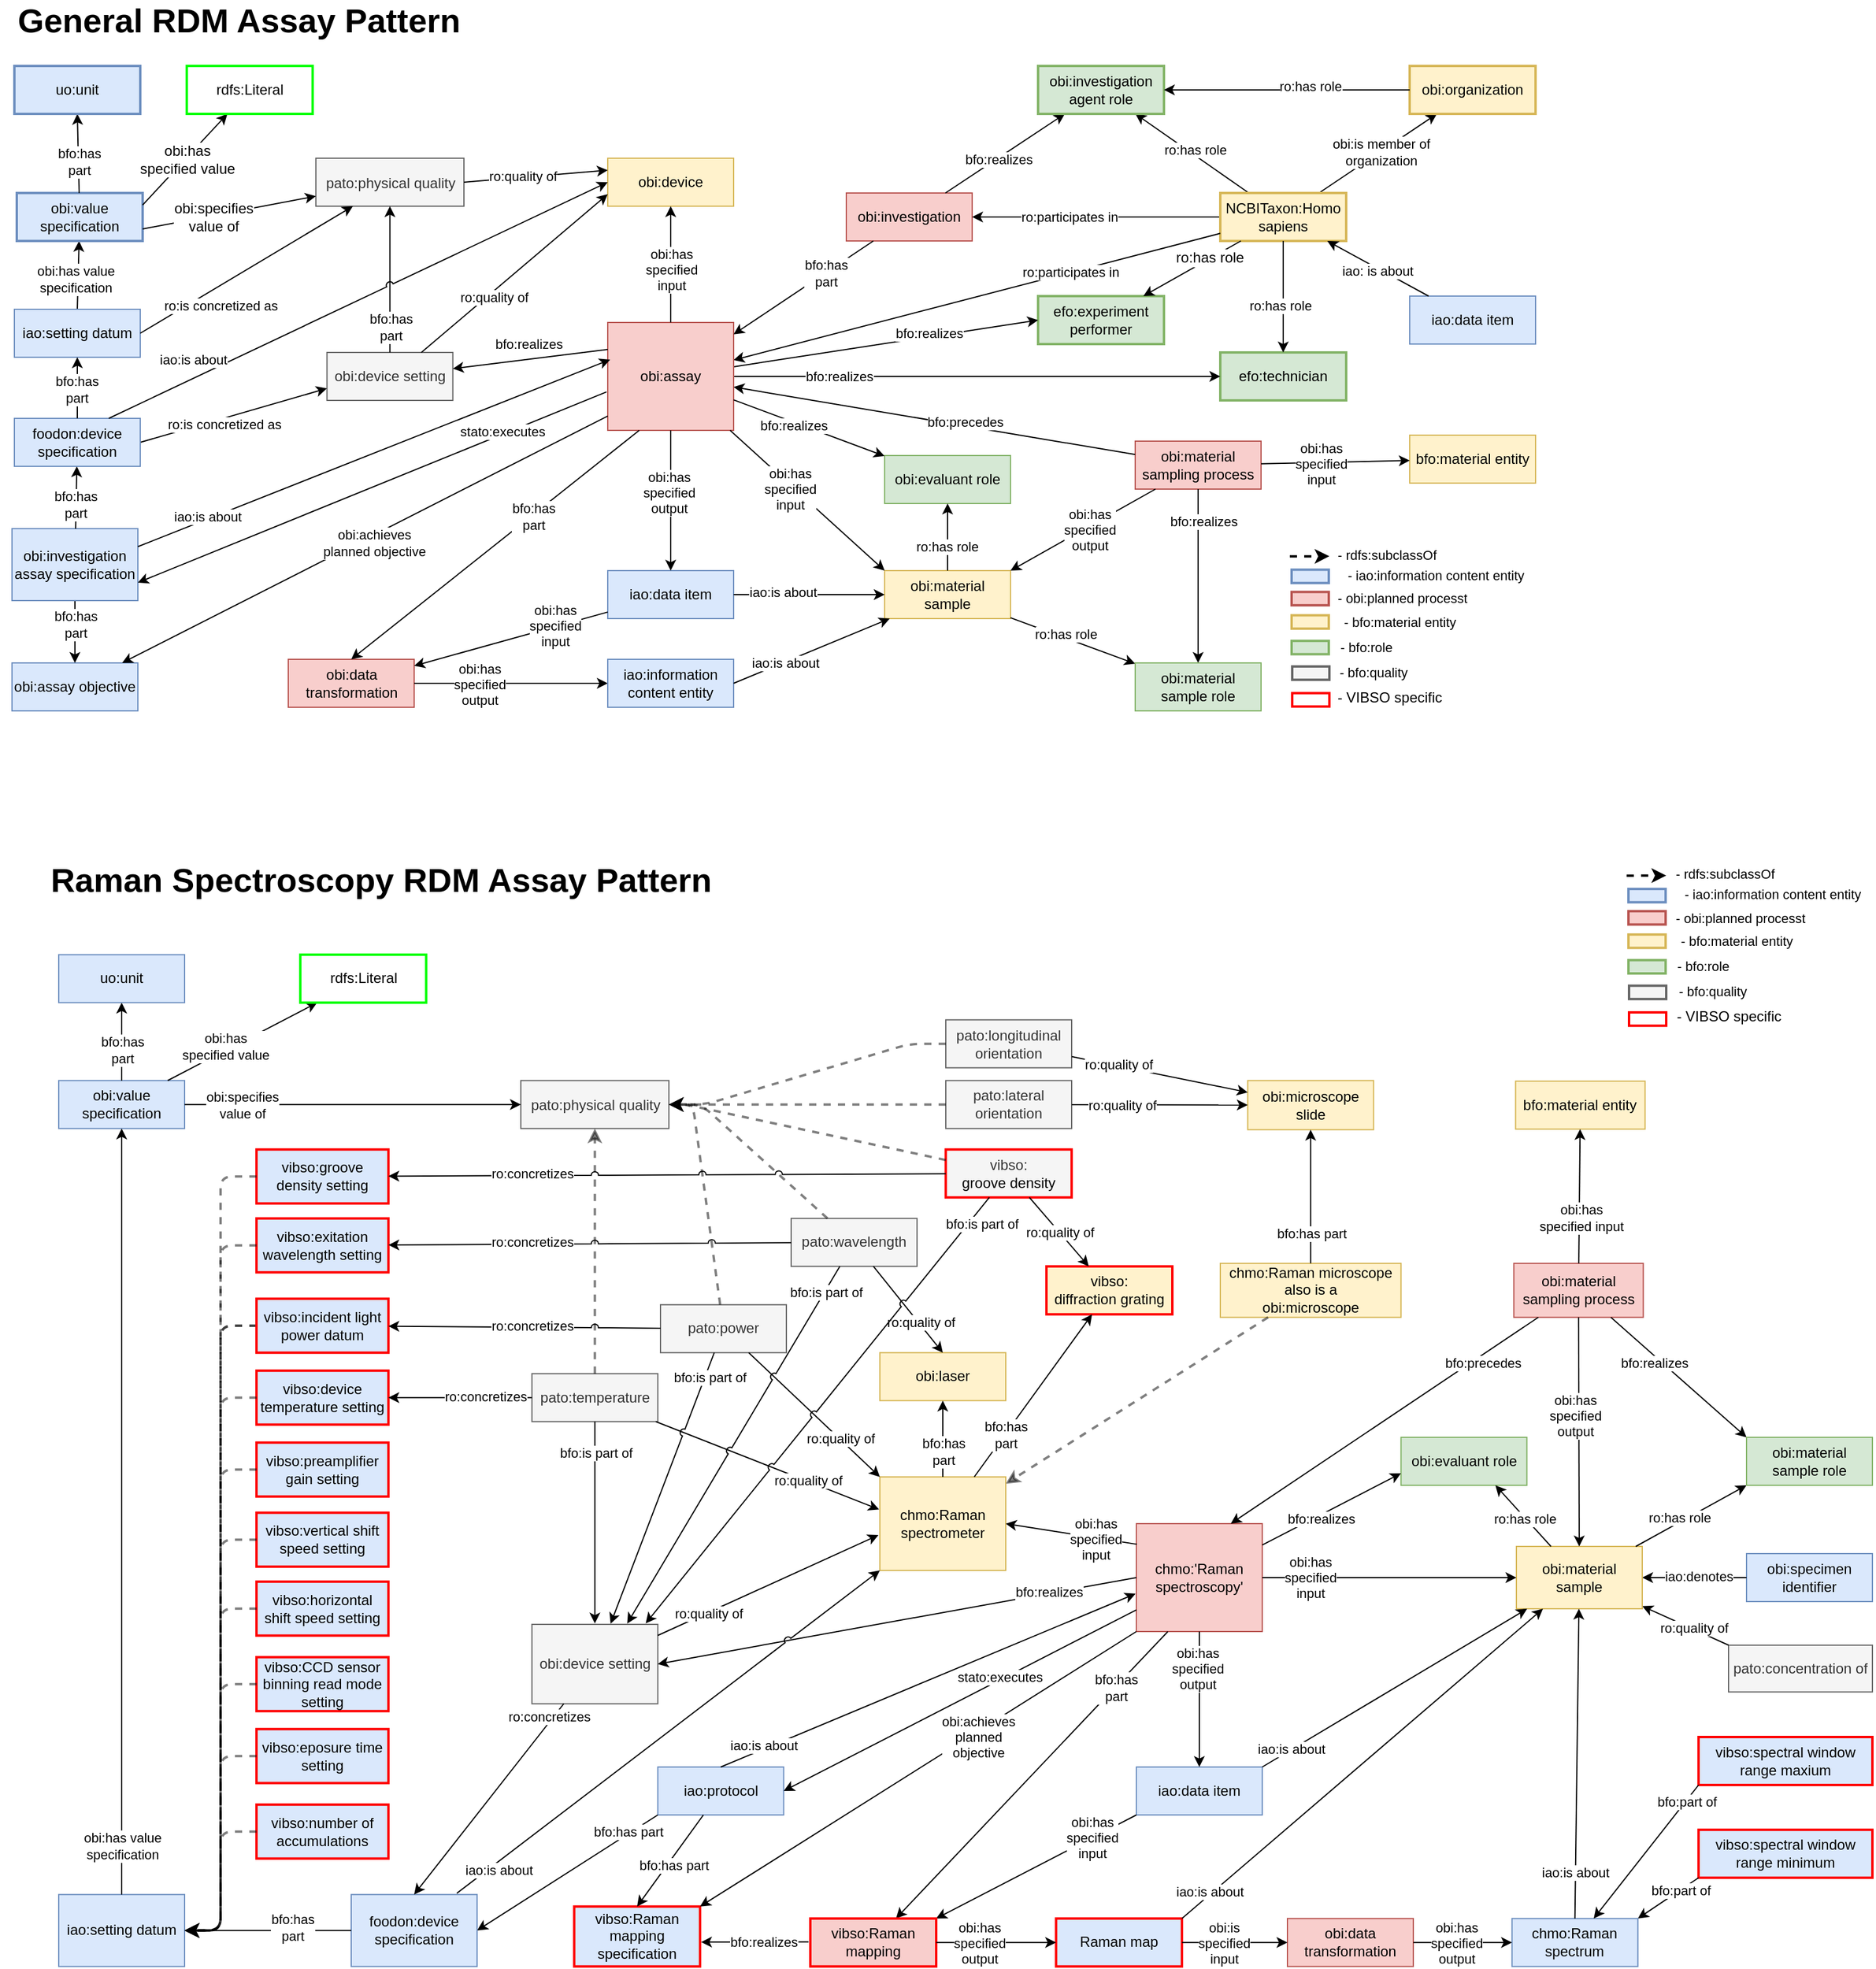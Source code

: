 <mxfile version="21.7.5" type="github" pages="3">
  <diagram id="R2lEEEUBdFMjLlhIrx00" name="Raman T-Box">
    <mxGraphModel dx="4737" dy="9094" grid="0" gridSize="10" guides="1" tooltips="1" connect="1" arrows="1" fold="1" page="1" pageScale="1" pageWidth="4681" pageHeight="3300" math="0" shadow="0" extFonts="Permanent Marker^https://fonts.googleapis.com/css?family=Permanent+Marker">
      <root>
        <mxCell id="0" />
        <mxCell id="1" parent="0" />
        <mxCell id="-qVNJrEobh2uuxl9ESg2-35" style="edgeStyle=none;rounded=0;orthogonalLoop=1;jettySize=auto;html=1;fontSize=12;" parent="1" source="-qVNJrEobh2uuxl9ESg2-124" target="-qVNJrEobh2uuxl9ESg2-50" edge="1">
          <mxGeometry relative="1" as="geometry">
            <mxPoint x="2828.17" y="-6218.5" as="targetPoint" />
            <mxPoint x="2111.17" y="-6314" as="sourcePoint" />
          </mxGeometry>
        </mxCell>
        <mxCell id="-qVNJrEobh2uuxl9ESg2-36" value="&lt;div style=&quot;font-size: 11px;&quot;&gt;obi:is member of &lt;br style=&quot;font-size: 11px;&quot;&gt;&lt;/div&gt;&lt;div style=&quot;font-size: 11px;&quot;&gt;organization&lt;/div&gt;" style="edgeLabel;html=1;align=center;verticalAlign=middle;resizable=0;points=[];fontSize=11;" parent="-qVNJrEobh2uuxl9ESg2-35" connectable="0" vertex="1">
          <mxGeometry x="-0.132" y="-1" relative="1" as="geometry">
            <mxPoint x="8" y="-6" as="offset" />
          </mxGeometry>
        </mxCell>
        <mxCell id="-qVNJrEobh2uuxl9ESg2-39" value="&lt;div style=&quot;font-size: 12px;&quot;&gt;efo:experiment performer&lt;/div&gt;" style="rounded=0;whiteSpace=wrap;html=1;glass=0;fillColor=#d5e8d4;fontStyle=0;fontSize=12;shadow=0;strokeColor=#82b366;strokeWidth=2;fontFamily=Helvetica;" parent="1" vertex="1">
          <mxGeometry x="892" y="-6320" width="105" height="40" as="geometry" />
        </mxCell>
        <mxCell id="-qVNJrEobh2uuxl9ESg2-40" style="edgeStyle=none;rounded=0;orthogonalLoop=1;jettySize=auto;html=1;exitX=0;exitY=0;exitDx=0;exitDy=0;fontSize=12;fontFamily=Helvetica;" parent="1" source="-qVNJrEobh2uuxl9ESg2-39" target="-qVNJrEobh2uuxl9ESg2-39" edge="1">
          <mxGeometry relative="1" as="geometry" />
        </mxCell>
        <mxCell id="-qVNJrEobh2uuxl9ESg2-41" style="edgeStyle=none;rounded=0;orthogonalLoop=1;jettySize=auto;html=1;exitX=0.5;exitY=0;exitDx=0;exitDy=0;fontSize=12;fontFamily=Helvetica;" parent="1" source="-qVNJrEobh2uuxl9ESg2-39" target="-qVNJrEobh2uuxl9ESg2-39" edge="1">
          <mxGeometry relative="1" as="geometry" />
        </mxCell>
        <mxCell id="-qVNJrEobh2uuxl9ESg2-42" value="&lt;div style=&quot;font-size: 12px;&quot;&gt;efo:technician&lt;/div&gt;" style="rounded=0;whiteSpace=wrap;html=1;glass=0;fillColor=#d5e8d4;fontStyle=0;fontSize=12;shadow=0;strokeColor=#82b366;strokeWidth=2;fontFamily=Helvetica;" parent="1" vertex="1">
          <mxGeometry x="1044" y="-6273" width="105" height="40" as="geometry" />
        </mxCell>
        <mxCell id="-qVNJrEobh2uuxl9ESg2-49" value="&lt;div style=&quot;font-size: 12px;&quot;&gt;obi:investigation&lt;/div&gt;" style="rounded=0;whiteSpace=wrap;html=1;fillColor=#f8cecc;strokeColor=#b85450;fontStyle=0;fontSize=12;" parent="1" vertex="1">
          <mxGeometry x="732" y="-6406" width="105" height="40" as="geometry" />
        </mxCell>
        <mxCell id="-qVNJrEobh2uuxl9ESg2-50" value="obi:organization" style="rounded=0;whiteSpace=wrap;html=1;glass=0;fillColor=#fff2cc;fontStyle=0;fontSize=12;shadow=0;strokeColor=#d6b656;strokeWidth=2;" parent="1" vertex="1">
          <mxGeometry x="1202" y="-6512" width="105" height="40" as="geometry" />
        </mxCell>
        <mxCell id="-qVNJrEobh2uuxl9ESg2-51" style="edgeStyle=none;rounded=0;orthogonalLoop=1;jettySize=auto;html=1;fontSize=12;" parent="1" source="-qVNJrEobh2uuxl9ESg2-124" target="-qVNJrEobh2uuxl9ESg2-49" edge="1">
          <mxGeometry relative="1" as="geometry" />
        </mxCell>
        <mxCell id="-qVNJrEobh2uuxl9ESg2-52" value="&lt;div style=&quot;font-size: 11px;&quot;&gt;ro:participates in&lt;/div&gt;" style="edgeLabel;html=1;align=center;verticalAlign=middle;resizable=0;points=[];fontSize=11;" parent="-qVNJrEobh2uuxl9ESg2-51" connectable="0" vertex="1">
          <mxGeometry x="0.299" y="4" relative="1" as="geometry">
            <mxPoint x="8" y="-4" as="offset" />
          </mxGeometry>
        </mxCell>
        <mxCell id="-qVNJrEobh2uuxl9ESg2-56" style="edgeStyle=none;rounded=0;orthogonalLoop=1;jettySize=auto;html=1;fontSize=12;" parent="1" source="-qVNJrEobh2uuxl9ESg2-49" target="-qVNJrEobh2uuxl9ESg2-125" edge="1">
          <mxGeometry relative="1" as="geometry">
            <mxPoint x="1587" y="-6419" as="targetPoint" />
            <mxPoint x="1478.5" y="-6382.17" as="sourcePoint" />
          </mxGeometry>
        </mxCell>
        <mxCell id="-qVNJrEobh2uuxl9ESg2-57" value="bfo:realizes" style="edgeLabel;html=1;align=center;verticalAlign=middle;resizable=0;points=[];fontSize=11;" parent="-qVNJrEobh2uuxl9ESg2-56" connectable="0" vertex="1">
          <mxGeometry x="-0.129" relative="1" as="geometry">
            <mxPoint x="1" as="offset" />
          </mxGeometry>
        </mxCell>
        <mxCell id="-qVNJrEobh2uuxl9ESg2-122" style="edgeStyle=none;rounded=0;orthogonalLoop=1;jettySize=auto;html=1;fontSize=12;" parent="1" source="-qVNJrEobh2uuxl9ESg2-124" target="-qVNJrEobh2uuxl9ESg2-125" edge="1">
          <mxGeometry relative="1" as="geometry">
            <mxPoint x="1645" y="-6463" as="targetPoint" />
          </mxGeometry>
        </mxCell>
        <mxCell id="-qVNJrEobh2uuxl9ESg2-123" value="&lt;font style=&quot;font-size: 11px;&quot; face=&quot;Helvetica&quot;&gt;ro:has role&lt;/font&gt;" style="edgeLabel;html=1;align=center;verticalAlign=middle;resizable=0;points=[];fontSize=11;" parent="-qVNJrEobh2uuxl9ESg2-122" connectable="0" vertex="1">
          <mxGeometry x="-0.273" y="1" relative="1" as="geometry">
            <mxPoint x="-10" y="-13" as="offset" />
          </mxGeometry>
        </mxCell>
        <mxCell id="-qVNJrEobh2uuxl9ESg2-124" value="NCBITaxon:Homo sapiens" style="rounded=0;whiteSpace=wrap;html=1;glass=0;fillColor=#fff2cc;fontStyle=0;fontSize=12;shadow=0;strokeColor=#d6b656;strokeWidth=2;" parent="1" vertex="1">
          <mxGeometry x="1044" y="-6406" width="105" height="40" as="geometry" />
        </mxCell>
        <mxCell id="-qVNJrEobh2uuxl9ESg2-125" value="&lt;div style=&quot;font-size: 12px;&quot;&gt;obi:investigation agent role&lt;/div&gt;" style="text;whiteSpace=wrap;html=1;fillColor=#d5e8d4;strokeColor=#82b366;strokeWidth=2;align=center;verticalAlign=middle;fontSize=12;" parent="1" vertex="1">
          <mxGeometry x="892" y="-6512" width="105" height="40" as="geometry" />
        </mxCell>
        <mxCell id="-qVNJrEobh2uuxl9ESg2-126" style="edgeStyle=none;rounded=0;orthogonalLoop=1;jettySize=auto;html=1;exitX=0.5;exitY=0;exitDx=0;exitDy=0;fontSize=12;" parent="1" source="-qVNJrEobh2uuxl9ESg2-125" target="-qVNJrEobh2uuxl9ESg2-125" edge="1">
          <mxGeometry relative="1" as="geometry" />
        </mxCell>
        <mxCell id="-qVNJrEobh2uuxl9ESg2-129" style="edgeStyle=none;rounded=0;orthogonalLoop=1;jettySize=auto;html=1;fontSize=12;" parent="1" source="-qVNJrEobh2uuxl9ESg2-124" target="wu6-uM-ZaK9YjNjoD32W-1" edge="1">
          <mxGeometry relative="1" as="geometry">
            <mxPoint x="1959.17" y="-6317" as="sourcePoint" />
            <mxPoint x="1677.964" y="-6209" as="targetPoint" />
          </mxGeometry>
        </mxCell>
        <mxCell id="-qVNJrEobh2uuxl9ESg2-130" value="&lt;div style=&quot;font-size: 11px;&quot;&gt;ro:participates in&lt;/div&gt;" style="edgeLabel;html=1;align=center;verticalAlign=middle;resizable=0;points=[];fontSize=11;" parent="-qVNJrEobh2uuxl9ESg2-129" connectable="0" vertex="1">
          <mxGeometry x="0.299" y="4" relative="1" as="geometry">
            <mxPoint x="137" y="-40" as="offset" />
          </mxGeometry>
        </mxCell>
        <mxCell id="-qVNJrEobh2uuxl9ESg2-131" style="edgeStyle=none;rounded=0;orthogonalLoop=1;jettySize=auto;html=1;fontSize=12;" parent="1" source="-qVNJrEobh2uuxl9ESg2-124" target="-qVNJrEobh2uuxl9ESg2-42" edge="1">
          <mxGeometry relative="1" as="geometry">
            <mxPoint x="2036.17" y="-6379" as="sourcePoint" />
            <mxPoint x="1922.67" y="-6476" as="targetPoint" />
          </mxGeometry>
        </mxCell>
        <mxCell id="-qVNJrEobh2uuxl9ESg2-132" value="&lt;font style=&quot;font-size: 11px;&quot; face=&quot;Helvetica&quot;&gt;ro:has role&lt;/font&gt;" style="edgeLabel;html=1;align=center;verticalAlign=middle;resizable=0;points=[];fontSize=11;" parent="-qVNJrEobh2uuxl9ESg2-131" connectable="0" vertex="1">
          <mxGeometry x="-0.273" y="1" relative="1" as="geometry">
            <mxPoint x="-4" y="20" as="offset" />
          </mxGeometry>
        </mxCell>
        <mxCell id="-qVNJrEobh2uuxl9ESg2-133" style="edgeStyle=none;rounded=0;orthogonalLoop=1;jettySize=auto;html=1;fontSize=12;" parent="1" source="wu6-uM-ZaK9YjNjoD32W-1" target="-qVNJrEobh2uuxl9ESg2-42" edge="1">
          <mxGeometry relative="1" as="geometry">
            <mxPoint x="1741" y="-6178.5" as="sourcePoint" />
            <mxPoint x="1877.92" y="-6476" as="targetPoint" />
          </mxGeometry>
        </mxCell>
        <mxCell id="-qVNJrEobh2uuxl9ESg2-134" value="bfo:realizes" style="edgeLabel;html=1;align=center;verticalAlign=middle;resizable=0;points=[];fontSize=11;" parent="-qVNJrEobh2uuxl9ESg2-133" connectable="0" vertex="1">
          <mxGeometry x="-0.129" relative="1" as="geometry">
            <mxPoint x="-89" as="offset" />
          </mxGeometry>
        </mxCell>
        <mxCell id="-qVNJrEobh2uuxl9ESg2-135" style="edgeStyle=none;rounded=0;orthogonalLoop=1;jettySize=auto;html=1;fontSize=12;entryX=0;entryY=0.5;entryDx=0;entryDy=0;" parent="1" source="wu6-uM-ZaK9YjNjoD32W-1" target="-qVNJrEobh2uuxl9ESg2-39" edge="1">
          <mxGeometry relative="1" as="geometry">
            <mxPoint x="1741" y="-6193.75" as="sourcePoint" />
            <mxPoint x="2420.17" y="-6285.5" as="targetPoint" />
          </mxGeometry>
        </mxCell>
        <mxCell id="-qVNJrEobh2uuxl9ESg2-136" value="bfo:realizes" style="edgeLabel;html=1;align=center;verticalAlign=middle;resizable=0;points=[];fontSize=11;" parent="-qVNJrEobh2uuxl9ESg2-135" connectable="0" vertex="1">
          <mxGeometry x="-0.129" relative="1" as="geometry">
            <mxPoint x="52" y="-11" as="offset" />
          </mxGeometry>
        </mxCell>
        <mxCell id="-qVNJrEobh2uuxl9ESg2-137" style="edgeStyle=none;rounded=0;orthogonalLoop=1;jettySize=auto;html=1;fontSize=12;" parent="1" source="-qVNJrEobh2uuxl9ESg2-124" target="-qVNJrEobh2uuxl9ESg2-39" edge="1">
          <mxGeometry relative="1" as="geometry">
            <mxPoint x="2172.17" y="-6359" as="sourcePoint" />
            <mxPoint x="2420.17" y="-6298" as="targetPoint" />
          </mxGeometry>
        </mxCell>
        <mxCell id="-qVNJrEobh2uuxl9ESg2-138" value="&lt;font style=&quot;font-size: 12px;&quot; face=&quot;Helvetica&quot;&gt;ro:has role&lt;/font&gt;" style="edgeLabel;html=1;align=center;verticalAlign=middle;resizable=0;points=[];fontSize=12;" parent="-qVNJrEobh2uuxl9ESg2-137" connectable="0" vertex="1">
          <mxGeometry x="-0.273" y="1" relative="1" as="geometry">
            <mxPoint x="3" y="-4" as="offset" />
          </mxGeometry>
        </mxCell>
        <mxCell id="-qVNJrEobh2uuxl9ESg2-139" style="edgeStyle=none;rounded=0;orthogonalLoop=1;jettySize=auto;html=1;exitX=1;exitY=0.25;exitDx=0;exitDy=0;fontSize=12;" parent="1" source="-qVNJrEobh2uuxl9ESg2-42" target="-qVNJrEobh2uuxl9ESg2-42" edge="1">
          <mxGeometry relative="1" as="geometry" />
        </mxCell>
        <mxCell id="-qVNJrEobh2uuxl9ESg2-147" value="iao:data item" style="text;whiteSpace=wrap;html=1;fillColor=#dae8fc;strokeColor=#6c8ebf;fontSize=12;verticalAlign=middle;align=center;" parent="1" vertex="1">
          <mxGeometry x="1202" y="-6320" width="105" height="40" as="geometry" />
        </mxCell>
        <mxCell id="-qVNJrEobh2uuxl9ESg2-148" style="rounded=0;orthogonalLoop=1;jettySize=auto;html=1;strokeColor=#000000;strokeWidth=1;fontSize=12;" parent="1" source="-qVNJrEobh2uuxl9ESg2-147" target="-qVNJrEobh2uuxl9ESg2-124" edge="1">
          <mxGeometry relative="1" as="geometry">
            <mxPoint x="1224.17" y="-6321.5" as="sourcePoint" />
            <mxPoint x="1578.17" y="-6319.25" as="targetPoint" />
          </mxGeometry>
        </mxCell>
        <mxCell id="-qVNJrEobh2uuxl9ESg2-149" value="iao: is about" style="edgeLabel;html=1;align=center;verticalAlign=middle;resizable=0;points=[];fontSize=11;" parent="-qVNJrEobh2uuxl9ESg2-148" connectable="0" vertex="1">
          <mxGeometry x="-0.198" relative="1" as="geometry">
            <mxPoint x="-9" y="-3" as="offset" />
          </mxGeometry>
        </mxCell>
        <mxCell id="-qVNJrEobh2uuxl9ESg2-197" style="edgeStyle=none;rounded=0;orthogonalLoop=1;jettySize=auto;html=1;exitX=0;exitY=0.5;exitDx=0;exitDy=0;fontSize=12;" parent="1" source="-qVNJrEobh2uuxl9ESg2-50" target="-qVNJrEobh2uuxl9ESg2-125" edge="1">
          <mxGeometry relative="1" as="geometry">
            <mxPoint x="1742.5" y="-6386.125" as="sourcePoint" />
            <mxPoint x="937" y="-6553" as="targetPoint" />
          </mxGeometry>
        </mxCell>
        <mxCell id="-qVNJrEobh2uuxl9ESg2-198" value="&lt;font style=&quot;font-size: 11px;&quot; face=&quot;Helvetica&quot;&gt;ro:has role&lt;/font&gt;" style="edgeLabel;html=1;align=center;verticalAlign=middle;resizable=0;points=[];fontSize=11;" parent="-qVNJrEobh2uuxl9ESg2-197" connectable="0" vertex="1">
          <mxGeometry x="-0.273" y="1" relative="1" as="geometry">
            <mxPoint x="-9" y="-4" as="offset" />
          </mxGeometry>
        </mxCell>
        <mxCell id="wu6-uM-ZaK9YjNjoD32W-1" value="&lt;div&gt;obi:assay&lt;/div&gt;" style="rounded=0;whiteSpace=wrap;html=1;fillColor=#f8cecc;strokeColor=#b85450;" parent="1" vertex="1">
          <mxGeometry x="533" y="-6298" width="105" height="90" as="geometry" />
        </mxCell>
        <mxCell id="wu6-uM-ZaK9YjNjoD32W-2" value="&lt;div&gt;iao:data item&lt;/div&gt;" style="rounded=0;whiteSpace=wrap;html=1;fillColor=#dae8fc;strokeColor=#6c8ebf;arcSize=15;glass=0;shadow=0;" parent="1" vertex="1">
          <mxGeometry x="533" y="-6091" width="105" height="40" as="geometry" />
        </mxCell>
        <mxCell id="wu6-uM-ZaK9YjNjoD32W-3" style="rounded=0;orthogonalLoop=1;jettySize=auto;html=1;jumpStyle=arc;" parent="1" source="wu6-uM-ZaK9YjNjoD32W-1" target="wu6-uM-ZaK9YjNjoD32W-2" edge="1">
          <mxGeometry relative="1" as="geometry">
            <mxPoint x="675.5" y="-6250.17" as="sourcePoint" />
            <mxPoint x="1173.25" y="-6323.84" as="targetPoint" />
            <Array as="points" />
          </mxGeometry>
        </mxCell>
        <mxCell id="wu6-uM-ZaK9YjNjoD32W-4" value="&lt;div&gt;obi:has &lt;br&gt;&lt;/div&gt;&lt;div&gt;specified &lt;br&gt;&lt;/div&gt;&lt;div&gt;output&lt;/div&gt;" style="edgeLabel;html=1;align=center;verticalAlign=middle;resizable=0;points=[];" parent="wu6-uM-ZaK9YjNjoD32W-3" connectable="0" vertex="1">
          <mxGeometry x="-0.221" y="2" relative="1" as="geometry">
            <mxPoint x="-4" y="6" as="offset" />
          </mxGeometry>
        </mxCell>
        <mxCell id="wu6-uM-ZaK9YjNjoD32W-5" value="obi:device" style="rounded=0;whiteSpace=wrap;html=1;fillColor=#fff2cc;strokeColor=#d6b656;" parent="1" vertex="1">
          <mxGeometry x="533" y="-6435" width="105" height="40" as="geometry" />
        </mxCell>
        <mxCell id="wu6-uM-ZaK9YjNjoD32W-6" style="rounded=0;orthogonalLoop=1;jettySize=auto;html=1;jumpStyle=arc;strokeColor=#000000;fontColor=#000000;entryX=0.5;entryY=1;entryDx=0;entryDy=0;" parent="1" source="wu6-uM-ZaK9YjNjoD32W-1" target="wu6-uM-ZaK9YjNjoD32W-5" edge="1">
          <mxGeometry relative="1" as="geometry">
            <mxPoint x="857.5" y="-6582" as="sourcePoint" />
            <mxPoint x="603" y="-6350" as="targetPoint" />
          </mxGeometry>
        </mxCell>
        <object label="&lt;div class=&quot;node-metadata-label&quot;&gt;&lt;/div&gt;&lt;div class=&quot;col-sm-8 col-md-9 node-metadata-value&quot;&gt;obi:has &lt;br&gt;&lt;/div&gt;&lt;div class=&quot;col-sm-8 col-md-9 node-metadata-value&quot;&gt;specified &lt;br&gt;&lt;/div&gt;&lt;div class=&quot;col-sm-8 col-md-9 node-metadata-value&quot;&gt;input&lt;/div&gt;" definition="a relation between a continuant and a process, in which the continuant is somehow involved in the process" id="wu6-uM-ZaK9YjNjoD32W-7">
          <mxCell style="edgeLabel;html=1;align=center;verticalAlign=middle;resizable=0;points=[];fontColor=#000000;" parent="wu6-uM-ZaK9YjNjoD32W-6" connectable="0" vertex="1">
            <mxGeometry x="-0.417" y="-1" relative="1" as="geometry">
              <mxPoint x="-1" y="-16" as="offset" />
            </mxGeometry>
          </mxCell>
        </object>
        <mxCell id="wu6-uM-ZaK9YjNjoD32W-8" value="obi:device setting" style="rounded=0;whiteSpace=wrap;html=1;fillColor=#f5f5f5;strokeColor=#666666;fontColor=#333333;" parent="1" vertex="1">
          <mxGeometry x="298.77" y="-6273" width="105" height="40" as="geometry" />
        </mxCell>
        <mxCell id="wu6-uM-ZaK9YjNjoD32W-9" style="rounded=0;orthogonalLoop=1;jettySize=auto;html=1;jumpStyle=arc;strokeColor=#000000;exitX=0;exitY=0.25;exitDx=0;exitDy=0;fontColor=#000000;" parent="1" source="wu6-uM-ZaK9YjNjoD32W-1" target="wu6-uM-ZaK9YjNjoD32W-8" edge="1">
          <mxGeometry relative="1" as="geometry">
            <mxPoint x="862.75" y="-6255" as="sourcePoint" />
            <mxPoint x="1046.75" y="-6268" as="targetPoint" />
          </mxGeometry>
        </mxCell>
        <mxCell id="wu6-uM-ZaK9YjNjoD32W-10" value="bfo:realizes" style="edgeLabel;html=1;align=center;verticalAlign=middle;resizable=0;points=[];fontColor=#000000;" parent="wu6-uM-ZaK9YjNjoD32W-9" connectable="0" vertex="1">
          <mxGeometry x="-0.313" y="2" relative="1" as="geometry">
            <mxPoint x="-22" y="-12" as="offset" />
          </mxGeometry>
        </mxCell>
        <mxCell id="wu6-uM-ZaK9YjNjoD32W-11" style="rounded=0;orthogonalLoop=1;jettySize=auto;html=1;entryX=0;entryY=0.75;entryDx=0;entryDy=0;exitX=0.75;exitY=0;exitDx=0;exitDy=0;" parent="1" source="wu6-uM-ZaK9YjNjoD32W-8" target="wu6-uM-ZaK9YjNjoD32W-5" edge="1">
          <mxGeometry relative="1" as="geometry">
            <mxPoint x="887.75" y="-6494" as="sourcePoint" />
            <mxPoint x="942.75" y="-6530" as="targetPoint" />
            <Array as="points" />
          </mxGeometry>
        </mxCell>
        <mxCell id="wu6-uM-ZaK9YjNjoD32W-12" value="&lt;div style=&quot;font-size: 11px;&quot;&gt;ro:quality of&lt;/div&gt;" style="edgeLabel;html=1;align=center;verticalAlign=middle;resizable=0;points=[];labelBackgroundColor=default;" parent="wu6-uM-ZaK9YjNjoD32W-11" connectable="0" vertex="1">
          <mxGeometry x="0.247" y="-4" relative="1" as="geometry">
            <mxPoint x="-39" y="33" as="offset" />
          </mxGeometry>
        </mxCell>
        <mxCell id="wu6-uM-ZaK9YjNjoD32W-13" style="rounded=0;orthogonalLoop=1;jettySize=auto;html=1;exitX=0.5;exitY=0;exitDx=0;exitDy=0;" parent="1" source="wu6-uM-ZaK9YjNjoD32W-15" target="wu6-uM-ZaK9YjNjoD32W-72" edge="1">
          <mxGeometry relative="1" as="geometry" />
        </mxCell>
        <mxCell id="wu6-uM-ZaK9YjNjoD32W-14" value="obi:has value&lt;br&gt;specification" style="edgeLabel;html=1;align=center;verticalAlign=middle;resizable=0;points=[];" parent="wu6-uM-ZaK9YjNjoD32W-13" vertex="1" connectable="0">
          <mxGeometry x="-0.095" y="2" relative="1" as="geometry">
            <mxPoint y="1" as="offset" />
          </mxGeometry>
        </mxCell>
        <mxCell id="wu6-uM-ZaK9YjNjoD32W-15" value="&lt;div&gt;iao:setting datum&lt;br&gt;&lt;/div&gt;" style="rounded=0;whiteSpace=wrap;html=1;fillColor=#dae8fc;strokeColor=#6c8ebf;arcSize=15;glass=0;shadow=0;" parent="1" vertex="1">
          <mxGeometry x="38" y="-6309" width="105" height="40" as="geometry" />
        </mxCell>
        <mxCell id="wu6-uM-ZaK9YjNjoD32W-16" style="rounded=0;orthogonalLoop=1;jettySize=auto;html=1;entryX=0;entryY=0.75;entryDx=0;entryDy=0;exitX=1;exitY=0.5;exitDx=0;exitDy=0;" parent="1" source="wu6-uM-ZaK9YjNjoD32W-58" target="wu6-uM-ZaK9YjNjoD32W-8" edge="1">
          <mxGeometry relative="1" as="geometry">
            <mxPoint x="182" y="-6311" as="targetPoint" />
          </mxGeometry>
        </mxCell>
        <mxCell id="wu6-uM-ZaK9YjNjoD32W-17" value="ro:is concretized as" style="edgeLabel;html=1;align=center;verticalAlign=middle;resizable=0;points=[];rotation=0;" parent="wu6-uM-ZaK9YjNjoD32W-16" connectable="0" vertex="1">
          <mxGeometry x="-0.637" y="-2" relative="1" as="geometry">
            <mxPoint x="41" y="-9" as="offset" />
          </mxGeometry>
        </mxCell>
        <mxCell id="wu6-uM-ZaK9YjNjoD32W-18" value="obi:material sample" style="rounded=0;whiteSpace=wrap;html=1;fillColor=#fff2cc;strokeColor=#d6b656;" parent="1" vertex="1">
          <mxGeometry x="764" y="-6091" width="105" height="40" as="geometry" />
        </mxCell>
        <mxCell id="wu6-uM-ZaK9YjNjoD32W-19" value="" style="rounded=0;orthogonalLoop=1;jettySize=auto;html=1;entryX=0;entryY=0;entryDx=0;entryDy=0;" parent="1" source="wu6-uM-ZaK9YjNjoD32W-1" target="wu6-uM-ZaK9YjNjoD32W-18" edge="1">
          <mxGeometry relative="1" as="geometry">
            <mxPoint x="737.75" y="-6263" as="sourcePoint" />
            <mxPoint x="896.75" y="-6140" as="targetPoint" />
          </mxGeometry>
        </mxCell>
        <object label="&lt;div class=&quot;node-metadata-label&quot;&gt;&lt;/div&gt;&lt;div class=&quot;col-sm-8 col-md-9 node-metadata-value&quot;&gt;obi:has &lt;br&gt;&lt;/div&gt;&lt;div class=&quot;col-sm-8 col-md-9 node-metadata-value&quot;&gt;specified &lt;br&gt;&lt;/div&gt;&lt;div class=&quot;col-sm-8 col-md-9 node-metadata-value&quot;&gt;input&lt;/div&gt;" definition="a relation between a continuant and a process, in which the continuant is somehow involved in the process" id="wu6-uM-ZaK9YjNjoD32W-20">
          <mxCell style="edgeLabel;html=1;align=center;verticalAlign=middle;resizable=0;points=[];" parent="wu6-uM-ZaK9YjNjoD32W-19" connectable="0" vertex="1">
            <mxGeometry x="-0.417" y="-1" relative="1" as="geometry">
              <mxPoint x="13" y="14" as="offset" />
            </mxGeometry>
          </mxCell>
        </object>
        <mxCell id="wu6-uM-ZaK9YjNjoD32W-21" value="&lt;div&gt;obi:data transformation&lt;br&gt;&lt;/div&gt;" style="rounded=0;whiteSpace=wrap;html=1;fillColor=#f8cecc;strokeColor=#b85450;" parent="1" vertex="1">
          <mxGeometry x="266.5" y="-6017" width="105" height="40" as="geometry" />
        </mxCell>
        <mxCell id="wu6-uM-ZaK9YjNjoD32W-22" style="rounded=0;orthogonalLoop=1;jettySize=auto;html=1;jumpStyle=arc;strokeColor=#000000;fontColor=#000000;" parent="1" source="wu6-uM-ZaK9YjNjoD32W-21" target="wu6-uM-ZaK9YjNjoD32W-24" edge="1">
          <mxGeometry relative="1" as="geometry">
            <mxPoint x="732.75" y="-6263" as="sourcePoint" />
            <mxPoint x="740.75" y="-5952" as="targetPoint" />
            <Array as="points" />
          </mxGeometry>
        </mxCell>
        <mxCell id="wu6-uM-ZaK9YjNjoD32W-23" value="&lt;div&gt;obi:has &lt;br&gt;&lt;/div&gt;&lt;div&gt;specified &lt;br&gt;&lt;/div&gt;&lt;div&gt;output&lt;/div&gt;" style="edgeLabel;html=1;align=center;verticalAlign=middle;resizable=0;points=[];fontColor=#000000;" parent="wu6-uM-ZaK9YjNjoD32W-22" connectable="0" vertex="1">
          <mxGeometry x="-0.221" y="2" relative="1" as="geometry">
            <mxPoint x="-9" y="3" as="offset" />
          </mxGeometry>
        </mxCell>
        <mxCell id="wu6-uM-ZaK9YjNjoD32W-24" value="&lt;div&gt;iao:information content entity&lt;br&gt;&lt;/div&gt;" style="rounded=0;whiteSpace=wrap;html=1;fillColor=#dae8fc;strokeColor=#6c8ebf;arcSize=15;glass=0;shadow=0;" parent="1" vertex="1">
          <mxGeometry x="533" y="-6017" width="105" height="40" as="geometry" />
        </mxCell>
        <mxCell id="wu6-uM-ZaK9YjNjoD32W-25" value="" style="rounded=0;orthogonalLoop=1;jettySize=auto;html=1;" parent="1" source="wu6-uM-ZaK9YjNjoD32W-2" target="wu6-uM-ZaK9YjNjoD32W-21" edge="1">
          <mxGeometry relative="1" as="geometry">
            <mxPoint x="786.75" y="-6263" as="sourcePoint" />
            <mxPoint x="972.75" y="-6170" as="targetPoint" />
          </mxGeometry>
        </mxCell>
        <object label="&lt;div class=&quot;node-metadata-label&quot;&gt;&lt;/div&gt;&lt;div class=&quot;col-sm-8 col-md-9 node-metadata-value&quot;&gt;obi:has &lt;br&gt;&lt;/div&gt;&lt;div class=&quot;col-sm-8 col-md-9 node-metadata-value&quot;&gt;specified &lt;br&gt;&lt;/div&gt;&lt;div class=&quot;col-sm-8 col-md-9 node-metadata-value&quot;&gt;input&lt;/div&gt;" definition="a relation between a continuant and a process, in which the continuant is somehow involved in the process" id="wu6-uM-ZaK9YjNjoD32W-26">
          <mxCell style="edgeLabel;html=1;align=center;verticalAlign=middle;resizable=0;points=[];" parent="wu6-uM-ZaK9YjNjoD32W-25" connectable="0" vertex="1">
            <mxGeometry x="-0.417" y="-1" relative="1" as="geometry">
              <mxPoint x="3" y="-1" as="offset" />
            </mxGeometry>
          </mxCell>
        </object>
        <mxCell id="wu6-uM-ZaK9YjNjoD32W-27" value="obi:assay objective" style="rounded=0;whiteSpace=wrap;html=1;fillColor=#dae8fc;strokeColor=#6c8ebf;" parent="1" vertex="1">
          <mxGeometry x="36" y="-6014" width="105" height="40" as="geometry" />
        </mxCell>
        <mxCell id="wu6-uM-ZaK9YjNjoD32W-28" style="rounded=0;orthogonalLoop=1;jettySize=auto;html=1;jumpStyle=arc;fontColor=#000000;strokeColor=#000000;exitX=0.5;exitY=0;exitDx=0;exitDy=0;" parent="1" source="wu6-uM-ZaK9YjNjoD32W-32" target="wu6-uM-ZaK9YjNjoD32W-27" edge="1">
          <mxGeometry relative="1" as="geometry">
            <mxPoint x="329.75" y="-6550" as="sourcePoint" />
            <mxPoint x="625.5" y="-6600" as="targetPoint" />
            <Array as="points" />
          </mxGeometry>
        </mxCell>
        <mxCell id="wu6-uM-ZaK9YjNjoD32W-29" value="&lt;div&gt;bfo:has &lt;br&gt;&lt;/div&gt;&lt;div&gt;part&lt;/div&gt;" style="edgeLabel;html=1;align=center;verticalAlign=middle;resizable=0;points=[];fontColor=#000000;" parent="wu6-uM-ZaK9YjNjoD32W-28" connectable="0" vertex="1">
          <mxGeometry x="-0.206" y="1" relative="1" as="geometry">
            <mxPoint x="-1" y="35" as="offset" />
          </mxGeometry>
        </mxCell>
        <mxCell id="wu6-uM-ZaK9YjNjoD32W-30" style="rounded=0;orthogonalLoop=1;jettySize=auto;html=1;exitX=0;exitY=0.867;exitDx=0;exitDy=0;exitPerimeter=0;" parent="1" source="wu6-uM-ZaK9YjNjoD32W-1" target="wu6-uM-ZaK9YjNjoD32W-27" edge="1">
          <mxGeometry relative="1" as="geometry">
            <Array as="points" />
            <mxPoint x="594.75" y="-6323" as="sourcePoint" />
          </mxGeometry>
        </mxCell>
        <mxCell id="wu6-uM-ZaK9YjNjoD32W-31" value="&lt;div&gt;obi:achieves&lt;/div&gt;&lt;div&gt;planned objective&lt;br&gt;&lt;/div&gt;" style="edgeLabel;html=1;align=center;verticalAlign=middle;resizable=0;points=[];" parent="wu6-uM-ZaK9YjNjoD32W-30" connectable="0" vertex="1">
          <mxGeometry x="-0.288" y="-4" relative="1" as="geometry">
            <mxPoint x="-49" y="36" as="offset" />
          </mxGeometry>
        </mxCell>
        <mxCell id="wu6-uM-ZaK9YjNjoD32W-32" value="&lt;div&gt;obi:investigation&lt;/div&gt;&lt;div&gt;assay specification&lt;br&gt;&lt;/div&gt;" style="rounded=0;whiteSpace=wrap;html=1;fillColor=#dae8fc;strokeColor=#6c8ebf;" parent="1" vertex="1">
          <mxGeometry x="36" y="-6126" width="105" height="60" as="geometry" />
        </mxCell>
        <mxCell id="wu6-uM-ZaK9YjNjoD32W-33" style="rounded=0;orthogonalLoop=1;jettySize=auto;html=1;exitX=1;exitY=0.25;exitDx=0;exitDy=0;entryX=0.019;entryY=0.344;entryDx=0;entryDy=0;entryPerimeter=0;" parent="1" source="wu6-uM-ZaK9YjNjoD32W-32" target="wu6-uM-ZaK9YjNjoD32W-1" edge="1">
          <mxGeometry relative="1" as="geometry">
            <mxPoint x="336.25" y="-6757.67" as="sourcePoint" />
            <mxPoint x="530.25" y="-6270" as="targetPoint" />
            <Array as="points" />
          </mxGeometry>
        </mxCell>
        <mxCell id="wu6-uM-ZaK9YjNjoD32W-34" value="iao:is about" style="edgeLabel;html=1;align=center;verticalAlign=middle;resizable=0;points=[];" parent="wu6-uM-ZaK9YjNjoD32W-33" connectable="0" vertex="1">
          <mxGeometry x="0.23" y="-2" relative="1" as="geometry">
            <mxPoint x="-185" y="69" as="offset" />
          </mxGeometry>
        </mxCell>
        <mxCell id="wu6-uM-ZaK9YjNjoD32W-35" style="edgeStyle=orthogonalEdgeStyle;rounded=0;orthogonalLoop=1;jettySize=auto;html=1;exitX=0.5;exitY=1;exitDx=0;exitDy=0;" parent="1" source="wu6-uM-ZaK9YjNjoD32W-32" target="wu6-uM-ZaK9YjNjoD32W-32" edge="1">
          <mxGeometry relative="1" as="geometry" />
        </mxCell>
        <mxCell id="wu6-uM-ZaK9YjNjoD32W-36" style="rounded=0;orthogonalLoop=1;jettySize=auto;html=1;jumpStyle=arc;strokeColor=#000000;fontColor=#000000;" parent="1" source="wu6-uM-ZaK9YjNjoD32W-2" target="wu6-uM-ZaK9YjNjoD32W-18" edge="1">
          <mxGeometry relative="1" as="geometry">
            <mxPoint x="362.25" y="-6001" as="sourcePoint" />
            <mxPoint x="734.25" y="-5995" as="targetPoint" />
            <Array as="points" />
          </mxGeometry>
        </mxCell>
        <mxCell id="wu6-uM-ZaK9YjNjoD32W-37" value="&lt;div&gt;iao:is about&lt;/div&gt;" style="edgeLabel;html=1;align=center;verticalAlign=middle;resizable=0;points=[];fontColor=#000000;" parent="wu6-uM-ZaK9YjNjoD32W-36" connectable="0" vertex="1">
          <mxGeometry x="0.23" y="-2" relative="1" as="geometry">
            <mxPoint x="-37" y="-4" as="offset" />
          </mxGeometry>
        </mxCell>
        <mxCell id="wu6-uM-ZaK9YjNjoD32W-38" style="rounded=0;orthogonalLoop=1;jettySize=auto;html=1;" parent="1" source="wu6-uM-ZaK9YjNjoD32W-18" target="wu6-uM-ZaK9YjNjoD32W-55" edge="1">
          <mxGeometry relative="1" as="geometry">
            <mxPoint x="936.14" y="-6030" as="sourcePoint" />
            <mxPoint x="1098.64" y="-6089.0" as="targetPoint" />
            <Array as="points" />
          </mxGeometry>
        </mxCell>
        <mxCell id="wu6-uM-ZaK9YjNjoD32W-39" value="ro:has role" style="edgeLabel;html=1;align=center;verticalAlign=middle;resizable=0;points=[];" parent="wu6-uM-ZaK9YjNjoD32W-38" connectable="0" vertex="1">
          <mxGeometry x="-0.323" y="4" relative="1" as="geometry">
            <mxPoint x="9" y="4" as="offset" />
          </mxGeometry>
        </mxCell>
        <mxCell id="wu6-uM-ZaK9YjNjoD32W-40" value="obi:evaluant role" style="rounded=0;whiteSpace=wrap;html=1;fillColor=#d5e8d4;strokeColor=#82b366;" parent="1" vertex="1">
          <mxGeometry x="764" y="-6187" width="105" height="40" as="geometry" />
        </mxCell>
        <mxCell id="wu6-uM-ZaK9YjNjoD32W-41" style="rounded=0;orthogonalLoop=1;jettySize=auto;html=1;" parent="1" source="wu6-uM-ZaK9YjNjoD32W-18" target="wu6-uM-ZaK9YjNjoD32W-40" edge="1">
          <mxGeometry relative="1" as="geometry">
            <mxPoint x="1414.14" y="-6080" as="sourcePoint" />
            <mxPoint x="872.39" y="-6123.5" as="targetPoint" />
            <Array as="points" />
          </mxGeometry>
        </mxCell>
        <mxCell id="wu6-uM-ZaK9YjNjoD32W-42" value="ro:has role" style="edgeLabel;html=1;align=center;verticalAlign=middle;resizable=0;points=[];" parent="wu6-uM-ZaK9YjNjoD32W-41" connectable="0" vertex="1">
          <mxGeometry x="-0.323" y="4" relative="1" as="geometry">
            <mxPoint x="3" y="-1" as="offset" />
          </mxGeometry>
        </mxCell>
        <mxCell id="wu6-uM-ZaK9YjNjoD32W-43" value="&lt;div&gt;obi:material sampling process&lt;br&gt;&lt;/div&gt;" style="rounded=0;whiteSpace=wrap;html=1;fillColor=#f8cecc;strokeColor=#b85450;movable=1;resizable=1;rotatable=1;deletable=1;editable=1;locked=0;connectable=1;" parent="1" vertex="1">
          <mxGeometry x="973" y="-6199" width="105" height="40" as="geometry" />
        </mxCell>
        <mxCell id="wu6-uM-ZaK9YjNjoD32W-44" value="bfo:material entity" style="rounded=0;whiteSpace=wrap;html=1;fillColor=#fff2cc;strokeColor=#d6b656;" parent="1" vertex="1">
          <mxGeometry x="1202" y="-6204" width="105" height="40" as="geometry" />
        </mxCell>
        <mxCell id="wu6-uM-ZaK9YjNjoD32W-45" value="" style="rounded=0;orthogonalLoop=1;jettySize=auto;html=1;" parent="1" source="wu6-uM-ZaK9YjNjoD32W-43" target="wu6-uM-ZaK9YjNjoD32W-44" edge="1">
          <mxGeometry relative="1" as="geometry">
            <mxPoint x="867.64" y="-6296" as="sourcePoint" />
            <mxPoint x="961.64" y="-6310" as="targetPoint" />
          </mxGeometry>
        </mxCell>
        <object label="&lt;div class=&quot;node-metadata-label&quot;&gt;&lt;/div&gt;&lt;div class=&quot;col-sm-8 col-md-9 node-metadata-value&quot;&gt;obi:has &lt;br&gt;&lt;/div&gt;&lt;div class=&quot;col-sm-8 col-md-9 node-metadata-value&quot;&gt;specified &lt;br&gt;&lt;/div&gt;&lt;div class=&quot;col-sm-8 col-md-9 node-metadata-value&quot;&gt;input&lt;/div&gt;" definition="a relation between a continuant and a process, in which the continuant is somehow involved in the process" id="wu6-uM-ZaK9YjNjoD32W-46">
          <mxCell style="edgeLabel;html=1;align=center;verticalAlign=middle;resizable=0;points=[];" parent="wu6-uM-ZaK9YjNjoD32W-45" connectable="0" vertex="1">
            <mxGeometry x="-0.417" y="-1" relative="1" as="geometry">
              <mxPoint x="14" as="offset" />
            </mxGeometry>
          </mxCell>
        </object>
        <mxCell id="wu6-uM-ZaK9YjNjoD32W-47" style="rounded=0;orthogonalLoop=1;jettySize=auto;html=1;jumpStyle=arc;entryX=1;entryY=0;entryDx=0;entryDy=0;" parent="1" source="wu6-uM-ZaK9YjNjoD32W-43" target="wu6-uM-ZaK9YjNjoD32W-18" edge="1">
          <mxGeometry relative="1" as="geometry">
            <mxPoint x="1034.14" y="-6126" as="sourcePoint" />
            <mxPoint x="1074.14" y="-5960" as="targetPoint" />
            <Array as="points" />
          </mxGeometry>
        </mxCell>
        <mxCell id="wu6-uM-ZaK9YjNjoD32W-48" value="&lt;div&gt;obi:has &lt;br&gt;&lt;/div&gt;&lt;div&gt;specified &lt;br&gt;&lt;/div&gt;&lt;div&gt;output&lt;/div&gt;" style="edgeLabel;html=1;align=center;verticalAlign=middle;resizable=0;points=[];" parent="wu6-uM-ZaK9YjNjoD32W-47" connectable="0" vertex="1">
          <mxGeometry x="-0.221" y="2" relative="1" as="geometry">
            <mxPoint x="-9" y="6" as="offset" />
          </mxGeometry>
        </mxCell>
        <mxCell id="wu6-uM-ZaK9YjNjoD32W-49" style="rounded=0;orthogonalLoop=1;jettySize=auto;html=1;jumpStyle=arc;" parent="1" source="wu6-uM-ZaK9YjNjoD32W-1" target="wu6-uM-ZaK9YjNjoD32W-40" edge="1">
          <mxGeometry relative="1" as="geometry">
            <mxPoint x="1077.25" y="-6340" as="targetPoint" />
            <mxPoint x="860.25" y="-6344" as="sourcePoint" />
          </mxGeometry>
        </mxCell>
        <mxCell id="wu6-uM-ZaK9YjNjoD32W-50" value="bfo:realizes" style="edgeLabel;html=1;align=center;verticalAlign=middle;resizable=0;points=[];" parent="wu6-uM-ZaK9YjNjoD32W-49" connectable="0" vertex="1">
          <mxGeometry x="-0.313" y="2" relative="1" as="geometry">
            <mxPoint x="6" y="7" as="offset" />
          </mxGeometry>
        </mxCell>
        <mxCell id="wu6-uM-ZaK9YjNjoD32W-51" style="rounded=0;orthogonalLoop=1;jettySize=auto;html=1;jumpStyle=arc;fontColor=#000000;strokeColor=#000000;entryX=0.5;entryY=0;entryDx=0;entryDy=0;" parent="1" source="wu6-uM-ZaK9YjNjoD32W-43" target="wu6-uM-ZaK9YjNjoD32W-55" edge="1">
          <mxGeometry relative="1" as="geometry">
            <mxPoint x="1085.64" y="-6160" as="targetPoint" />
            <mxPoint x="1130.14" y="-6123" as="sourcePoint" />
          </mxGeometry>
        </mxCell>
        <mxCell id="wu6-uM-ZaK9YjNjoD32W-52" value="bfo:realizes" style="edgeLabel;html=1;align=center;verticalAlign=middle;resizable=0;points=[];fontColor=#000000;" parent="wu6-uM-ZaK9YjNjoD32W-51" connectable="0" vertex="1">
          <mxGeometry x="-0.313" y="2" relative="1" as="geometry">
            <mxPoint x="2" y="-23" as="offset" />
          </mxGeometry>
        </mxCell>
        <mxCell id="wu6-uM-ZaK9YjNjoD32W-53" style="rounded=0;orthogonalLoop=1;jettySize=auto;html=1;jumpStyle=arc;fontColor=#000000;strokeColor=#000000;" parent="1" source="wu6-uM-ZaK9YjNjoD32W-32" target="wu6-uM-ZaK9YjNjoD32W-58" edge="1">
          <mxGeometry relative="1" as="geometry">
            <mxPoint x="360.75" y="-6182" as="sourcePoint" />
            <mxPoint x="360.75" y="-6226" as="targetPoint" />
            <Array as="points" />
          </mxGeometry>
        </mxCell>
        <mxCell id="wu6-uM-ZaK9YjNjoD32W-54" value="&lt;div&gt;bfo:has &lt;br&gt;&lt;/div&gt;&lt;div&gt;part&lt;/div&gt;" style="edgeLabel;html=1;align=center;verticalAlign=middle;resizable=0;points=[];fontColor=#000000;" parent="wu6-uM-ZaK9YjNjoD32W-53" connectable="0" vertex="1">
          <mxGeometry x="-0.206" y="1" relative="1" as="geometry">
            <mxPoint as="offset" />
          </mxGeometry>
        </mxCell>
        <mxCell id="wu6-uM-ZaK9YjNjoD32W-55" value="&lt;div&gt;obi:material &lt;br&gt;&lt;/div&gt;&lt;div&gt;sample role&lt;/div&gt;" style="rounded=0;whiteSpace=wrap;html=1;fillColor=#d5e8d4;strokeColor=#82b366;" parent="1" vertex="1">
          <mxGeometry x="973" y="-6014" width="105" height="40" as="geometry" />
        </mxCell>
        <mxCell id="wu6-uM-ZaK9YjNjoD32W-56" style="rounded=0;orthogonalLoop=1;jettySize=auto;html=1;strokeColor=#000000;fontColor=#000000;entryX=1;entryY=0.75;entryDx=0;entryDy=0;exitX=-0.01;exitY=0.644;exitDx=0;exitDy=0;exitPerimeter=0;" parent="1" source="wu6-uM-ZaK9YjNjoD32W-1" target="wu6-uM-ZaK9YjNjoD32W-32" edge="1">
          <mxGeometry relative="1" as="geometry">
            <mxPoint x="503" y="-6245" as="sourcePoint" />
            <mxPoint x="413.3" y="-6247" as="targetPoint" />
            <Array as="points" />
          </mxGeometry>
        </mxCell>
        <mxCell id="wu6-uM-ZaK9YjNjoD32W-57" value="stato:executes" style="edgeLabel;html=1;align=center;verticalAlign=middle;resizable=0;points=[];fontColor=#000000;" parent="wu6-uM-ZaK9YjNjoD32W-56" connectable="0" vertex="1">
          <mxGeometry x="-0.231" y="-1" relative="1" as="geometry">
            <mxPoint x="64" y="-28" as="offset" />
          </mxGeometry>
        </mxCell>
        <mxCell id="wu6-uM-ZaK9YjNjoD32W-58" value="&lt;span class=&quot;text-2xl mr-3&quot;&gt;foodon:device specification&lt;/span&gt;" style="text;whiteSpace=wrap;html=1;fillColor=#dae8fc;strokeColor=#6c8ebf;align=center;verticalAlign=middle;" parent="1" vertex="1">
          <mxGeometry x="38" y="-6218" width="105" height="40" as="geometry" />
        </mxCell>
        <mxCell id="wu6-uM-ZaK9YjNjoD32W-59" style="rounded=0;orthogonalLoop=1;jettySize=auto;html=1;jumpStyle=arc;fontColor=#000000;strokeColor=#000000;" parent="1" source="wu6-uM-ZaK9YjNjoD32W-58" target="wu6-uM-ZaK9YjNjoD32W-15" edge="1">
          <mxGeometry relative="1" as="geometry">
            <mxPoint x="99" y="-6147" as="sourcePoint" />
            <mxPoint x="99" y="-6221" as="targetPoint" />
            <Array as="points" />
          </mxGeometry>
        </mxCell>
        <mxCell id="wu6-uM-ZaK9YjNjoD32W-60" value="&lt;div&gt;bfo:has &lt;br&gt;&lt;/div&gt;&lt;div&gt;part&lt;/div&gt;" style="edgeLabel;html=1;align=center;verticalAlign=middle;resizable=0;points=[];fontColor=#000000;" parent="wu6-uM-ZaK9YjNjoD32W-59" connectable="0" vertex="1">
          <mxGeometry x="-0.206" y="1" relative="1" as="geometry">
            <mxPoint y="-4" as="offset" />
          </mxGeometry>
        </mxCell>
        <mxCell id="wu6-uM-ZaK9YjNjoD32W-61" style="rounded=0;orthogonalLoop=1;jettySize=auto;html=1;fontColor=#000000;strokeColor=#000000;" parent="1" source="wu6-uM-ZaK9YjNjoD32W-43" target="wu6-uM-ZaK9YjNjoD32W-1" edge="1">
          <mxGeometry relative="1" as="geometry">
            <mxPoint x="314" y="-5979" as="targetPoint" />
            <mxPoint x="562" y="-6216" as="sourcePoint" />
          </mxGeometry>
        </mxCell>
        <mxCell id="wu6-uM-ZaK9YjNjoD32W-62" value="bfo:precedes" style="edgeLabel;html=1;align=center;verticalAlign=middle;resizable=0;points=[];fontColor=#000000;" parent="wu6-uM-ZaK9YjNjoD32W-61" connectable="0" vertex="1">
          <mxGeometry x="-0.44" y="2" relative="1" as="geometry">
            <mxPoint x="-48" y="-14" as="offset" />
          </mxGeometry>
        </mxCell>
        <mxCell id="wu6-uM-ZaK9YjNjoD32W-63" value="&lt;font style=&quot;font-size: 12px;&quot;&gt;pato:physical quality&lt;/font&gt;" style="rounded=0;whiteSpace=wrap;html=1;glass=0;fillColor=#f5f5f5;fontStyle=0;fontSize=14;shadow=0;strokeColor=#666666;strokeWidth=1;fontColor=#333333;fontFamily=Helvetica;" parent="1" vertex="1">
          <mxGeometry x="289.52" y="-6435" width="123.5" height="40" as="geometry" />
        </mxCell>
        <mxCell id="wu6-uM-ZaK9YjNjoD32W-64" style="rounded=0;orthogonalLoop=1;jettySize=auto;html=1;exitX=1;exitY=0.5;exitDx=0;exitDy=0;fontSize=14;entryX=0;entryY=0.25;entryDx=0;entryDy=0;" parent="1" source="wu6-uM-ZaK9YjNjoD32W-63" target="wu6-uM-ZaK9YjNjoD32W-5" edge="1">
          <mxGeometry relative="1" as="geometry">
            <mxPoint x="490" y="-6611" as="sourcePoint" />
            <mxPoint x="681" y="-6639" as="targetPoint" />
          </mxGeometry>
        </mxCell>
        <mxCell id="wu6-uM-ZaK9YjNjoD32W-65" value="&lt;div style=&quot;font-size: 11px;&quot;&gt;ro:quality of&lt;/div&gt;" style="edgeLabel;html=1;align=center;verticalAlign=middle;resizable=0;points=[];fontSize=14;" parent="wu6-uM-ZaK9YjNjoD32W-64" connectable="0" vertex="1">
          <mxGeometry x="-0.165" y="3" relative="1" as="geometry">
            <mxPoint x="-1" y="2" as="offset" />
          </mxGeometry>
        </mxCell>
        <mxCell id="wu6-uM-ZaK9YjNjoD32W-66" style="rounded=0;orthogonalLoop=1;jettySize=auto;html=1;exitX=1;exitY=0.5;exitDx=0;exitDy=0;entryX=0.25;entryY=1;entryDx=0;entryDy=0;" parent="1" source="wu6-uM-ZaK9YjNjoD32W-15" target="wu6-uM-ZaK9YjNjoD32W-63" edge="1">
          <mxGeometry relative="1" as="geometry">
            <mxPoint x="256" y="-6510" as="targetPoint" />
            <mxPoint x="307" y="-6368" as="sourcePoint" />
          </mxGeometry>
        </mxCell>
        <mxCell id="wu6-uM-ZaK9YjNjoD32W-67" value="ro:is concretized as" style="edgeLabel;html=1;align=center;verticalAlign=middle;resizable=0;points=[];" parent="wu6-uM-ZaK9YjNjoD32W-66" connectable="0" vertex="1">
          <mxGeometry x="-0.637" y="-2" relative="1" as="geometry">
            <mxPoint x="34" y="-6" as="offset" />
          </mxGeometry>
        </mxCell>
        <mxCell id="wu6-uM-ZaK9YjNjoD32W-68" style="rounded=0;orthogonalLoop=1;jettySize=auto;html=1;jumpStyle=arc;fontColor=#000000;strokeColor=#000000;exitX=0.5;exitY=0;exitDx=0;exitDy=0;entryX=0.5;entryY=1;entryDx=0;entryDy=0;" parent="1" source="wu6-uM-ZaK9YjNjoD32W-8" target="wu6-uM-ZaK9YjNjoD32W-63" edge="1">
          <mxGeometry relative="1" as="geometry">
            <mxPoint x="103" y="-6386" as="sourcePoint" />
            <mxPoint x="103" y="-6452" as="targetPoint" />
            <Array as="points" />
          </mxGeometry>
        </mxCell>
        <mxCell id="wu6-uM-ZaK9YjNjoD32W-69" value="&lt;div&gt;bfo:has &lt;br&gt;&lt;/div&gt;&lt;div&gt;part&lt;/div&gt;" style="edgeLabel;html=1;align=center;verticalAlign=middle;resizable=0;points=[];fontColor=#000000;" parent="wu6-uM-ZaK9YjNjoD32W-68" connectable="0" vertex="1">
          <mxGeometry x="-0.206" y="1" relative="1" as="geometry">
            <mxPoint x="1" y="27" as="offset" />
          </mxGeometry>
        </mxCell>
        <mxCell id="wu6-uM-ZaK9YjNjoD32W-70" style="rounded=0;orthogonalLoop=1;jettySize=auto;html=1;entryX=0;entryY=0.5;entryDx=0;entryDy=0;jumpStyle=arc;exitX=0.75;exitY=0;exitDx=0;exitDy=0;" parent="1" source="wu6-uM-ZaK9YjNjoD32W-58" target="wu6-uM-ZaK9YjNjoD32W-5" edge="1">
          <mxGeometry relative="1" as="geometry">
            <mxPoint x="155" y="-6261" as="sourcePoint" />
            <mxPoint x="541" y="-6261" as="targetPoint" />
            <Array as="points" />
          </mxGeometry>
        </mxCell>
        <mxCell id="wu6-uM-ZaK9YjNjoD32W-71" value="iao:is about" style="edgeLabel;html=1;align=center;verticalAlign=middle;resizable=0;points=[];" parent="wu6-uM-ZaK9YjNjoD32W-70" connectable="0" vertex="1">
          <mxGeometry x="0.23" y="-2" relative="1" as="geometry">
            <mxPoint x="-187" y="70" as="offset" />
          </mxGeometry>
        </mxCell>
        <mxCell id="wu6-uM-ZaK9YjNjoD32W-72" value="&lt;div&gt;obi:value&lt;/div&gt;&lt;div&gt;specification&lt;/div&gt;" style="rounded=0;whiteSpace=wrap;html=1;fontSize=12;fontFamily=Helvetica;fillColor=#dae8fc;strokeColor=#6c8ebf;strokeWidth=2;" parent="1" vertex="1">
          <mxGeometry x="40" y="-6406" width="105" height="40" as="geometry" />
        </mxCell>
        <mxCell id="wu6-uM-ZaK9YjNjoD32W-73" style="rounded=0;orthogonalLoop=1;jettySize=auto;html=1;jumpStyle=arc;exitX=1;exitY=0.75;exitDx=0;exitDy=0;" parent="1" source="wu6-uM-ZaK9YjNjoD32W-72" target="wu6-uM-ZaK9YjNjoD32W-63" edge="1">
          <mxGeometry relative="1" as="geometry">
            <mxPoint x="827" y="-7232" as="targetPoint" />
            <mxPoint x="945" y="-6915" as="sourcePoint" />
          </mxGeometry>
        </mxCell>
        <mxCell id="wu6-uM-ZaK9YjNjoD32W-74" value="&lt;div&gt;&lt;font style=&quot;font-size: 12px;&quot;&gt;obi:specifies&lt;/font&gt;&lt;/div&gt;&lt;div&gt;&lt;font style=&quot;font-size: 12px;&quot;&gt;value of&lt;/font&gt;&lt;/div&gt;" style="edgeLabel;html=1;align=center;verticalAlign=middle;resizable=0;points=[];fontSize=12;" parent="wu6-uM-ZaK9YjNjoD32W-73" connectable="0" vertex="1">
          <mxGeometry x="-0.261" y="2" relative="1" as="geometry">
            <mxPoint x="6" y="2" as="offset" />
          </mxGeometry>
        </mxCell>
        <mxCell id="wu6-uM-ZaK9YjNjoD32W-75" style="rounded=0;orthogonalLoop=1;jettySize=auto;html=1;jumpStyle=arc;fontColor=#000000;strokeColor=#000000;entryX=0.5;entryY=1;entryDx=0;entryDy=0;" parent="1" source="wu6-uM-ZaK9YjNjoD32W-72" target="wu6-uM-ZaK9YjNjoD32W-77" edge="1">
          <mxGeometry relative="1" as="geometry">
            <mxPoint x="357" y="-6245" as="sourcePoint" />
            <mxPoint x="735" y="-6631" as="targetPoint" />
            <Array as="points" />
          </mxGeometry>
        </mxCell>
        <mxCell id="wu6-uM-ZaK9YjNjoD32W-76" value="&lt;div&gt;bfo:has &lt;br&gt;&lt;/div&gt;&lt;div&gt;part&lt;/div&gt;" style="edgeLabel;html=1;align=center;verticalAlign=middle;resizable=0;points=[];fontColor=#000000;" parent="wu6-uM-ZaK9YjNjoD32W-75" connectable="0" vertex="1">
          <mxGeometry x="-0.206" y="1" relative="1" as="geometry">
            <mxPoint x="1" as="offset" />
          </mxGeometry>
        </mxCell>
        <mxCell id="wu6-uM-ZaK9YjNjoD32W-77" value="uo:unit" style="rounded=0;whiteSpace=wrap;html=1;fontSize=12;fontFamily=Helvetica;fillColor=#dae8fc;strokeColor=#6c8ebf;strokeWidth=2;" parent="1" vertex="1">
          <mxGeometry x="38" y="-6512" width="105" height="40" as="geometry" />
        </mxCell>
        <mxCell id="wu6-uM-ZaK9YjNjoD32W-78" style="edgeStyle=none;rounded=0;jumpStyle=arc;orthogonalLoop=1;jettySize=auto;html=1;fontSize=14;exitX=1;exitY=0.25;exitDx=0;exitDy=0;" parent="1" source="wu6-uM-ZaK9YjNjoD32W-72" target="wu6-uM-ZaK9YjNjoD32W-80" edge="1">
          <mxGeometry relative="1" as="geometry">
            <mxPoint x="919" y="-6790" as="sourcePoint" />
            <mxPoint x="956" y="-6590" as="targetPoint" />
          </mxGeometry>
        </mxCell>
        <mxCell id="wu6-uM-ZaK9YjNjoD32W-79" value="&lt;div&gt;obi:has&lt;/div&gt;&lt;div&gt;specified value&lt;/div&gt;" style="edgeLabel;html=1;align=center;verticalAlign=middle;resizable=0;points=[];fontSize=12;" parent="wu6-uM-ZaK9YjNjoD32W-78" connectable="0" vertex="1">
          <mxGeometry x="-0.313" y="-2" relative="1" as="geometry">
            <mxPoint x="11" y="-14" as="offset" />
          </mxGeometry>
        </mxCell>
        <mxCell id="wu6-uM-ZaK9YjNjoD32W-80" value="rdfs:Literal" style="rounded=0;whiteSpace=wrap;html=1;strokeColor=#00FF00;strokeWidth=2;fontSize=12;" parent="1" vertex="1">
          <mxGeometry x="181.81" y="-6512" width="105" height="40" as="geometry" />
        </mxCell>
        <mxCell id="wu6-uM-ZaK9YjNjoD32W-81" style="rounded=0;orthogonalLoop=1;jettySize=auto;html=1;jumpStyle=arc;fontColor=#000000;strokeColor=#000000;entryX=0.5;entryY=0;entryDx=0;entryDy=0;exitX=0.25;exitY=1;exitDx=0;exitDy=0;" parent="1" source="wu6-uM-ZaK9YjNjoD32W-1" target="wu6-uM-ZaK9YjNjoD32W-21" edge="1">
          <mxGeometry relative="1" as="geometry">
            <mxPoint x="361" y="-6288" as="sourcePoint" />
            <mxPoint x="361" y="-6418" as="targetPoint" />
            <Array as="points" />
          </mxGeometry>
        </mxCell>
        <mxCell id="wu6-uM-ZaK9YjNjoD32W-82" value="&lt;div&gt;bfo:has &lt;br&gt;&lt;/div&gt;&lt;div&gt;part&lt;/div&gt;" style="edgeLabel;html=1;align=center;verticalAlign=middle;resizable=0;points=[];fontColor=#000000;" parent="wu6-uM-ZaK9YjNjoD32W-81" connectable="0" vertex="1">
          <mxGeometry x="-0.206" y="1" relative="1" as="geometry">
            <mxPoint x="6" y="-5" as="offset" />
          </mxGeometry>
        </mxCell>
        <mxCell id="wu6-uM-ZaK9YjNjoD32W-83" style="rounded=0;orthogonalLoop=1;jettySize=auto;html=1;jumpStyle=arc;strokeColor=#000000;fontColor=#000000;exitX=1;exitY=0.5;exitDx=0;exitDy=0;" parent="1" source="wu6-uM-ZaK9YjNjoD32W-24" target="wu6-uM-ZaK9YjNjoD32W-18" edge="1">
          <mxGeometry relative="1" as="geometry">
            <mxPoint x="648" y="-6092" as="sourcePoint" />
            <mxPoint x="849" y="-6147" as="targetPoint" />
            <Array as="points" />
          </mxGeometry>
        </mxCell>
        <mxCell id="wu6-uM-ZaK9YjNjoD32W-84" value="&lt;div&gt;iao:is about&lt;/div&gt;" style="edgeLabel;html=1;align=center;verticalAlign=middle;resizable=0;points=[];fontColor=#000000;" parent="wu6-uM-ZaK9YjNjoD32W-83" connectable="0" vertex="1">
          <mxGeometry x="0.23" y="-2" relative="1" as="geometry">
            <mxPoint x="-38" y="14" as="offset" />
          </mxGeometry>
        </mxCell>
        <mxCell id="wu6-uM-ZaK9YjNjoD32W-102" value="&lt;font style=&quot;font-size: 28px;&quot;&gt;&lt;b&gt;General RDM Assay Pattern&lt;/b&gt;&lt;/font&gt;" style="text;html=1;strokeColor=none;fillColor=none;align=center;verticalAlign=middle;whiteSpace=wrap;rounded=0;" parent="1" vertex="1">
          <mxGeometry x="26" y="-6565" width="399" height="30" as="geometry" />
        </mxCell>
        <mxCell id="wu6-uM-ZaK9YjNjoD32W-104" style="rounded=0;orthogonalLoop=1;jettySize=auto;html=1;jumpStyle=arc;fontColor=#000000;strokeColor=#000000;" parent="1" source="-qVNJrEobh2uuxl9ESg2-49" target="wu6-uM-ZaK9YjNjoD32W-1" edge="1">
          <mxGeometry relative="1" as="geometry">
            <mxPoint x="1390" y="-6208" as="sourcePoint" />
            <mxPoint x="1182" y="-6017" as="targetPoint" />
            <Array as="points" />
          </mxGeometry>
        </mxCell>
        <mxCell id="wu6-uM-ZaK9YjNjoD32W-105" value="&lt;div style=&quot;font-size: 11px;&quot;&gt;bfo:has &lt;br style=&quot;font-size: 11px;&quot;&gt;&lt;/div&gt;&lt;div style=&quot;font-size: 11px;&quot;&gt;part&lt;/div&gt;" style="edgeLabel;html=1;align=center;verticalAlign=middle;resizable=0;points=[];fontColor=#000000;fontSize=11;" parent="wu6-uM-ZaK9YjNjoD32W-104" connectable="0" vertex="1">
          <mxGeometry x="-0.206" y="1" relative="1" as="geometry">
            <mxPoint x="6" y="-5" as="offset" />
          </mxGeometry>
        </mxCell>
        <mxCell id="wu6-uM-ZaK9YjNjoD32W-139" value="" style="group" parent="1" vertex="1" connectable="0">
          <mxGeometry x="1102" y="-6110.309" width="205" height="136.309" as="geometry" />
        </mxCell>
        <mxCell id="wu6-uM-ZaK9YjNjoD32W-140" value="" style="endArrow=classic;html=1;dashed=1;strokeColor=#000000;strokeWidth=2;fontSize=11;" parent="wu6-uM-ZaK9YjNjoD32W-139" edge="1">
          <mxGeometry width="50" height="50" relative="1" as="geometry">
            <mxPoint y="7.495" as="sourcePoint" />
            <mxPoint x="33" y="7.337" as="targetPoint" />
          </mxGeometry>
        </mxCell>
        <mxCell id="wu6-uM-ZaK9YjNjoD32W-141" value="- rdfs:subclassOf" style="text;html=1;strokeColor=none;fillColor=none;align=left;verticalAlign=middle;whiteSpace=wrap;rounded=0;fontSize=11;" parent="wu6-uM-ZaK9YjNjoD32W-139" vertex="1">
          <mxGeometry x="37.5" width="96" height="12.99" as="geometry" />
        </mxCell>
        <mxCell id="wu6-uM-ZaK9YjNjoD32W-142" value="&lt;div style=&quot;font-size: 11px;&quot;&gt;&lt;br style=&quot;font-size: 11px;&quot;&gt;&lt;/div&gt;" style="rounded=0;whiteSpace=wrap;html=1;glass=0;fillColor=#dae8fc;fontStyle=1;fontSize=11;shadow=0;strokeColor=#6c8ebf;strokeWidth=2;" parent="wu6-uM-ZaK9YjNjoD32W-139" vertex="1">
          <mxGeometry x="1.5" y="18.528" width="31" height="11.134" as="geometry" />
        </mxCell>
        <mxCell id="wu6-uM-ZaK9YjNjoD32W-143" value="&lt;div style=&quot;font-size: 11px;&quot;&gt;- iao:information content entity&lt;br style=&quot;font-size: 11px;&quot;&gt;&lt;/div&gt;&lt;div style=&quot;font-size: 11px;&quot;&gt;&lt;/div&gt;" style="text;html=1;strokeColor=none;fillColor=none;align=center;verticalAlign=middle;whiteSpace=wrap;rounded=0;fontSize=11;" parent="wu6-uM-ZaK9YjNjoD32W-139" vertex="1">
          <mxGeometry x="37.5" y="16.598" width="167.5" height="12.99" as="geometry" />
        </mxCell>
        <mxCell id="wu6-uM-ZaK9YjNjoD32W-144" value="&lt;div style=&quot;font-size: 11px;&quot;&gt;&lt;br style=&quot;font-size: 11px;&quot;&gt;&lt;/div&gt;" style="rounded=0;whiteSpace=wrap;html=1;glass=0;fillColor=#f8cecc;fontStyle=1;fontSize=11;shadow=0;strokeColor=#b85450;strokeWidth=2;" parent="wu6-uM-ZaK9YjNjoD32W-139" vertex="1">
          <mxGeometry x="1.5" y="37.085" width="31" height="11.134" as="geometry" />
        </mxCell>
        <mxCell id="wu6-uM-ZaK9YjNjoD32W-145" value="&lt;div style=&quot;font-size: 11px;&quot;&gt;- obi:planned processt&lt;/div&gt;" style="text;html=1;strokeColor=none;fillColor=none;align=left;verticalAlign=middle;whiteSpace=wrap;rounded=0;fontSize=11;" parent="wu6-uM-ZaK9YjNjoD32W-139" vertex="1">
          <mxGeometry x="37.5" y="36.157" width="122.5" height="12.99" as="geometry" />
        </mxCell>
        <mxCell id="wu6-uM-ZaK9YjNjoD32W-146" value="&lt;div style=&quot;font-size: 11px;&quot;&gt;&lt;br style=&quot;font-size: 11px;&quot;&gt;&lt;/div&gt;" style="rounded=0;whiteSpace=wrap;html=1;glass=0;fillColor=#fff2cc;fontStyle=1;fontSize=11;shadow=0;strokeColor=#d6b656;strokeWidth=2;" parent="wu6-uM-ZaK9YjNjoD32W-139" vertex="1">
          <mxGeometry x="1.5" y="56.57" width="31" height="11.134" as="geometry" />
        </mxCell>
        <mxCell id="wu6-uM-ZaK9YjNjoD32W-147" value="&lt;div style=&quot;font-size: 11px;&quot;&gt;&lt;span style=&quot;font-size: 11px;&quot;&gt;&lt;font style=&quot;font-size: 11px;&quot;&gt;- &lt;/font&gt;&lt;/span&gt;bfo:material entity&lt;span style=&quot;font-size: 11px;&quot;&gt;&lt;/span&gt;&lt;span style=&quot;font-size: 11px;&quot;&gt;&lt;/span&gt;&lt;/div&gt;&lt;div style=&quot;font-size: 11px;&quot;&gt;&lt;/div&gt;" style="text;html=1;strokeColor=none;fillColor=none;align=center;verticalAlign=middle;whiteSpace=wrap;rounded=0;fontSize=11;" parent="wu6-uM-ZaK9YjNjoD32W-139" vertex="1">
          <mxGeometry x="37.5" y="55.638" width="107.5" height="12.99" as="geometry" />
        </mxCell>
        <mxCell id="wu6-uM-ZaK9YjNjoD32W-148" value="&lt;div style=&quot;font-size: 11px;&quot;&gt;&lt;br style=&quot;font-size: 11px;&quot;&gt;&lt;/div&gt;" style="rounded=0;whiteSpace=wrap;html=1;glass=0;fillColor=#d5e8d4;fontStyle=1;fontSize=11;shadow=0;strokeColor=#82b366;strokeWidth=2;" parent="wu6-uM-ZaK9YjNjoD32W-139" vertex="1">
          <mxGeometry x="1.5" y="77.911" width="31" height="11.134" as="geometry" />
        </mxCell>
        <mxCell id="wu6-uM-ZaK9YjNjoD32W-149" value="&lt;div style=&quot;font-size: 11px;&quot;&gt;&lt;span style=&quot;font-size: 11px;&quot;&gt;&lt;font style=&quot;font-size: 11px;&quot;&gt;- &lt;/font&gt;&lt;/span&gt;bfo:role&lt;span style=&quot;font-size: 11px;&quot;&gt;&lt;/span&gt;&lt;span style=&quot;font-size: 11px;&quot;&gt;&lt;/span&gt;&lt;/div&gt;&lt;div style=&quot;font-size: 11px;&quot;&gt;&lt;/div&gt;" style="text;html=1;strokeColor=none;fillColor=none;align=center;verticalAlign=middle;whiteSpace=wrap;rounded=0;fontSize=11;" parent="wu6-uM-ZaK9YjNjoD32W-139" vertex="1">
          <mxGeometry x="37.5" y="76.98" width="51.5" height="12.99" as="geometry" />
        </mxCell>
        <mxCell id="wu6-uM-ZaK9YjNjoD32W-150" value="" style="rounded=0;whiteSpace=wrap;html=1;fontSize=11;strokeColor=#FF0000;strokeWidth=2;" parent="wu6-uM-ZaK9YjNjoD32W-139" vertex="1">
          <mxGeometry x="2" y="121.52" width="31" height="11.134" as="geometry" />
        </mxCell>
        <mxCell id="wu6-uM-ZaK9YjNjoD32W-151" value="&lt;div style=&quot;font-size: 11px;&quot;&gt;&lt;br style=&quot;font-size: 11px;&quot;&gt;&lt;/div&gt;" style="rounded=0;whiteSpace=wrap;html=1;glass=0;fillColor=#f5f5f5;fontStyle=1;fontSize=11;shadow=0;strokeColor=#666666;strokeWidth=2;fontColor=#333333;" parent="wu6-uM-ZaK9YjNjoD32W-139" vertex="1">
          <mxGeometry x="2" y="99.252" width="31" height="11.134" as="geometry" />
        </mxCell>
        <mxCell id="wu6-uM-ZaK9YjNjoD32W-152" value="- bfo:quality" style="text;html=1;strokeColor=none;fillColor=none;align=center;verticalAlign=middle;whiteSpace=wrap;rounded=0;fontSize=11;" parent="wu6-uM-ZaK9YjNjoD32W-139" vertex="1">
          <mxGeometry x="37" y="97.32" width="66" height="12.99" as="geometry" />
        </mxCell>
        <mxCell id="wu6-uM-ZaK9YjNjoD32W-153" value="- VIBSO specific" style="text;html=1;align=center;verticalAlign=middle;resizable=0;points=[];autosize=1;strokeColor=none;fillColor=none;" parent="wu6-uM-ZaK9YjNjoD32W-139" vertex="1">
          <mxGeometry x="28" y="112.309" width="109" height="26" as="geometry" />
        </mxCell>
        <mxCell id="dN5FLkhbNG4CcIBxUYO3-5" value="" style="group" parent="1" vertex="1" connectable="0">
          <mxGeometry x="47" y="-5848" width="1543" height="921.37" as="geometry" />
        </mxCell>
        <mxCell id="-qVNJrEobh2uuxl9ESg2-29" value="&lt;div style=&quot;font-size: 12px;&quot;&gt;&lt;span style=&quot;font-size: 12px; color: rgb(0, 0, 0); font-weight: normal; text-decoration: none; font-style: normal; text-decoration-skip-ink: none;&quot;&gt;vibso:horizontal shift speed setting&lt;/span&gt;&lt;br style=&quot;font-size: 12px;&quot;&gt;&lt;span style=&quot;font-size: 12px; color: rgb(0, 0, 0); font-weight: normal; text-decoration: none; font-style: normal; text-decoration-skip-ink: none;&quot;&gt;&lt;/span&gt;&lt;/div&gt;" style="rounded=0;whiteSpace=wrap;html=1;fontSize=12;fontFamily=Helvetica;fillColor=#dae8fc;strokeColor=#FF0000;strokeWidth=2;verticalAlign=middle;" parent="dN5FLkhbNG4CcIBxUYO3-5" vertex="1">
          <mxGeometry x="193" y="600.37" width="110" height="45" as="geometry" />
        </mxCell>
        <mxCell id="-qVNJrEobh2uuxl9ESg2-30" value="vibso:vertical shift speed setting" style="rounded=0;whiteSpace=wrap;html=1;fontSize=12;fontFamily=Helvetica;fillColor=#dae8fc;strokeColor=#FF0000;strokeWidth=2;verticalAlign=middle;" parent="dN5FLkhbNG4CcIBxUYO3-5" vertex="1">
          <mxGeometry x="193" y="542.87" width="110" height="45" as="geometry" />
        </mxCell>
        <mxCell id="-qVNJrEobh2uuxl9ESg2-31" value="&lt;div style=&quot;font-size: 12px;&quot;&gt;&lt;span style=&quot;font-size: 12px; color: rgb(0, 0, 0); font-weight: normal; text-decoration: none; font-style: normal; text-decoration-skip-ink: none;&quot;&gt;vibso:preamplifier gain setting&lt;/span&gt;&lt;br style=&quot;font-size: 12px;&quot;&gt;&lt;/div&gt;" style="rounded=0;whiteSpace=wrap;html=1;fontSize=12;fontFamily=Helvetica;fillColor=#dae8fc;strokeColor=#FF0000;strokeWidth=2;verticalAlign=middle;" parent="dN5FLkhbNG4CcIBxUYO3-5" vertex="1">
          <mxGeometry x="193" y="484.37" width="110" height="45" as="geometry" />
        </mxCell>
        <mxCell id="-qVNJrEobh2uuxl9ESg2-32" value="&lt;div style=&quot;font-size: 12px;&quot;&gt;&lt;span style=&quot;font-size: 12px; color: rgb(0, 0, 0); font-weight: normal; text-decoration: none; font-family: &amp;quot;Arial&amp;quot;; font-style: normal; text-decoration-skip-ink: none;&quot;&gt;vibso:CCD sensor binning read mode setting&lt;/span&gt;&lt;/div&gt;" style="rounded=0;whiteSpace=wrap;html=1;fontSize=12;fontFamily=Helvetica;fillColor=#dae8fc;strokeColor=#FF0000;strokeWidth=2;verticalAlign=middle;" parent="dN5FLkhbNG4CcIBxUYO3-5" vertex="1">
          <mxGeometry x="193" y="663.37" width="110" height="45" as="geometry" />
        </mxCell>
        <mxCell id="-qVNJrEobh2uuxl9ESg2-33" value="&lt;div style=&quot;font-size: 12px;&quot;&gt;pato:lateral orientation&lt;/div&gt;" style="rounded=0;whiteSpace=wrap;html=1;fontSize=12;fontFamily=Helvetica;fillColor=#f5f5f5;strokeColor=#666666;strokeWidth=1;fontColor=#333333;" parent="dN5FLkhbNG4CcIBxUYO3-5" vertex="1">
          <mxGeometry x="768" y="182.37" width="105" height="40" as="geometry" />
        </mxCell>
        <mxCell id="-qVNJrEobh2uuxl9ESg2-34" value="&lt;div style=&quot;font-size: 12px;&quot;&gt;pato:longitudinal orientation&lt;/div&gt;" style="rounded=0;whiteSpace=wrap;html=1;fontSize=12;fontFamily=Helvetica;fillColor=#f5f5f5;strokeColor=#666666;strokeWidth=1;fontColor=#333333;" parent="dN5FLkhbNG4CcIBxUYO3-5" vertex="1">
          <mxGeometry x="768" y="131.74" width="105" height="40" as="geometry" />
        </mxCell>
        <mxCell id="-qVNJrEobh2uuxl9ESg2-38" value="pato:concentration of" style="rounded=0;whiteSpace=wrap;html=1;glass=0;fillColor=#f5f5f5;fontStyle=0;fontSize=12;shadow=0;strokeColor=#666666;strokeWidth=1;fontColor=#333333;fontFamily=Helvetica;" parent="dN5FLkhbNG4CcIBxUYO3-5" vertex="1">
          <mxGeometry x="1421" y="653.37" width="120" height="39" as="geometry" />
        </mxCell>
        <mxCell id="-qVNJrEobh2uuxl9ESg2-43" value="&lt;div style=&quot;font-size: 12px;&quot;&gt;chmo:Raman microscope&lt;/div&gt;&lt;div style=&quot;font-size: 12px;&quot;&gt;also is a&lt;/div&gt;&lt;div style=&quot;font-size: 12px;&quot;&gt;obi:microscope&lt;/div&gt;" style="rounded=0;whiteSpace=wrap;html=1;glass=0;fillColor=#fff2cc;fontStyle=0;fontSize=12;shadow=0;strokeColor=#d6b656;strokeWidth=1;fontFamily=Helvetica;" parent="dN5FLkhbNG4CcIBxUYO3-5" vertex="1">
          <mxGeometry x="997" y="334.87" width="150.75" height="45" as="geometry" />
        </mxCell>
        <mxCell id="-qVNJrEobh2uuxl9ESg2-45" value="&lt;div style=&quot;font-size: 12px;&quot;&gt;&lt;span style=&quot;font-size: 12px; color: rgb(0, 0, 0); font-weight: normal; text-decoration: none; font-style: normal; text-decoration-skip-ink: none;&quot;&gt;vibso:number of accumulations&lt;br style=&quot;font-size: 12px;&quot;&gt;&lt;/span&gt;&lt;/div&gt;" style="rounded=0;whiteSpace=wrap;html=1;fontSize=12;fontFamily=Helvetica;fillColor=#dae8fc;strokeColor=#FF0000;strokeWidth=2;verticalAlign=middle;" parent="dN5FLkhbNG4CcIBxUYO3-5" vertex="1">
          <mxGeometry x="193.0" y="786.37" width="110" height="45" as="geometry" />
        </mxCell>
        <mxCell id="-qVNJrEobh2uuxl9ESg2-47" value="" style="endArrow=classic;html=1;dashed=1;strokeColor=#000000;strokeWidth=2;fontSize=12;fontFamily=Helvetica;opacity=50;" parent="dN5FLkhbNG4CcIBxUYO3-5" source="-qVNJrEobh2uuxl9ESg2-43" target="QKKoRjnMVttNz9pZIT6n-5" edge="1">
          <mxGeometry width="50" height="50" relative="1" as="geometry">
            <mxPoint x="1794.75" y="203.62" as="sourcePoint" />
            <mxPoint x="1566" y="250.37" as="targetPoint" />
          </mxGeometry>
        </mxCell>
        <mxCell id="-qVNJrEobh2uuxl9ESg2-66" value="&lt;div style=&quot;font-size: 12px;&quot; align=&quot;center&quot;&gt;&lt;font style=&quot;font-size: 12px;&quot; face=&quot;Helvetica&quot;&gt;obi:specimen identifier&lt;/font&gt;&lt;/div&gt;" style="rounded=0;whiteSpace=wrap;html=1;fontSize=12;fillColor=#dae8fc;strokeColor=#6c8ebf;imageWidth=30;imageHeight=25;strokeWidth=1;fontStyle=0;align=center;" parent="dN5FLkhbNG4CcIBxUYO3-5" vertex="1">
          <mxGeometry x="1436" y="577" width="105" height="40" as="geometry" />
        </mxCell>
        <mxCell id="-qVNJrEobh2uuxl9ESg2-71" style="rounded=0;orthogonalLoop=1;jettySize=auto;html=1;strokeColor=#000000;strokeWidth=1;fontSize=14;" parent="dN5FLkhbNG4CcIBxUYO3-5" source="-qVNJrEobh2uuxl9ESg2-66" target="QKKoRjnMVttNz9pZIT6n-18" edge="1">
          <mxGeometry relative="1" as="geometry">
            <mxPoint x="1379" y="821.74" as="sourcePoint" />
            <mxPoint x="1402" y="888.74" as="targetPoint" />
          </mxGeometry>
        </mxCell>
        <mxCell id="-qVNJrEobh2uuxl9ESg2-72" value="iao:denotes" style="edgeLabel;html=1;align=center;verticalAlign=middle;resizable=0;points=[];fontSize=11;" parent="-qVNJrEobh2uuxl9ESg2-71" connectable="0" vertex="1">
          <mxGeometry x="-0.198" relative="1" as="geometry">
            <mxPoint x="-5" y="-1" as="offset" />
          </mxGeometry>
        </mxCell>
        <mxCell id="-qVNJrEobh2uuxl9ESg2-92" style="rounded=0;orthogonalLoop=1;jettySize=auto;html=1;fontSize=14;exitX=0;exitY=0;exitDx=0;exitDy=0;" parent="dN5FLkhbNG4CcIBxUYO3-5" source="-qVNJrEobh2uuxl9ESg2-38" target="QKKoRjnMVttNz9pZIT6n-18" edge="1">
          <mxGeometry relative="1" as="geometry">
            <mxPoint x="470.0" y="1361.24" as="sourcePoint" />
            <mxPoint x="1084.372" y="765.74" as="targetPoint" />
            <Array as="points" />
          </mxGeometry>
        </mxCell>
        <mxCell id="-qVNJrEobh2uuxl9ESg2-93" value="&lt;div style=&quot;font-size: 11px;&quot;&gt;ro:quality of&lt;/div&gt;" style="edgeLabel;html=1;align=center;verticalAlign=middle;resizable=0;points=[];fontSize=11;" parent="-qVNJrEobh2uuxl9ESg2-92" connectable="0" vertex="1">
          <mxGeometry x="-0.165" y="3" relative="1" as="geometry">
            <mxPoint x="2" y="-4" as="offset" />
          </mxGeometry>
        </mxCell>
        <mxCell id="-qVNJrEobh2uuxl9ESg2-95" value="&lt;div style=&quot;font-size: 12px;&quot;&gt;vibso:eposure time setting&lt;br style=&quot;font-size: 12px;&quot;&gt;&lt;/div&gt;" style="rounded=0;whiteSpace=wrap;html=1;fontSize=12;fontFamily=Helvetica;fillColor=#dae8fc;strokeColor=#FF0000;strokeWidth=2;verticalAlign=middle;" parent="dN5FLkhbNG4CcIBxUYO3-5" vertex="1">
          <mxGeometry x="193" y="723.37" width="110" height="45" as="geometry" />
        </mxCell>
        <mxCell id="-qVNJrEobh2uuxl9ESg2-97" value="obi:microscope slide" style="rounded=0;whiteSpace=wrap;html=1;glass=0;fillColor=#fff2cc;fontStyle=0;fontSize=12;shadow=0;strokeColor=#d6b656;strokeWidth=1;fontFamily=Helvetica;" parent="dN5FLkhbNG4CcIBxUYO3-5" vertex="1">
          <mxGeometry x="1019.87" y="182.37" width="105" height="41" as="geometry" />
        </mxCell>
        <mxCell id="-qVNJrEobh2uuxl9ESg2-99" style="rounded=0;orthogonalLoop=1;jettySize=auto;html=1;fontSize=12;" parent="dN5FLkhbNG4CcIBxUYO3-5" source="-qVNJrEobh2uuxl9ESg2-34" target="-qVNJrEobh2uuxl9ESg2-97" edge="1">
          <mxGeometry relative="1" as="geometry">
            <mxPoint x="963.75" y="302.62" as="sourcePoint" />
            <mxPoint x="1656.75" y="176.87" as="targetPoint" />
          </mxGeometry>
        </mxCell>
        <mxCell id="-qVNJrEobh2uuxl9ESg2-100" value="&lt;div style=&quot;font-size: 11px;&quot;&gt;ro:quality of&lt;/div&gt;" style="edgeLabel;html=1;align=center;verticalAlign=middle;resizable=0;points=[];fontSize=11;" parent="-qVNJrEobh2uuxl9ESg2-99" connectable="0" vertex="1">
          <mxGeometry x="-0.165" y="3" relative="1" as="geometry">
            <mxPoint x="-23" y="-3" as="offset" />
          </mxGeometry>
        </mxCell>
        <mxCell id="-qVNJrEobh2uuxl9ESg2-101" style="rounded=0;orthogonalLoop=1;jettySize=auto;html=1;fontSize=12;" parent="dN5FLkhbNG4CcIBxUYO3-5" source="-qVNJrEobh2uuxl9ESg2-33" target="-qVNJrEobh2uuxl9ESg2-97" edge="1">
          <mxGeometry relative="1" as="geometry">
            <mxPoint x="1402.25" y="713.12" as="sourcePoint" />
            <mxPoint x="1687.75" y="450.12" as="targetPoint" />
          </mxGeometry>
        </mxCell>
        <mxCell id="-qVNJrEobh2uuxl9ESg2-102" value="&lt;div style=&quot;font-size: 11px;&quot;&gt;ro:quality of&lt;/div&gt;" style="edgeLabel;html=1;align=center;verticalAlign=middle;resizable=0;points=[];fontSize=11;" parent="-qVNJrEobh2uuxl9ESg2-101" connectable="0" vertex="1">
          <mxGeometry x="-0.165" y="3" relative="1" as="geometry">
            <mxPoint x="-20" y="3" as="offset" />
          </mxGeometry>
        </mxCell>
        <mxCell id="-qVNJrEobh2uuxl9ESg2-114" style="edgeStyle=none;rounded=0;sketch=0;orthogonalLoop=1;jettySize=auto;html=1;exitX=0.5;exitY=0;exitDx=0;exitDy=0;fontSize=12;strokeColor=#000000;strokeWidth=1;" parent="dN5FLkhbNG4CcIBxUYO3-5" source="-qVNJrEobh2uuxl9ESg2-33" target="-qVNJrEobh2uuxl9ESg2-33" edge="1">
          <mxGeometry relative="1" as="geometry" />
        </mxCell>
        <mxCell id="-qVNJrEobh2uuxl9ESg2-140" value="&lt;span style=&quot;font-size: 12px; color: rgb(0, 0, 0); font-weight: normal; text-decoration: none; font-style: normal; text-decoration-skip-ink: none;&quot;&gt;vibso:exitation wavelength setting&lt;/span&gt;" style="rounded=0;whiteSpace=wrap;html=1;fontSize=12;fontFamily=Helvetica;fillColor=#dae8fc;strokeColor=#FF0000;strokeWidth=2;verticalAlign=middle;" parent="dN5FLkhbNG4CcIBxUYO3-5" vertex="1">
          <mxGeometry x="193" y="297.37" width="110" height="45" as="geometry" />
        </mxCell>
        <mxCell id="-qVNJrEobh2uuxl9ESg2-142" value="&lt;div style=&quot;font-size: 12px;&quot;&gt;vibso:device temperature setting&lt;span style=&quot;font-size: 12px; color: rgb(0, 0, 0); font-weight: normal; text-decoration: none; font-style: normal; text-decoration-skip-ink: none;&quot;&gt;&lt;br style=&quot;font-size: 12px;&quot;&gt;&lt;/span&gt;&lt;/div&gt;" style="rounded=0;whiteSpace=wrap;html=1;fontSize=12;fontFamily=Helvetica;fillColor=#dae8fc;strokeColor=#FF0000;strokeWidth=2;verticalAlign=middle;" parent="dN5FLkhbNG4CcIBxUYO3-5" vertex="1">
          <mxGeometry x="193" y="424.37" width="110" height="45" as="geometry" />
        </mxCell>
        <mxCell id="Ohz4nThSJCRxAfsm-9E9-1" value="vibso:spectral window range minimum" style="rounded=0;whiteSpace=wrap;html=1;fillColor=#dae8fc;strokeColor=#FF0000;strokeWidth=2;fontSize=12;" parent="dN5FLkhbNG4CcIBxUYO3-5" vertex="1">
          <mxGeometry x="1396" y="807.37" width="145" height="40" as="geometry" />
        </mxCell>
        <mxCell id="86rUVxohuHS5CdAOukHg-3" value="vibso:spectral window range maxium" style="rounded=0;whiteSpace=wrap;html=1;fillColor=#dae8fc;strokeColor=#FF0000;strokeWidth=2;fontSize=12;" parent="dN5FLkhbNG4CcIBxUYO3-5" vertex="1">
          <mxGeometry x="1396" y="730" width="145" height="40" as="geometry" />
        </mxCell>
        <mxCell id="5XHmPhQ1afuUtzLrEp4E-8" style="edgeStyle=none;rounded=0;orthogonalLoop=1;jettySize=auto;html=1;exitX=0;exitY=1;exitDx=0;exitDy=0;entryX=1;entryY=0;entryDx=0;entryDy=0;" parent="dN5FLkhbNG4CcIBxUYO3-5" source="Ohz4nThSJCRxAfsm-9E9-1" target="QKKoRjnMVttNz9pZIT6n-24" edge="1">
          <mxGeometry relative="1" as="geometry">
            <mxPoint x="1689.28" y="922.02" as="sourcePoint" />
            <mxPoint x="1571.043" y="812.37" as="targetPoint" />
          </mxGeometry>
        </mxCell>
        <mxCell id="5XHmPhQ1afuUtzLrEp4E-9" value="bfo:part of" style="edgeLabel;html=1;align=center;verticalAlign=middle;resizable=0;points=[];" parent="5XHmPhQ1afuUtzLrEp4E-8" connectable="0" vertex="1">
          <mxGeometry x="0.197" y="3" relative="1" as="geometry">
            <mxPoint x="13" y="-12" as="offset" />
          </mxGeometry>
        </mxCell>
        <mxCell id="fdevJqxyKwK1-lTB1GL0-1" value="pato:power" style="rounded=0;whiteSpace=wrap;html=1;glass=0;fillColor=#f5f5f5;fontStyle=0;fontSize=12;shadow=0;strokeColor=#666666;strokeWidth=1;fontColor=#333333;fontFamily=Helvetica;" parent="dN5FLkhbNG4CcIBxUYO3-5" vertex="1">
          <mxGeometry x="530.0" y="369.37" width="105" height="40" as="geometry" />
        </mxCell>
        <mxCell id="QKKoRjnMVttNz9pZIT6n-1" value="&lt;div&gt;chmo:&#39;Raman spectroscopy&#39;&lt;/div&gt;" style="rounded=0;whiteSpace=wrap;html=1;fillColor=#f8cecc;strokeColor=#b85450;" parent="dN5FLkhbNG4CcIBxUYO3-5" vertex="1">
          <mxGeometry x="927" y="552" width="105" height="90" as="geometry" />
        </mxCell>
        <mxCell id="QKKoRjnMVttNz9pZIT6n-2" value="&lt;div&gt;iao:data item&lt;/div&gt;" style="rounded=0;whiteSpace=wrap;html=1;fillColor=#dae8fc;strokeColor=#6c8ebf;arcSize=15;glass=0;shadow=0;" parent="dN5FLkhbNG4CcIBxUYO3-5" vertex="1">
          <mxGeometry x="927" y="755" width="105" height="40" as="geometry" />
        </mxCell>
        <mxCell id="QKKoRjnMVttNz9pZIT6n-3" style="rounded=0;orthogonalLoop=1;jettySize=auto;html=1;jumpStyle=arc;" parent="dN5FLkhbNG4CcIBxUYO3-5" source="QKKoRjnMVttNz9pZIT6n-1" target="QKKoRjnMVttNz9pZIT6n-2" edge="1">
          <mxGeometry relative="1" as="geometry">
            <mxPoint x="1277.22" y="699.2" as="sourcePoint" />
            <mxPoint x="1774.97" y="625.53" as="targetPoint" />
            <Array as="points" />
          </mxGeometry>
        </mxCell>
        <mxCell id="QKKoRjnMVttNz9pZIT6n-4" value="&lt;div&gt;obi:has &lt;br&gt;&lt;/div&gt;&lt;div&gt;specified &lt;br&gt;&lt;/div&gt;&lt;div&gt;output&lt;/div&gt;" style="edgeLabel;html=1;align=center;verticalAlign=middle;resizable=0;points=[];" parent="QKKoRjnMVttNz9pZIT6n-3" connectable="0" vertex="1">
          <mxGeometry x="-0.221" y="2" relative="1" as="geometry">
            <mxPoint x="-4" y="-13" as="offset" />
          </mxGeometry>
        </mxCell>
        <mxCell id="QKKoRjnMVttNz9pZIT6n-5" value="chmo:Raman spectrometer" style="rounded=0;whiteSpace=wrap;html=1;fillColor=#fff2cc;strokeColor=#d6b656;" parent="dN5FLkhbNG4CcIBxUYO3-5" vertex="1">
          <mxGeometry x="713" y="513" width="105" height="78" as="geometry" />
        </mxCell>
        <mxCell id="QKKoRjnMVttNz9pZIT6n-6" style="rounded=0;orthogonalLoop=1;jettySize=auto;html=1;jumpStyle=arc;strokeColor=#000000;fontColor=#000000;exitX=0.004;exitY=0.191;exitDx=0;exitDy=0;exitPerimeter=0;entryX=1;entryY=0.5;entryDx=0;entryDy=0;" parent="dN5FLkhbNG4CcIBxUYO3-5" source="QKKoRjnMVttNz9pZIT6n-1" target="QKKoRjnMVttNz9pZIT6n-5" edge="1">
          <mxGeometry relative="1" as="geometry">
            <mxPoint x="1239.5" y="364.37" as="sourcePoint" />
            <mxPoint x="1218" y="311.87" as="targetPoint" />
          </mxGeometry>
        </mxCell>
        <object label="&lt;div class=&quot;node-metadata-label&quot;&gt;&lt;/div&gt;&lt;div class=&quot;col-sm-8 col-md-9 node-metadata-value&quot;&gt;obi:has &lt;br&gt;&lt;/div&gt;&lt;div class=&quot;col-sm-8 col-md-9 node-metadata-value&quot;&gt;specified &lt;br&gt;&lt;/div&gt;&lt;div class=&quot;col-sm-8 col-md-9 node-metadata-value&quot;&gt;input&lt;/div&gt;" definition="a relation between a continuant and a process, in which the continuant is somehow involved in the process" id="QKKoRjnMVttNz9pZIT6n-7">
          <mxCell style="edgeLabel;html=1;align=center;verticalAlign=middle;resizable=0;points=[];fontColor=#000000;" parent="QKKoRjnMVttNz9pZIT6n-6" connectable="0" vertex="1">
            <mxGeometry x="-0.417" y="-1" relative="1" as="geometry">
              <mxPoint x="-3" y="2" as="offset" />
            </mxGeometry>
          </mxCell>
        </object>
        <mxCell id="QKKoRjnMVttNz9pZIT6n-8" value="obi:device setting" style="rounded=0;whiteSpace=wrap;html=1;fillColor=#f5f5f5;strokeColor=#666666;fontColor=#333333;" parent="dN5FLkhbNG4CcIBxUYO3-5" vertex="1">
          <mxGeometry x="422.75" y="636" width="105" height="66.25" as="geometry" />
        </mxCell>
        <mxCell id="QKKoRjnMVttNz9pZIT6n-9" style="rounded=0;orthogonalLoop=1;jettySize=auto;html=1;jumpStyle=arc;strokeColor=#000000;fontColor=#000000;entryX=1;entryY=0.5;entryDx=0;entryDy=0;exitX=0;exitY=0.5;exitDx=0;exitDy=0;" parent="dN5FLkhbNG4CcIBxUYO3-5" source="QKKoRjnMVttNz9pZIT6n-1" target="QKKoRjnMVttNz9pZIT6n-8" edge="1">
          <mxGeometry relative="1" as="geometry">
            <mxPoint x="1244.75" y="691.37" as="sourcePoint" />
            <mxPoint x="765.75" y="691.37" as="targetPoint" />
          </mxGeometry>
        </mxCell>
        <mxCell id="QKKoRjnMVttNz9pZIT6n-10" value="bfo:realizes" style="edgeLabel;html=1;align=center;verticalAlign=middle;resizable=0;points=[];fontColor=#000000;" parent="QKKoRjnMVttNz9pZIT6n-9" connectable="0" vertex="1">
          <mxGeometry x="-0.313" y="2" relative="1" as="geometry">
            <mxPoint x="64" y="-15" as="offset" />
          </mxGeometry>
        </mxCell>
        <mxCell id="QKKoRjnMVttNz9pZIT6n-11" style="rounded=0;orthogonalLoop=1;jettySize=auto;html=1;entryX=-0.011;entryY=0.622;entryDx=0;entryDy=0;entryPerimeter=0;" parent="dN5FLkhbNG4CcIBxUYO3-5" source="QKKoRjnMVttNz9pZIT6n-8" target="QKKoRjnMVttNz9pZIT6n-5" edge="1">
          <mxGeometry relative="1" as="geometry">
            <mxPoint x="792" y="653.87" as="sourcePoint" />
            <mxPoint x="1324.75" y="416.37" as="targetPoint" />
            <Array as="points" />
          </mxGeometry>
        </mxCell>
        <mxCell id="QKKoRjnMVttNz9pZIT6n-12" value="&lt;div style=&quot;font-size: 11px;&quot;&gt;ro:quality of&lt;/div&gt;" style="edgeLabel;html=1;align=center;verticalAlign=middle;resizable=0;points=[];labelBackgroundColor=default;" parent="QKKoRjnMVttNz9pZIT6n-11" connectable="0" vertex="1">
          <mxGeometry x="0.247" y="-4" relative="1" as="geometry">
            <mxPoint x="-74" y="30" as="offset" />
          </mxGeometry>
        </mxCell>
        <mxCell id="QKKoRjnMVttNz9pZIT6n-13" value="&lt;div&gt;iao:setting datum&lt;br&gt;&lt;/div&gt;" style="rounded=0;whiteSpace=wrap;html=1;fillColor=#dae8fc;strokeColor=#6c8ebf;arcSize=15;glass=0;shadow=0;" parent="dN5FLkhbNG4CcIBxUYO3-5" vertex="1">
          <mxGeometry x="28.0" y="861.37" width="105" height="60" as="geometry" />
        </mxCell>
        <mxCell id="QKKoRjnMVttNz9pZIT6n-18" value="obi:material sample" style="rounded=0;whiteSpace=wrap;html=1;fillColor=#fff2cc;strokeColor=#d6b656;" parent="dN5FLkhbNG4CcIBxUYO3-5" vertex="1">
          <mxGeometry x="1244" y="571" width="105" height="52" as="geometry" />
        </mxCell>
        <mxCell id="QKKoRjnMVttNz9pZIT6n-19" value="" style="rounded=0;orthogonalLoop=1;jettySize=auto;html=1;" parent="dN5FLkhbNG4CcIBxUYO3-5" source="QKKoRjnMVttNz9pZIT6n-1" target="QKKoRjnMVttNz9pZIT6n-18" edge="1">
          <mxGeometry relative="1" as="geometry">
            <mxPoint x="1339.47" y="686.37" as="sourcePoint" />
            <mxPoint x="1498.47" y="809.37" as="targetPoint" />
          </mxGeometry>
        </mxCell>
        <object label="&lt;div class=&quot;node-metadata-label&quot;&gt;&lt;/div&gt;&lt;div class=&quot;col-sm-8 col-md-9 node-metadata-value&quot;&gt;obi:has &lt;br&gt;&lt;/div&gt;&lt;div class=&quot;col-sm-8 col-md-9 node-metadata-value&quot;&gt;specified &lt;br&gt;&lt;/div&gt;&lt;div class=&quot;col-sm-8 col-md-9 node-metadata-value&quot;&gt;input&lt;/div&gt;" definition="a relation between a continuant and a process, in which the continuant is somehow involved in the process" id="QKKoRjnMVttNz9pZIT6n-20">
          <mxCell style="edgeLabel;html=1;align=center;verticalAlign=middle;resizable=0;points=[];" parent="QKKoRjnMVttNz9pZIT6n-19" connectable="0" vertex="1">
            <mxGeometry x="-0.417" y="-1" relative="1" as="geometry">
              <mxPoint x="-22" y="-1" as="offset" />
            </mxGeometry>
          </mxCell>
        </object>
        <mxCell id="QKKoRjnMVttNz9pZIT6n-24" value="chmo:Raman spectrum" style="rounded=0;whiteSpace=wrap;html=1;fillColor=#dae8fc;strokeColor=#6c8ebf;arcSize=15;glass=0;shadow=0;" parent="dN5FLkhbNG4CcIBxUYO3-5" vertex="1">
          <mxGeometry x="1240.34" y="881.37" width="105" height="40" as="geometry" />
        </mxCell>
        <mxCell id="QKKoRjnMVttNz9pZIT6n-25" value="" style="rounded=0;orthogonalLoop=1;jettySize=auto;html=1;exitX=0;exitY=1;exitDx=0;exitDy=0;entryX=1;entryY=0;entryDx=0;entryDy=0;" parent="dN5FLkhbNG4CcIBxUYO3-5" source="QKKoRjnMVttNz9pZIT6n-2" target="wu6-uM-ZaK9YjNjoD32W-157" edge="1">
          <mxGeometry relative="1" as="geometry">
            <mxPoint x="1506.75" y="622.37" as="sourcePoint" />
            <mxPoint x="777.282" y="881.37" as="targetPoint" />
          </mxGeometry>
        </mxCell>
        <object label="&lt;div class=&quot;node-metadata-label&quot;&gt;&lt;/div&gt;&lt;div class=&quot;col-sm-8 col-md-9 node-metadata-value&quot;&gt;obi:has &lt;br&gt;&lt;/div&gt;&lt;div class=&quot;col-sm-8 col-md-9 node-metadata-value&quot;&gt;specified &lt;br&gt;&lt;/div&gt;&lt;div class=&quot;col-sm-8 col-md-9 node-metadata-value&quot;&gt;input&lt;/div&gt;" definition="a relation between a continuant and a process, in which the continuant is somehow involved in the process" id="QKKoRjnMVttNz9pZIT6n-26">
          <mxCell style="edgeLabel;html=1;align=center;verticalAlign=middle;resizable=0;points=[];" parent="QKKoRjnMVttNz9pZIT6n-25" connectable="0" vertex="1">
            <mxGeometry x="-0.417" y="-1" relative="1" as="geometry">
              <mxPoint x="12" y="-6" as="offset" />
            </mxGeometry>
          </mxCell>
        </object>
        <mxCell id="QKKoRjnMVttNz9pZIT6n-34" value="iao:protocol" style="rounded=0;whiteSpace=wrap;html=1;fillColor=#dae8fc;strokeColor=#6c8ebf;" parent="dN5FLkhbNG4CcIBxUYO3-5" vertex="1">
          <mxGeometry x="527.75" y="755" width="105" height="40" as="geometry" />
        </mxCell>
        <mxCell id="QKKoRjnMVttNz9pZIT6n-35" style="rounded=0;orthogonalLoop=1;jettySize=auto;html=1;exitX=0.5;exitY=0;exitDx=0;exitDy=0;entryX=-0.006;entryY=0.649;entryDx=0;entryDy=0;entryPerimeter=0;" parent="dN5FLkhbNG4CcIBxUYO3-5" source="QKKoRjnMVttNz9pZIT6n-34" target="QKKoRjnMVttNz9pZIT6n-1" edge="1">
          <mxGeometry relative="1" as="geometry">
            <mxPoint x="718.25" y="188.7" as="sourcePoint" />
            <mxPoint x="918" y="617" as="targetPoint" />
            <Array as="points" />
          </mxGeometry>
        </mxCell>
        <mxCell id="QKKoRjnMVttNz9pZIT6n-36" value="iao:is about" style="edgeLabel;html=1;align=center;verticalAlign=middle;resizable=0;points=[];" parent="QKKoRjnMVttNz9pZIT6n-35" connectable="0" vertex="1">
          <mxGeometry x="0.23" y="-2" relative="1" as="geometry">
            <mxPoint x="-178" y="69" as="offset" />
          </mxGeometry>
        </mxCell>
        <mxCell id="QKKoRjnMVttNz9pZIT6n-37" style="edgeStyle=orthogonalEdgeStyle;rounded=0;orthogonalLoop=1;jettySize=auto;html=1;exitX=0.5;exitY=1;exitDx=0;exitDy=0;" parent="dN5FLkhbNG4CcIBxUYO3-5" source="QKKoRjnMVttNz9pZIT6n-34" target="QKKoRjnMVttNz9pZIT6n-34" edge="1">
          <mxGeometry relative="1" as="geometry" />
        </mxCell>
        <mxCell id="QKKoRjnMVttNz9pZIT6n-49" style="rounded=0;orthogonalLoop=1;jettySize=auto;html=1;jumpStyle=arc;strokeColor=#000000;fontColor=#000000;exitX=1;exitY=0;exitDx=0;exitDy=0;" parent="dN5FLkhbNG4CcIBxUYO3-5" source="QKKoRjnMVttNz9pZIT6n-2" target="QKKoRjnMVttNz9pZIT6n-18" edge="1">
          <mxGeometry relative="1" as="geometry">
            <mxPoint x="963.97" y="948.37" as="sourcePoint" />
            <mxPoint x="1335.97" y="954.37" as="targetPoint" />
            <Array as="points" />
          </mxGeometry>
        </mxCell>
        <mxCell id="QKKoRjnMVttNz9pZIT6n-50" value="&lt;div&gt;iao:is about&lt;/div&gt;" style="edgeLabel;html=1;align=center;verticalAlign=middle;resizable=0;points=[];fontColor=#000000;" parent="QKKoRjnMVttNz9pZIT6n-49" connectable="0" vertex="1">
          <mxGeometry x="0.23" y="-2" relative="1" as="geometry">
            <mxPoint x="-113" y="64" as="offset" />
          </mxGeometry>
        </mxCell>
        <mxCell id="QKKoRjnMVttNz9pZIT6n-51" style="rounded=0;orthogonalLoop=1;jettySize=auto;html=1;entryX=0;entryY=1;entryDx=0;entryDy=0;" parent="dN5FLkhbNG4CcIBxUYO3-5" source="QKKoRjnMVttNz9pZIT6n-18" target="QKKoRjnMVttNz9pZIT6n-89" edge="1">
          <mxGeometry relative="1" as="geometry">
            <mxPoint x="1500.04" y="678.74" as="sourcePoint" />
            <mxPoint x="1662.54" y="619.74" as="targetPoint" />
            <Array as="points" />
          </mxGeometry>
        </mxCell>
        <mxCell id="QKKoRjnMVttNz9pZIT6n-52" value="ro:has role" style="edgeLabel;html=1;align=center;verticalAlign=middle;resizable=0;points=[];" parent="QKKoRjnMVttNz9pZIT6n-51" connectable="0" vertex="1">
          <mxGeometry x="-0.323" y="4" relative="1" as="geometry">
            <mxPoint x="7" y="-4" as="offset" />
          </mxGeometry>
        </mxCell>
        <mxCell id="QKKoRjnMVttNz9pZIT6n-53" value="obi:evaluant role" style="rounded=0;whiteSpace=wrap;html=1;fillColor=#d5e8d4;strokeColor=#82b366;" parent="dN5FLkhbNG4CcIBxUYO3-5" vertex="1">
          <mxGeometry x="1147.75" y="480.0" width="105" height="40" as="geometry" />
        </mxCell>
        <mxCell id="QKKoRjnMVttNz9pZIT6n-54" style="rounded=0;orthogonalLoop=1;jettySize=auto;html=1;entryX=0.75;entryY=1;entryDx=0;entryDy=0;" parent="dN5FLkhbNG4CcIBxUYO3-5" source="QKKoRjnMVttNz9pZIT6n-18" target="QKKoRjnMVttNz9pZIT6n-53" edge="1">
          <mxGeometry relative="1" as="geometry">
            <mxPoint x="1978.04" y="628.74" as="sourcePoint" />
            <mxPoint x="2030.04" y="578.74" as="targetPoint" />
            <Array as="points" />
          </mxGeometry>
        </mxCell>
        <mxCell id="QKKoRjnMVttNz9pZIT6n-55" value="ro:has role" style="edgeLabel;html=1;align=center;verticalAlign=middle;resizable=0;points=[];" parent="QKKoRjnMVttNz9pZIT6n-54" connectable="0" vertex="1">
          <mxGeometry x="-0.323" y="4" relative="1" as="geometry">
            <mxPoint x="-3" y="-9" as="offset" />
          </mxGeometry>
        </mxCell>
        <mxCell id="QKKoRjnMVttNz9pZIT6n-56" value="&lt;div&gt;obi:material sampling process&lt;br&gt;&lt;/div&gt;" style="rounded=0;whiteSpace=wrap;html=1;fillColor=#f8cecc;strokeColor=#b85450;align=center;verticalAlign=middle;" parent="dN5FLkhbNG4CcIBxUYO3-5" vertex="1">
          <mxGeometry x="1241.84" y="334.87" width="108" height="45" as="geometry" />
        </mxCell>
        <mxCell id="QKKoRjnMVttNz9pZIT6n-57" value="bfo:material entity" style="rounded=0;whiteSpace=wrap;html=1;fillColor=#fff2cc;strokeColor=#d6b656;" parent="dN5FLkhbNG4CcIBxUYO3-5" vertex="1">
          <mxGeometry x="1243.34" y="182.87" width="108" height="40" as="geometry" />
        </mxCell>
        <mxCell id="QKKoRjnMVttNz9pZIT6n-58" value="" style="rounded=0;orthogonalLoop=1;jettySize=auto;html=1;" parent="dN5FLkhbNG4CcIBxUYO3-5" source="QKKoRjnMVttNz9pZIT6n-56" target="QKKoRjnMVttNz9pZIT6n-57" edge="1">
          <mxGeometry relative="1" as="geometry">
            <mxPoint x="1431.54" y="534.37" as="sourcePoint" />
            <mxPoint x="1525.54" y="520.37" as="targetPoint" />
          </mxGeometry>
        </mxCell>
        <object label="&lt;div class=&quot;node-metadata-label&quot;&gt;&lt;/div&gt;&lt;div class=&quot;col-sm-8 col-md-9 node-metadata-value&quot;&gt;obi:has &lt;br&gt;&lt;/div&gt;&lt;div class=&quot;col-sm-8 col-md-9 node-metadata-value&quot;&gt;specified input&lt;/div&gt;" definition="a relation between a continuant and a process, in which the continuant is somehow involved in the process" id="QKKoRjnMVttNz9pZIT6n-59">
          <mxCell style="edgeLabel;html=1;align=center;verticalAlign=middle;resizable=0;points=[];" parent="QKKoRjnMVttNz9pZIT6n-58" connectable="0" vertex="1">
            <mxGeometry x="-0.417" y="-1" relative="1" as="geometry">
              <mxPoint y="-6" as="offset" />
            </mxGeometry>
          </mxCell>
        </object>
        <mxCell id="QKKoRjnMVttNz9pZIT6n-60" style="rounded=0;orthogonalLoop=1;jettySize=auto;html=1;jumpStyle=arc;" parent="dN5FLkhbNG4CcIBxUYO3-5" source="QKKoRjnMVttNz9pZIT6n-56" target="QKKoRjnMVttNz9pZIT6n-18" edge="1">
          <mxGeometry relative="1" as="geometry">
            <mxPoint x="1598.04" y="704.37" as="sourcePoint" />
            <mxPoint x="1638.04" y="870.37" as="targetPoint" />
            <Array as="points" />
          </mxGeometry>
        </mxCell>
        <mxCell id="QKKoRjnMVttNz9pZIT6n-61" value="&lt;div&gt;obi:has &lt;br&gt;&lt;/div&gt;&lt;div&gt;specified &lt;br&gt;&lt;/div&gt;&lt;div&gt;output&lt;/div&gt;" style="edgeLabel;html=1;align=center;verticalAlign=middle;resizable=0;points=[];" parent="QKKoRjnMVttNz9pZIT6n-60" connectable="0" vertex="1">
          <mxGeometry x="-0.221" y="2" relative="1" as="geometry">
            <mxPoint x="-5" y="7" as="offset" />
          </mxGeometry>
        </mxCell>
        <mxCell id="QKKoRjnMVttNz9pZIT6n-62" style="rounded=0;orthogonalLoop=1;jettySize=auto;html=1;jumpStyle=arc;entryX=0;entryY=0.75;entryDx=0;entryDy=0;" parent="dN5FLkhbNG4CcIBxUYO3-5" source="QKKoRjnMVttNz9pZIT6n-1" target="QKKoRjnMVttNz9pZIT6n-53" edge="1">
          <mxGeometry relative="1" as="geometry">
            <mxPoint x="1678.97" y="609.37" as="targetPoint" />
            <mxPoint x="1461.97" y="605.37" as="sourcePoint" />
          </mxGeometry>
        </mxCell>
        <mxCell id="QKKoRjnMVttNz9pZIT6n-63" value="bfo:realizes" style="edgeLabel;html=1;align=center;verticalAlign=middle;resizable=0;points=[];" parent="QKKoRjnMVttNz9pZIT6n-62" connectable="0" vertex="1">
          <mxGeometry x="-0.313" y="2" relative="1" as="geometry">
            <mxPoint x="10" as="offset" />
          </mxGeometry>
        </mxCell>
        <mxCell id="QKKoRjnMVttNz9pZIT6n-69" style="rounded=0;orthogonalLoop=1;jettySize=auto;html=1;jumpStyle=arc;fontColor=#000000;strokeColor=#000000;exitX=0.75;exitY=1;exitDx=0;exitDy=0;entryX=0;entryY=0;entryDx=0;entryDy=0;" parent="dN5FLkhbNG4CcIBxUYO3-5" source="QKKoRjnMVttNz9pZIT6n-56" target="QKKoRjnMVttNz9pZIT6n-89" edge="1">
          <mxGeometry relative="1" as="geometry">
            <mxPoint x="1649.54" y="670.37" as="targetPoint" />
            <mxPoint x="1694.04" y="707.37" as="sourcePoint" />
          </mxGeometry>
        </mxCell>
        <mxCell id="QKKoRjnMVttNz9pZIT6n-70" value="bfo:realizes" style="edgeLabel;html=1;align=center;verticalAlign=middle;resizable=0;points=[];fontColor=#000000;" parent="QKKoRjnMVttNz9pZIT6n-69" connectable="0" vertex="1">
          <mxGeometry x="-0.313" y="2" relative="1" as="geometry">
            <mxPoint x="-4" y="5" as="offset" />
          </mxGeometry>
        </mxCell>
        <mxCell id="QKKoRjnMVttNz9pZIT6n-76" style="rounded=0;orthogonalLoop=1;jettySize=auto;html=1;jumpStyle=arc;fontColor=#000000;strokeColor=#000000;entryX=1;entryY=0.5;entryDx=0;entryDy=0;exitX=0;exitY=1;exitDx=0;exitDy=0;" parent="dN5FLkhbNG4CcIBxUYO3-5" source="QKKoRjnMVttNz9pZIT6n-34" target="QKKoRjnMVttNz9pZIT6n-98" edge="1">
          <mxGeometry relative="1" as="geometry">
            <mxPoint x="742.75" y="764.37" as="sourcePoint" />
            <mxPoint x="742.75" y="720.37" as="targetPoint" />
            <Array as="points" />
          </mxGeometry>
        </mxCell>
        <mxCell id="QKKoRjnMVttNz9pZIT6n-77" value="&lt;div&gt;bfo:has part&lt;/div&gt;" style="edgeLabel;html=1;align=center;verticalAlign=middle;resizable=0;points=[];fontColor=#000000;" parent="QKKoRjnMVttNz9pZIT6n-76" connectable="0" vertex="1">
          <mxGeometry x="-0.206" y="1" relative="1" as="geometry">
            <mxPoint x="34" y="-25" as="offset" />
          </mxGeometry>
        </mxCell>
        <mxCell id="QKKoRjnMVttNz9pZIT6n-89" value="&lt;div&gt;obi:material &lt;br&gt;&lt;/div&gt;&lt;div&gt;sample role&lt;/div&gt;" style="rounded=0;whiteSpace=wrap;html=1;fillColor=#d5e8d4;strokeColor=#82b366;" parent="dN5FLkhbNG4CcIBxUYO3-5" vertex="1">
          <mxGeometry x="1436" y="480.0" width="105" height="40" as="geometry" />
        </mxCell>
        <mxCell id="QKKoRjnMVttNz9pZIT6n-90" style="rounded=0;orthogonalLoop=1;jettySize=auto;html=1;strokeColor=#000000;fontColor=#000000;entryX=1;entryY=0.5;entryDx=0;entryDy=0;" parent="dN5FLkhbNG4CcIBxUYO3-5" source="QKKoRjnMVttNz9pZIT6n-1" target="QKKoRjnMVttNz9pZIT6n-34" edge="1">
          <mxGeometry relative="1" as="geometry">
            <mxPoint x="885" y="701.37" as="sourcePoint" />
            <mxPoint x="795.3" y="699.37" as="targetPoint" />
            <Array as="points" />
          </mxGeometry>
        </mxCell>
        <mxCell id="QKKoRjnMVttNz9pZIT6n-91" value="stato:executes" style="edgeLabel;html=1;align=center;verticalAlign=middle;resizable=0;points=[];fontColor=#000000;" parent="QKKoRjnMVttNz9pZIT6n-90" connectable="0" vertex="1">
          <mxGeometry x="-0.231" y="-1" relative="1" as="geometry">
            <mxPoint x="-1" y="-1" as="offset" />
          </mxGeometry>
        </mxCell>
        <mxCell id="QKKoRjnMVttNz9pZIT6n-98" value="&lt;span class=&quot;text-2xl mr-3&quot;&gt;foodon:device specification&lt;/span&gt;" style="text;whiteSpace=wrap;html=1;fillColor=#dae8fc;strokeColor=#6c8ebf;align=center;verticalAlign=middle;" parent="dN5FLkhbNG4CcIBxUYO3-5" vertex="1">
          <mxGeometry x="272" y="861.37" width="105" height="60" as="geometry" />
        </mxCell>
        <mxCell id="QKKoRjnMVttNz9pZIT6n-101" style="rounded=0;orthogonalLoop=1;jettySize=auto;html=1;jumpStyle=arc;fontColor=#000000;strokeColor=#000000;" parent="dN5FLkhbNG4CcIBxUYO3-5" source="QKKoRjnMVttNz9pZIT6n-98" target="QKKoRjnMVttNz9pZIT6n-13" edge="1">
          <mxGeometry relative="1" as="geometry">
            <mxPoint x="481" y="799.37" as="sourcePoint" />
            <mxPoint x="481" y="725.37" as="targetPoint" />
            <Array as="points" />
          </mxGeometry>
        </mxCell>
        <mxCell id="QKKoRjnMVttNz9pZIT6n-102" value="&lt;div&gt;bfo:has &lt;br&gt;&lt;/div&gt;&lt;div&gt;part&lt;/div&gt;" style="edgeLabel;html=1;align=center;verticalAlign=middle;resizable=0;points=[];fontColor=#000000;" parent="QKKoRjnMVttNz9pZIT6n-101" connectable="0" vertex="1">
          <mxGeometry x="-0.206" y="1" relative="1" as="geometry">
            <mxPoint x="6" y="-4" as="offset" />
          </mxGeometry>
        </mxCell>
        <mxCell id="QKKoRjnMVttNz9pZIT6n-103" style="rounded=0;orthogonalLoop=1;jettySize=auto;html=1;fontColor=#000000;strokeColor=#000000;entryX=0.75;entryY=0;entryDx=0;entryDy=0;" parent="dN5FLkhbNG4CcIBxUYO3-5" source="QKKoRjnMVttNz9pZIT6n-56" target="QKKoRjnMVttNz9pZIT6n-1" edge="1">
          <mxGeometry relative="1" as="geometry">
            <mxPoint x="915.72" y="970.37" as="targetPoint" />
            <mxPoint x="1163.72" y="733.37" as="sourcePoint" />
          </mxGeometry>
        </mxCell>
        <mxCell id="QKKoRjnMVttNz9pZIT6n-104" value="bfo:precedes" style="edgeLabel;html=1;align=center;verticalAlign=middle;resizable=0;points=[];fontColor=#000000;" parent="QKKoRjnMVttNz9pZIT6n-103" connectable="0" vertex="1">
          <mxGeometry x="-0.44" y="2" relative="1" as="geometry">
            <mxPoint x="24" y="-12" as="offset" />
          </mxGeometry>
        </mxCell>
        <mxCell id="QKKoRjnMVttNz9pZIT6n-105" value="&lt;font style=&quot;font-size: 12px;&quot;&gt;pato:physical quality&lt;/font&gt;" style="rounded=0;whiteSpace=wrap;html=1;glass=0;fillColor=#f5f5f5;fontStyle=0;fontSize=14;shadow=0;strokeColor=#666666;strokeWidth=1;fontColor=#333333;fontFamily=Helvetica;" parent="dN5FLkhbNG4CcIBxUYO3-5" vertex="1">
          <mxGeometry x="413.5" y="182.37" width="123.5" height="40" as="geometry" />
        </mxCell>
        <mxCell id="QKKoRjnMVttNz9pZIT6n-114" style="rounded=0;orthogonalLoop=1;jettySize=auto;html=1;jumpStyle=arc;exitX=0.839;exitY=-0.017;exitDx=0;exitDy=0;exitPerimeter=0;entryX=0;entryY=1;entryDx=0;entryDy=0;" parent="dN5FLkhbNG4CcIBxUYO3-5" source="QKKoRjnMVttNz9pZIT6n-98" target="QKKoRjnMVttNz9pZIT6n-5" edge="1">
          <mxGeometry relative="1" as="geometry">
            <mxPoint x="537" y="685.37" as="sourcePoint" />
            <mxPoint x="923" y="685.37" as="targetPoint" />
            <Array as="points" />
          </mxGeometry>
        </mxCell>
        <mxCell id="QKKoRjnMVttNz9pZIT6n-115" value="iao:is about" style="edgeLabel;html=1;align=center;verticalAlign=middle;resizable=0;points=[];" parent="QKKoRjnMVttNz9pZIT6n-114" connectable="0" vertex="1">
          <mxGeometry x="0.23" y="-2" relative="1" as="geometry">
            <mxPoint x="-184" y="144" as="offset" />
          </mxGeometry>
        </mxCell>
        <mxCell id="QKKoRjnMVttNz9pZIT6n-117" value="&lt;div&gt;obi:value&lt;/div&gt;&lt;div&gt;specification&lt;/div&gt;" style="rounded=0;whiteSpace=wrap;html=1;fontSize=12;fontFamily=Helvetica;fillColor=#dae8fc;strokeColor=#6c8ebf;strokeWidth=1;" parent="dN5FLkhbNG4CcIBxUYO3-5" vertex="1">
          <mxGeometry x="28" y="182.37" width="105" height="40" as="geometry" />
        </mxCell>
        <mxCell id="QKKoRjnMVttNz9pZIT6n-118" style="rounded=0;orthogonalLoop=1;jettySize=auto;html=1;jumpStyle=arc;" parent="dN5FLkhbNG4CcIBxUYO3-5" source="QKKoRjnMVttNz9pZIT6n-117" target="QKKoRjnMVttNz9pZIT6n-105" edge="1">
          <mxGeometry relative="1" as="geometry">
            <mxPoint x="1209" y="-285.63" as="targetPoint" />
            <mxPoint x="1327" y="31.37" as="sourcePoint" />
          </mxGeometry>
        </mxCell>
        <mxCell id="QKKoRjnMVttNz9pZIT6n-119" value="&lt;div style=&quot;font-size: 11px;&quot;&gt;&lt;font style=&quot;font-size: 11px;&quot;&gt;obi:specifies&lt;/font&gt;&lt;/div&gt;&lt;div style=&quot;font-size: 11px;&quot;&gt;&lt;font style=&quot;font-size: 11px;&quot;&gt;value of&lt;/font&gt;&lt;/div&gt;" style="edgeLabel;html=1;align=center;verticalAlign=middle;resizable=0;points=[];fontSize=11;" parent="QKKoRjnMVttNz9pZIT6n-118" connectable="0" vertex="1">
          <mxGeometry x="-0.261" y="2" relative="1" as="geometry">
            <mxPoint x="-56" y="2" as="offset" />
          </mxGeometry>
        </mxCell>
        <mxCell id="QKKoRjnMVttNz9pZIT6n-120" style="rounded=0;orthogonalLoop=1;jettySize=auto;html=1;jumpStyle=arc;fontColor=#000000;strokeColor=#000000;entryX=0.5;entryY=1;entryDx=0;entryDy=0;" parent="dN5FLkhbNG4CcIBxUYO3-5" source="QKKoRjnMVttNz9pZIT6n-117" target="QKKoRjnMVttNz9pZIT6n-122" edge="1">
          <mxGeometry relative="1" as="geometry">
            <mxPoint x="739" y="701.37" as="sourcePoint" />
            <mxPoint x="1117" y="315.37" as="targetPoint" />
            <Array as="points" />
          </mxGeometry>
        </mxCell>
        <mxCell id="QKKoRjnMVttNz9pZIT6n-121" value="&lt;div&gt;bfo:has &lt;br&gt;&lt;/div&gt;&lt;div&gt;part&lt;/div&gt;" style="edgeLabel;html=1;align=center;verticalAlign=middle;resizable=0;points=[];fontColor=#000000;" parent="QKKoRjnMVttNz9pZIT6n-120" connectable="0" vertex="1">
          <mxGeometry x="-0.206" y="1" relative="1" as="geometry">
            <mxPoint x="1" as="offset" />
          </mxGeometry>
        </mxCell>
        <mxCell id="QKKoRjnMVttNz9pZIT6n-122" value="uo:unit" style="rounded=0;whiteSpace=wrap;html=1;fontSize=12;fontFamily=Helvetica;fillColor=#dae8fc;strokeColor=#6c8ebf;strokeWidth=1;" parent="dN5FLkhbNG4CcIBxUYO3-5" vertex="1">
          <mxGeometry x="28.0" y="77.37" width="105" height="40" as="geometry" />
        </mxCell>
        <mxCell id="QKKoRjnMVttNz9pZIT6n-123" style="edgeStyle=none;rounded=0;jumpStyle=arc;orthogonalLoop=1;jettySize=auto;html=1;fontSize=14;" parent="dN5FLkhbNG4CcIBxUYO3-5" source="QKKoRjnMVttNz9pZIT6n-117" target="QKKoRjnMVttNz9pZIT6n-125" edge="1">
          <mxGeometry relative="1" as="geometry">
            <mxPoint x="1301" y="156.37" as="sourcePoint" />
            <mxPoint x="1338" y="356.37" as="targetPoint" />
          </mxGeometry>
        </mxCell>
        <mxCell id="QKKoRjnMVttNz9pZIT6n-124" value="&lt;div style=&quot;font-size: 11px;&quot;&gt;obi:has&lt;/div&gt;&lt;div style=&quot;font-size: 11px;&quot;&gt;specified value&lt;/div&gt;" style="edgeLabel;html=1;align=center;verticalAlign=middle;resizable=0;points=[];fontSize=11;" parent="QKKoRjnMVttNz9pZIT6n-123" connectable="0" vertex="1">
          <mxGeometry x="-0.313" y="-2" relative="1" as="geometry">
            <mxPoint x="4" y="-8" as="offset" />
          </mxGeometry>
        </mxCell>
        <mxCell id="QKKoRjnMVttNz9pZIT6n-125" value="rdfs:Literal" style="rounded=0;whiteSpace=wrap;html=1;strokeColor=#00FF00;strokeWidth=2;fontSize=12;" parent="dN5FLkhbNG4CcIBxUYO3-5" vertex="1">
          <mxGeometry x="229.5" y="77.37" width="105" height="40" as="geometry" />
        </mxCell>
        <mxCell id="QKKoRjnMVttNz9pZIT6n-130" style="rounded=0;orthogonalLoop=1;jettySize=auto;html=1;jumpStyle=arc;fontColor=#000000;strokeColor=#000000;exitX=0.25;exitY=1;exitDx=0;exitDy=0;" parent="dN5FLkhbNG4CcIBxUYO3-5" source="QKKoRjnMVttNz9pZIT6n-1" target="wu6-uM-ZaK9YjNjoD32W-157" edge="1">
          <mxGeometry relative="1" as="geometry">
            <mxPoint x="962.72" y="661.37" as="sourcePoint" />
            <mxPoint x="744.5" y="881.37" as="targetPoint" />
            <Array as="points" />
          </mxGeometry>
        </mxCell>
        <mxCell id="QKKoRjnMVttNz9pZIT6n-131" value="&lt;div&gt;bfo:has &lt;br&gt;&lt;/div&gt;&lt;div&gt;part&lt;/div&gt;" style="edgeLabel;html=1;align=center;verticalAlign=middle;resizable=0;points=[];fontColor=#000000;" parent="QKKoRjnMVttNz9pZIT6n-130" connectable="0" vertex="1">
          <mxGeometry x="-0.206" y="1" relative="1" as="geometry">
            <mxPoint x="46" y="-49" as="offset" />
          </mxGeometry>
        </mxCell>
        <mxCell id="qPUqY0fuj3WnYDfDUJOC-1" style="rounded=0;orthogonalLoop=1;jettySize=auto;html=1;jumpStyle=arc;strokeColor=#000000;fontColor=#000000;exitX=0.5;exitY=0;exitDx=0;exitDy=0;" parent="dN5FLkhbNG4CcIBxUYO3-5" source="QKKoRjnMVttNz9pZIT6n-24" target="QKKoRjnMVttNz9pZIT6n-18" edge="1">
          <mxGeometry relative="1" as="geometry">
            <mxPoint x="1244.72" y="857.37" as="sourcePoint" />
            <mxPoint x="1445.72" y="802.37" as="targetPoint" />
            <Array as="points" />
          </mxGeometry>
        </mxCell>
        <mxCell id="qPUqY0fuj3WnYDfDUJOC-2" value="&lt;div&gt;iao:is about&lt;/div&gt;" style="edgeLabel;html=1;align=center;verticalAlign=middle;resizable=0;points=[];fontColor=#000000;" parent="qPUqY0fuj3WnYDfDUJOC-1" connectable="0" vertex="1">
          <mxGeometry x="0.23" y="-2" relative="1" as="geometry">
            <mxPoint x="-4" y="120" as="offset" />
          </mxGeometry>
        </mxCell>
        <mxCell id="qPUqY0fuj3WnYDfDUJOC-3" value="&lt;font style=&quot;font-size: 12px;&quot;&gt;vibso:&lt;br style=&quot;font-size: 12px;&quot;&gt;&lt;/font&gt;&lt;div style=&quot;font-size: 12px;&quot;&gt;&lt;font style=&quot;font-size: 12px;&quot;&gt;&lt;span style=&quot;color: rgb(0, 0, 0); font-weight: normal; text-decoration: none; font-style: normal; text-decoration-skip-ink: none; font-size: 12px;&quot;&gt;diffraction grating&lt;br style=&quot;font-size: 12px;&quot;&gt;&lt;/span&gt;&lt;/font&gt;&lt;/div&gt;&lt;div style=&quot;font-size: 12px;&quot;&gt;&lt;font style=&quot;font-size: 12px;&quot;&gt;&lt;span style=&quot;color: rgb(0, 0, 0); font-weight: normal; text-decoration: none; font-style: normal; text-decoration-skip-ink: none; font-size: 12px;&quot;&gt;&lt;/span&gt;&lt;/font&gt;&lt;/div&gt;" style="rounded=0;whiteSpace=wrap;html=1;glass=0;fillColor=#fff2cc;fontStyle=0;fontSize=12;shadow=0;strokeColor=#FF0000;strokeWidth=2;fontFamily=Helvetica;" parent="dN5FLkhbNG4CcIBxUYO3-5" vertex="1">
          <mxGeometry x="852" y="337.37" width="105" height="40" as="geometry" />
        </mxCell>
        <mxCell id="qPUqY0fuj3WnYDfDUJOC-5" style="rounded=0;orthogonalLoop=1;jettySize=auto;html=1;jumpStyle=arc;fontColor=#000000;strokeColor=#000000;exitX=0.75;exitY=0;exitDx=0;exitDy=0;" parent="dN5FLkhbNG4CcIBxUYO3-5" source="QKKoRjnMVttNz9pZIT6n-5" target="qPUqY0fuj3WnYDfDUJOC-3" edge="1">
          <mxGeometry relative="1" as="geometry">
            <mxPoint x="743" y="687.37" as="sourcePoint" />
            <mxPoint x="743" y="561.37" as="targetPoint" />
            <Array as="points" />
          </mxGeometry>
        </mxCell>
        <mxCell id="qPUqY0fuj3WnYDfDUJOC-6" value="&lt;div&gt;bfo:has &lt;br&gt;&lt;/div&gt;&lt;div&gt;part&lt;/div&gt;" style="edgeLabel;html=1;align=center;verticalAlign=middle;resizable=0;points=[];fontColor=#000000;" parent="qPUqY0fuj3WnYDfDUJOC-5" connectable="0" vertex="1">
          <mxGeometry x="-0.206" y="1" relative="1" as="geometry">
            <mxPoint x="-12" y="19" as="offset" />
          </mxGeometry>
        </mxCell>
        <mxCell id="qPUqY0fuj3WnYDfDUJOC-8" value="vibso:&lt;div style=&quot;font-size: 12px;&quot;&gt;&lt;span style=&quot;font-size: 12px; color: rgb(0, 0, 0); text-decoration: none; font-style: normal; text-decoration-skip-ink: none;&quot;&gt;groove density&lt;/span&gt;&lt;/div&gt;" style="rounded=0;whiteSpace=wrap;html=1;glass=0;fillColor=#f5f5f5;fontStyle=0;fontSize=12;shadow=0;strokeColor=#FF0000;strokeWidth=2;fontColor=#333333;fontFamily=Helvetica;" parent="dN5FLkhbNG4CcIBxUYO3-5" vertex="1">
          <mxGeometry x="768" y="239.87" width="105" height="40" as="geometry" />
        </mxCell>
        <mxCell id="qPUqY0fuj3WnYDfDUJOC-9" style="rounded=0;orthogonalLoop=1;jettySize=auto;html=1;fontSize=14;" parent="dN5FLkhbNG4CcIBxUYO3-5" source="qPUqY0fuj3WnYDfDUJOC-8" target="qPUqY0fuj3WnYDfDUJOC-3" edge="1">
          <mxGeometry relative="1" as="geometry">
            <mxPoint x="962.58" y="550.37" as="sourcePoint" />
            <mxPoint x="1082.58" y="552.37" as="targetPoint" />
          </mxGeometry>
        </mxCell>
        <mxCell id="qPUqY0fuj3WnYDfDUJOC-10" value="&lt;div style=&quot;font-size: 11px;&quot;&gt;ro:quality of&lt;/div&gt;" style="edgeLabel;html=1;align=center;verticalAlign=middle;resizable=0;points=[];fontSize=14;" parent="qPUqY0fuj3WnYDfDUJOC-9" connectable="0" vertex="1">
          <mxGeometry x="-0.165" y="3" relative="1" as="geometry">
            <mxPoint x="2" y="7" as="offset" />
          </mxGeometry>
        </mxCell>
        <mxCell id="qPUqY0fuj3WnYDfDUJOC-11" value="pato:wavelength" style="rounded=0;whiteSpace=wrap;html=1;glass=0;fillColor=#f5f5f5;fontStyle=0;fontSize=12;shadow=0;strokeColor=#666666;strokeWidth=1;fontColor=#333333;fontFamily=Helvetica;" parent="dN5FLkhbNG4CcIBxUYO3-5" vertex="1">
          <mxGeometry x="639" y="297.37" width="105" height="40" as="geometry" />
        </mxCell>
        <mxCell id="qPUqY0fuj3WnYDfDUJOC-12" value="pato:temperature" style="rounded=0;whiteSpace=wrap;html=1;glass=0;fillColor=#f5f5f5;fontStyle=0;fontSize=12;shadow=0;strokeColor=#666666;strokeWidth=1;fontColor=#333333;fontFamily=Helvetica;" parent="dN5FLkhbNG4CcIBxUYO3-5" vertex="1">
          <mxGeometry x="422.75" y="426.87" width="105" height="40" as="geometry" />
        </mxCell>
        <mxCell id="qPUqY0fuj3WnYDfDUJOC-15" value="obi:laser" style="rounded=0;whiteSpace=wrap;html=1;fillColor=#fff2cc;strokeColor=#d6b656;" parent="dN5FLkhbNG4CcIBxUYO3-5" vertex="1">
          <mxGeometry x="713" y="409.37" width="105" height="40" as="geometry" />
        </mxCell>
        <mxCell id="qPUqY0fuj3WnYDfDUJOC-16" style="rounded=0;orthogonalLoop=1;jettySize=auto;html=1;jumpStyle=arc;fontColor=#000000;strokeColor=#000000;" parent="dN5FLkhbNG4CcIBxUYO3-5" source="QKKoRjnMVttNz9pZIT6n-5" target="qPUqY0fuj3WnYDfDUJOC-15" edge="1">
          <mxGeometry relative="1" as="geometry">
            <mxPoint x="987" y="533.37" as="sourcePoint" />
            <mxPoint x="1031" y="436.37" as="targetPoint" />
            <Array as="points" />
          </mxGeometry>
        </mxCell>
        <mxCell id="qPUqY0fuj3WnYDfDUJOC-17" value="&lt;div&gt;bfo:has &lt;br&gt;&lt;/div&gt;&lt;div&gt;part&lt;/div&gt;" style="edgeLabel;html=1;align=center;verticalAlign=middle;resizable=0;points=[];fontColor=#000000;" parent="qPUqY0fuj3WnYDfDUJOC-16" connectable="0" vertex="1">
          <mxGeometry x="-0.206" y="1" relative="1" as="geometry">
            <mxPoint x="1" y="4" as="offset" />
          </mxGeometry>
        </mxCell>
        <mxCell id="qPUqY0fuj3WnYDfDUJOC-18" style="rounded=0;orthogonalLoop=1;jettySize=auto;html=1;fontSize=14;entryX=-0.006;entryY=0.348;entryDx=0;entryDy=0;entryPerimeter=0;" parent="dN5FLkhbNG4CcIBxUYO3-5" source="qPUqY0fuj3WnYDfDUJOC-12" target="QKKoRjnMVttNz9pZIT6n-5" edge="1">
          <mxGeometry relative="1" as="geometry">
            <mxPoint x="1112" y="358.37" as="sourcePoint" />
            <mxPoint x="1083" y="396.37" as="targetPoint" />
          </mxGeometry>
        </mxCell>
        <mxCell id="qPUqY0fuj3WnYDfDUJOC-19" value="&lt;div style=&quot;font-size: 11px;&quot;&gt;ro:quality of&lt;/div&gt;" style="edgeLabel;html=1;align=center;verticalAlign=middle;resizable=0;points=[];fontSize=14;" parent="qPUqY0fuj3WnYDfDUJOC-18" connectable="0" vertex="1">
          <mxGeometry x="-0.165" y="3" relative="1" as="geometry">
            <mxPoint x="48" y="21" as="offset" />
          </mxGeometry>
        </mxCell>
        <mxCell id="qPUqY0fuj3WnYDfDUJOC-20" style="rounded=0;orthogonalLoop=1;jettySize=auto;html=1;fontSize=14;entryX=0.5;entryY=0;entryDx=0;entryDy=0;" parent="dN5FLkhbNG4CcIBxUYO3-5" source="qPUqY0fuj3WnYDfDUJOC-11" target="qPUqY0fuj3WnYDfDUJOC-15" edge="1">
          <mxGeometry relative="1" as="geometry">
            <mxPoint x="929.58" y="295.37" as="sourcePoint" />
            <mxPoint x="753" y="417" as="targetPoint" />
          </mxGeometry>
        </mxCell>
        <mxCell id="qPUqY0fuj3WnYDfDUJOC-21" value="&lt;div style=&quot;font-size: 11px;&quot;&gt;ro:quality of&lt;/div&gt;" style="edgeLabel;html=1;align=center;verticalAlign=middle;resizable=0;points=[];fontSize=14;" parent="qPUqY0fuj3WnYDfDUJOC-20" connectable="0" vertex="1">
          <mxGeometry x="-0.165" y="3" relative="1" as="geometry">
            <mxPoint x="13" y="18" as="offset" />
          </mxGeometry>
        </mxCell>
        <mxCell id="qPUqY0fuj3WnYDfDUJOC-26" value="&lt;div style=&quot;font-size: 12px;&quot;&gt;&lt;span style=&quot;font-size: 12px; color: rgb(0, 0, 0); font-weight: normal; text-decoration: none; font-style: normal; text-decoration-skip-ink: none;&quot;&gt;vibso:groove density setting&lt;br style=&quot;font-size: 12px;&quot;&gt;&lt;/span&gt;&lt;/div&gt;" style="rounded=0;whiteSpace=wrap;html=1;fontSize=12;fontFamily=Helvetica;fillColor=#dae8fc;strokeColor=#FF0000;strokeWidth=2;" parent="dN5FLkhbNG4CcIBxUYO3-5" vertex="1">
          <mxGeometry x="193" y="239.87" width="110" height="45" as="geometry" />
        </mxCell>
        <mxCell id="qPUqY0fuj3WnYDfDUJOC-27" value="" style="endArrow=classic;html=1;dashed=1;strokeColor=#000000;strokeWidth=2;fontSize=14;fontFamily=Helvetica;edgeStyle=entityRelationEdgeStyle;opacity=50;" parent="dN5FLkhbNG4CcIBxUYO3-5" source="qPUqY0fuj3WnYDfDUJOC-26" target="QKKoRjnMVttNz9pZIT6n-13" edge="1">
          <mxGeometry width="50" height="50" relative="1" as="geometry">
            <mxPoint x="411" y="193.37" as="sourcePoint" />
            <mxPoint x="297" y="217.37" as="targetPoint" />
          </mxGeometry>
        </mxCell>
        <mxCell id="M2NuF1pntOAMJRWihoIL-4" style="rounded=0;orthogonalLoop=1;jettySize=auto;html=1;jumpStyle=arc;fontColor=#000000;strokeColor=#000000;" parent="dN5FLkhbNG4CcIBxUYO3-5" source="-qVNJrEobh2uuxl9ESg2-43" target="-qVNJrEobh2uuxl9ESg2-97" edge="1">
          <mxGeometry relative="1" as="geometry">
            <mxPoint x="976" y="533.37" as="sourcePoint" />
            <mxPoint x="966" y="436.37" as="targetPoint" />
            <Array as="points" />
          </mxGeometry>
        </mxCell>
        <mxCell id="M2NuF1pntOAMJRWihoIL-5" value="&lt;div&gt;bfo:has part&lt;/div&gt;" style="edgeLabel;html=1;align=center;verticalAlign=middle;resizable=0;points=[];fontColor=#000000;" parent="M2NuF1pntOAMJRWihoIL-4" connectable="0" vertex="1">
          <mxGeometry x="-0.206" y="1" relative="1" as="geometry">
            <mxPoint x="1" y="19" as="offset" />
          </mxGeometry>
        </mxCell>
        <mxCell id="M2NuF1pntOAMJRWihoIL-7" value="" style="endArrow=classic;html=1;dashed=1;strokeColor=#000000;strokeWidth=2;fontSize=14;fontFamily=Helvetica;opacity=50;entryX=1;entryY=0.5;entryDx=0;entryDy=0;" parent="dN5FLkhbNG4CcIBxUYO3-5" source="qPUqY0fuj3WnYDfDUJOC-8" target="QKKoRjnMVttNz9pZIT6n-105" edge="1">
          <mxGeometry width="50" height="50" relative="1" as="geometry">
            <mxPoint x="547.58" y="517.37" as="sourcePoint" />
            <mxPoint x="465.58" y="611.37" as="targetPoint" />
            <Array as="points">
              <mxPoint x="551" y="202.37" />
            </Array>
          </mxGeometry>
        </mxCell>
        <mxCell id="M2NuF1pntOAMJRWihoIL-8" value="" style="endArrow=classic;html=1;dashed=1;strokeColor=#000000;strokeWidth=2;fontSize=14;fontFamily=Helvetica;opacity=50;entryX=1;entryY=0.5;entryDx=0;entryDy=0;" parent="dN5FLkhbNG4CcIBxUYO3-5" source="qPUqY0fuj3WnYDfDUJOC-11" target="QKKoRjnMVttNz9pZIT6n-105" edge="1">
          <mxGeometry width="50" height="50" relative="1" as="geometry">
            <mxPoint x="672.58" y="405.37" as="sourcePoint" />
            <mxPoint x="637.58" y="287.37" as="targetPoint" />
            <Array as="points">
              <mxPoint x="564" y="202.37" />
            </Array>
          </mxGeometry>
        </mxCell>
        <mxCell id="M2NuF1pntOAMJRWihoIL-10" value="" style="endArrow=classic;html=1;dashed=1;strokeColor=#000000;strokeWidth=2;fontSize=14;fontFamily=Helvetica;opacity=50;" parent="dN5FLkhbNG4CcIBxUYO3-5" source="qPUqY0fuj3WnYDfDUJOC-12" target="QKKoRjnMVttNz9pZIT6n-105" edge="1">
          <mxGeometry width="50" height="50" relative="1" as="geometry">
            <mxPoint x="1052.58" y="343.37" as="sourcePoint" />
            <mxPoint x="693.58" y="278.37" as="targetPoint" />
          </mxGeometry>
        </mxCell>
        <mxCell id="M2NuF1pntOAMJRWihoIL-11" style="rounded=0;orthogonalLoop=1;jettySize=auto;html=1;fontSize=14;entryX=0;entryY=0;entryDx=0;entryDy=0;" parent="dN5FLkhbNG4CcIBxUYO3-5" source="fdevJqxyKwK1-lTB1GL0-1" target="QKKoRjnMVttNz9pZIT6n-5" edge="1">
          <mxGeometry relative="1" as="geometry">
            <mxPoint x="586" y="364.37" as="sourcePoint" />
            <mxPoint x="944" y="545.37" as="targetPoint" />
          </mxGeometry>
        </mxCell>
        <mxCell id="M2NuF1pntOAMJRWihoIL-12" value="&lt;div style=&quot;font-size: 11px;&quot;&gt;ro:quality of&lt;/div&gt;" style="edgeLabel;html=1;align=center;verticalAlign=middle;resizable=0;points=[];fontSize=14;" parent="M2NuF1pntOAMJRWihoIL-11" connectable="0" vertex="1">
          <mxGeometry x="-0.165" y="3" relative="1" as="geometry">
            <mxPoint x="28" y="30" as="offset" />
          </mxGeometry>
        </mxCell>
        <mxCell id="M2NuF1pntOAMJRWihoIL-17" value="" style="endArrow=classic;html=1;dashed=1;strokeColor=#000000;strokeWidth=2;fontSize=14;fontFamily=Helvetica;opacity=50;entryX=1;entryY=0.5;entryDx=0;entryDy=0;" parent="dN5FLkhbNG4CcIBxUYO3-5" source="fdevJqxyKwK1-lTB1GL0-1" target="QKKoRjnMVttNz9pZIT6n-105" edge="1">
          <mxGeometry width="50" height="50" relative="1" as="geometry">
            <mxPoint x="616" y="551.37" as="sourcePoint" />
            <mxPoint x="723" y="176.37" as="targetPoint" />
            <Array as="points">
              <mxPoint x="557" y="202.37" />
            </Array>
          </mxGeometry>
        </mxCell>
        <mxCell id="M2NuF1pntOAMJRWihoIL-24" value="" style="endArrow=classic;html=1;dashed=1;strokeColor=#000000;strokeWidth=2;fontSize=14;fontFamily=Helvetica;edgeStyle=entityRelationEdgeStyle;opacity=50;" parent="dN5FLkhbNG4CcIBxUYO3-5" source="-qVNJrEobh2uuxl9ESg2-32" target="QKKoRjnMVttNz9pZIT6n-13" edge="1">
          <mxGeometry width="50" height="50" relative="1" as="geometry">
            <mxPoint x="283" y="665.37" as="sourcePoint" />
            <mxPoint x="139" y="647.37" as="targetPoint" />
          </mxGeometry>
        </mxCell>
        <mxCell id="M2NuF1pntOAMJRWihoIL-25" value="" style="endArrow=classic;html=1;dashed=1;strokeColor=#000000;strokeWidth=2;fontSize=14;fontFamily=Helvetica;edgeStyle=entityRelationEdgeStyle;opacity=50;" parent="dN5FLkhbNG4CcIBxUYO3-5" source="-qVNJrEobh2uuxl9ESg2-29" target="QKKoRjnMVttNz9pZIT6n-13" edge="1">
          <mxGeometry width="50" height="50" relative="1" as="geometry">
            <mxPoint x="239" y="593.37" as="sourcePoint" />
            <mxPoint x="139" y="624.37" as="targetPoint" />
          </mxGeometry>
        </mxCell>
        <mxCell id="M2NuF1pntOAMJRWihoIL-28" value="" style="endArrow=classic;html=1;dashed=1;strokeColor=#000000;strokeWidth=2;fontSize=14;fontFamily=Helvetica;edgeStyle=entityRelationEdgeStyle;opacity=50;" parent="dN5FLkhbNG4CcIBxUYO3-5" source="-qVNJrEobh2uuxl9ESg2-30" target="QKKoRjnMVttNz9pZIT6n-13" edge="1">
          <mxGeometry width="50" height="50" relative="1" as="geometry">
            <mxPoint x="252" y="552.37" as="sourcePoint" />
            <mxPoint x="124" y="621.37" as="targetPoint" />
          </mxGeometry>
        </mxCell>
        <mxCell id="M2NuF1pntOAMJRWihoIL-29" value="" style="endArrow=classic;html=1;dashed=1;strokeColor=#000000;strokeWidth=2;fontSize=14;fontFamily=Helvetica;edgeStyle=entityRelationEdgeStyle;opacity=50;" parent="dN5FLkhbNG4CcIBxUYO3-5" source="-qVNJrEobh2uuxl9ESg2-31" target="QKKoRjnMVttNz9pZIT6n-13" edge="1">
          <mxGeometry width="50" height="50" relative="1" as="geometry">
            <mxPoint x="262" y="562.37" as="sourcePoint" />
            <mxPoint x="134" y="631.37" as="targetPoint" />
          </mxGeometry>
        </mxCell>
        <mxCell id="M2NuF1pntOAMJRWihoIL-30" style="rounded=0;orthogonalLoop=1;jettySize=auto;html=1;jumpStyle=arc;fontColor=#000000;strokeColor=#000000;exitX=0.5;exitY=1;exitDx=0;exitDy=0;entryX=0.5;entryY=-0.011;entryDx=0;entryDy=0;entryPerimeter=0;" parent="dN5FLkhbNG4CcIBxUYO3-5" source="qPUqY0fuj3WnYDfDUJOC-12" target="QKKoRjnMVttNz9pZIT6n-8" edge="1">
          <mxGeometry relative="1" as="geometry">
            <mxPoint x="756" y="621.37" as="sourcePoint" />
            <mxPoint x="756" y="742.37" as="targetPoint" />
            <Array as="points" />
          </mxGeometry>
        </mxCell>
        <mxCell id="M2NuF1pntOAMJRWihoIL-31" value="&lt;div&gt;bfo:is part of&lt;/div&gt;" style="edgeLabel;html=1;align=center;verticalAlign=middle;resizable=0;points=[];fontColor=#000000;" parent="M2NuF1pntOAMJRWihoIL-30" connectable="0" vertex="1">
          <mxGeometry x="-0.206" y="1" relative="1" as="geometry">
            <mxPoint x="-1" y="-41" as="offset" />
          </mxGeometry>
        </mxCell>
        <mxCell id="M2NuF1pntOAMJRWihoIL-32" value="" style="endArrow=classic;html=1;dashed=1;strokeColor=#000000;strokeWidth=2;fontSize=14;fontFamily=Helvetica;edgeStyle=entityRelationEdgeStyle;opacity=50;" parent="dN5FLkhbNG4CcIBxUYO3-5" source="-qVNJrEobh2uuxl9ESg2-95" target="QKKoRjnMVttNz9pZIT6n-13" edge="1">
          <mxGeometry width="50" height="50" relative="1" as="geometry">
            <mxPoint x="139" y="558.37" as="sourcePoint" />
            <mxPoint x="240" y="601.37" as="targetPoint" />
          </mxGeometry>
        </mxCell>
        <mxCell id="M2NuF1pntOAMJRWihoIL-33" value="" style="endArrow=classic;html=1;dashed=1;strokeColor=#000000;strokeWidth=2;fontSize=14;fontFamily=Helvetica;edgeStyle=entityRelationEdgeStyle;opacity=50;" parent="dN5FLkhbNG4CcIBxUYO3-5" source="-qVNJrEobh2uuxl9ESg2-142" target="QKKoRjnMVttNz9pZIT6n-13" edge="1">
          <mxGeometry width="50" height="50" relative="1" as="geometry">
            <mxPoint x="151" y="672.37" as="sourcePoint" />
            <mxPoint x="240" y="601.37" as="targetPoint" />
          </mxGeometry>
        </mxCell>
        <mxCell id="M2NuF1pntOAMJRWihoIL-34" value="" style="endArrow=classic;html=1;dashed=1;strokeColor=#000000;strokeWidth=2;fontSize=14;fontFamily=Helvetica;edgeStyle=entityRelationEdgeStyle;opacity=50;" parent="dN5FLkhbNG4CcIBxUYO3-5" source="qPUqY0fuj3WnYDfDUJOC-22" target="QKKoRjnMVttNz9pZIT6n-13" edge="1">
          <mxGeometry width="50" height="50" relative="1" as="geometry">
            <mxPoint x="151" y="737.37" as="sourcePoint" />
            <mxPoint x="250" y="611.37" as="targetPoint" />
          </mxGeometry>
        </mxCell>
        <mxCell id="gwl36sVPS2Ytlpi96ezr-6" style="edgeStyle=none;rounded=0;orthogonalLoop=1;jettySize=auto;html=1;exitX=0;exitY=1;exitDx=0;exitDy=0;" parent="dN5FLkhbNG4CcIBxUYO3-5" source="86rUVxohuHS5CdAOukHg-3" target="QKKoRjnMVttNz9pZIT6n-24" edge="1">
          <mxGeometry relative="1" as="geometry">
            <mxPoint x="1612.936" y="812.37" as="targetPoint" />
          </mxGeometry>
        </mxCell>
        <mxCell id="gwl36sVPS2Ytlpi96ezr-9" value="bfo:part of" style="edgeLabel;html=1;align=center;verticalAlign=middle;resizable=0;points=[];" parent="gwl36sVPS2Ytlpi96ezr-6" connectable="0" vertex="1">
          <mxGeometry x="0.197" y="3" relative="1" as="geometry">
            <mxPoint x="40" y="-55" as="offset" />
          </mxGeometry>
        </mxCell>
        <mxCell id="M2NuF1pntOAMJRWihoIL-35" value="" style="endArrow=classic;html=1;dashed=1;strokeColor=#000000;strokeWidth=2;fontSize=14;fontFamily=Helvetica;edgeStyle=entityRelationEdgeStyle;opacity=50;" parent="dN5FLkhbNG4CcIBxUYO3-5" source="-qVNJrEobh2uuxl9ESg2-140" target="QKKoRjnMVttNz9pZIT6n-13" edge="1">
          <mxGeometry width="50" height="50" relative="1" as="geometry">
            <mxPoint x="139" y="798.37" as="sourcePoint" />
            <mxPoint x="240" y="601.37" as="targetPoint" />
          </mxGeometry>
        </mxCell>
        <mxCell id="M2NuF1pntOAMJRWihoIL-37" value="" style="endArrow=classic;html=1;dashed=1;strokeColor=#000000;strokeWidth=2;fontSize=14;fontFamily=Helvetica;edgeStyle=entityRelationEdgeStyle;opacity=50;" parent="dN5FLkhbNG4CcIBxUYO3-5" source="qPUqY0fuj3WnYDfDUJOC-22" target="QKKoRjnMVttNz9pZIT6n-13" edge="1">
          <mxGeometry width="50" height="50" relative="1" as="geometry">
            <mxPoint x="203" y="327.37" as="sourcePoint" />
            <mxPoint x="1" y="766.37" as="targetPoint" />
          </mxGeometry>
        </mxCell>
        <mxCell id="M2NuF1pntOAMJRWihoIL-39" style="rounded=0;orthogonalLoop=1;jettySize=auto;html=1;jumpStyle=arc;" parent="dN5FLkhbNG4CcIBxUYO3-5" source="qPUqY0fuj3WnYDfDUJOC-12" target="-qVNJrEobh2uuxl9ESg2-142" edge="1">
          <mxGeometry relative="1" as="geometry">
            <mxPoint x="487" y="690.37" as="targetPoint" />
            <mxPoint x="313" y="810.37" as="sourcePoint" />
            <Array as="points" />
          </mxGeometry>
        </mxCell>
        <mxCell id="M2NuF1pntOAMJRWihoIL-40" value="ro:concretizes" style="edgeLabel;html=1;align=center;verticalAlign=middle;resizable=0;points=[];" parent="M2NuF1pntOAMJRWihoIL-39" connectable="0" vertex="1">
          <mxGeometry x="-0.637" y="-2" relative="1" as="geometry">
            <mxPoint x="-18" y="1" as="offset" />
          </mxGeometry>
        </mxCell>
        <mxCell id="M2NuF1pntOAMJRWihoIL-41" value="" style="endArrow=classic;html=1;dashed=1;strokeColor=#000000;strokeWidth=2;fontSize=14;fontFamily=Helvetica;edgeStyle=entityRelationEdgeStyle;opacity=50;" parent="dN5FLkhbNG4CcIBxUYO3-5" source="-qVNJrEobh2uuxl9ESg2-45" target="QKKoRjnMVttNz9pZIT6n-13" edge="1">
          <mxGeometry width="50" height="50" relative="1" as="geometry">
            <mxPoint x="227" y="254.37" as="sourcePoint" />
            <mxPoint x="133" y="883.37" as="targetPoint" />
          </mxGeometry>
        </mxCell>
        <mxCell id="qPUqY0fuj3WnYDfDUJOC-22" value="vibso:incident light power datum" style="text;whiteSpace=wrap;fillColor=#dae8fc;strokeColor=#FF0000;align=center;verticalAlign=middle;strokeWidth=2;" parent="dN5FLkhbNG4CcIBxUYO3-5" vertex="1">
          <mxGeometry x="193.001" y="364.37" width="110" height="45" as="geometry" />
        </mxCell>
        <mxCell id="M2NuF1pntOAMJRWihoIL-48" style="rounded=0;orthogonalLoop=1;jettySize=auto;html=1;jumpStyle=arc;fontColor=#000000;strokeColor=#000000;entryX=0.625;entryY=-0.008;entryDx=0;entryDy=0;entryPerimeter=0;" parent="dN5FLkhbNG4CcIBxUYO3-5" source="fdevJqxyKwK1-lTB1GL0-1" target="QKKoRjnMVttNz9pZIT6n-8" edge="1">
          <mxGeometry relative="1" as="geometry">
            <mxPoint x="504" y="564.37" as="sourcePoint" />
            <mxPoint x="751" y="601.37" as="targetPoint" />
            <Array as="points" />
          </mxGeometry>
        </mxCell>
        <mxCell id="M2NuF1pntOAMJRWihoIL-49" value="&lt;div&gt;bfo:is part of&lt;/div&gt;" style="edgeLabel;html=1;align=center;verticalAlign=middle;resizable=0;points=[];fontColor=#000000;" parent="M2NuF1pntOAMJRWihoIL-48" connectable="0" vertex="1">
          <mxGeometry x="-0.206" y="1" relative="1" as="geometry">
            <mxPoint x="29" y="-70" as="offset" />
          </mxGeometry>
        </mxCell>
        <mxCell id="M2NuF1pntOAMJRWihoIL-50" style="rounded=0;orthogonalLoop=1;jettySize=auto;html=1;jumpStyle=arc;fontColor=#000000;strokeColor=#000000;entryX=0.757;entryY=-0.009;entryDx=0;entryDy=0;entryPerimeter=0;" parent="dN5FLkhbNG4CcIBxUYO3-5" source="qPUqY0fuj3WnYDfDUJOC-11" target="QKKoRjnMVttNz9pZIT6n-8" edge="1">
          <mxGeometry relative="1" as="geometry">
            <mxPoint x="602" y="490.37" as="sourcePoint" />
            <mxPoint x="751" y="578.37" as="targetPoint" />
            <Array as="points" />
          </mxGeometry>
        </mxCell>
        <mxCell id="M2NuF1pntOAMJRWihoIL-51" value="&lt;div&gt;bfo:is part of&lt;/div&gt;" style="edgeLabel;html=1;align=center;verticalAlign=middle;resizable=0;points=[];fontColor=#000000;" parent="M2NuF1pntOAMJRWihoIL-50" connectable="0" vertex="1">
          <mxGeometry x="-0.206" y="1" relative="1" as="geometry">
            <mxPoint x="58" y="-97" as="offset" />
          </mxGeometry>
        </mxCell>
        <mxCell id="M2NuF1pntOAMJRWihoIL-53" style="rounded=0;orthogonalLoop=1;jettySize=auto;html=1;jumpStyle=arc;" parent="dN5FLkhbNG4CcIBxUYO3-5" source="fdevJqxyKwK1-lTB1GL0-1" target="qPUqY0fuj3WnYDfDUJOC-22" edge="1">
          <mxGeometry relative="1" as="geometry">
            <mxPoint x="313" y="456.37" as="targetPoint" />
            <mxPoint x="420" y="455.37" as="sourcePoint" />
            <Array as="points" />
          </mxGeometry>
        </mxCell>
        <mxCell id="M2NuF1pntOAMJRWihoIL-54" value="ro:concretizes" style="edgeLabel;html=1;align=center;verticalAlign=middle;resizable=0;points=[];" parent="M2NuF1pntOAMJRWihoIL-53" connectable="0" vertex="1">
          <mxGeometry x="-0.637" y="-2" relative="1" as="geometry">
            <mxPoint x="-66" as="offset" />
          </mxGeometry>
        </mxCell>
        <mxCell id="M2NuF1pntOAMJRWihoIL-55" style="rounded=0;orthogonalLoop=1;jettySize=auto;html=1;jumpStyle=arc;" parent="dN5FLkhbNG4CcIBxUYO3-5" source="qPUqY0fuj3WnYDfDUJOC-11" target="-qVNJrEobh2uuxl9ESg2-140" edge="1">
          <mxGeometry relative="1" as="geometry">
            <mxPoint x="323" y="466.37" as="targetPoint" />
            <mxPoint x="430" y="465.37" as="sourcePoint" />
            <Array as="points" />
          </mxGeometry>
        </mxCell>
        <mxCell id="M2NuF1pntOAMJRWihoIL-56" value="ro:concretizes" style="edgeLabel;html=1;align=center;verticalAlign=middle;resizable=0;points=[];" parent="M2NuF1pntOAMJRWihoIL-55" connectable="0" vertex="1">
          <mxGeometry x="-0.637" y="-2" relative="1" as="geometry">
            <mxPoint x="-155" y="1" as="offset" />
          </mxGeometry>
        </mxCell>
        <mxCell id="M2NuF1pntOAMJRWihoIL-57" style="rounded=0;orthogonalLoop=1;jettySize=auto;html=1;jumpStyle=arc;" parent="dN5FLkhbNG4CcIBxUYO3-5" source="qPUqY0fuj3WnYDfDUJOC-8" target="qPUqY0fuj3WnYDfDUJOC-26" edge="1">
          <mxGeometry relative="1" as="geometry">
            <mxPoint x="313" y="337.37" as="targetPoint" />
            <mxPoint x="621" y="380.37" as="sourcePoint" />
            <Array as="points" />
          </mxGeometry>
        </mxCell>
        <mxCell id="M2NuF1pntOAMJRWihoIL-58" value="ro:concretizes" style="edgeLabel;html=1;align=center;verticalAlign=middle;resizable=0;points=[];" parent="M2NuF1pntOAMJRWihoIL-57" connectable="0" vertex="1">
          <mxGeometry x="-0.637" y="-2" relative="1" as="geometry">
            <mxPoint x="-261" y="1" as="offset" />
          </mxGeometry>
        </mxCell>
        <mxCell id="M2NuF1pntOAMJRWihoIL-59" style="rounded=0;orthogonalLoop=1;jettySize=auto;html=1;jumpStyle=arc;entryX=0.5;entryY=0;entryDx=0;entryDy=0;" parent="dN5FLkhbNG4CcIBxUYO3-5" source="QKKoRjnMVttNz9pZIT6n-8" target="QKKoRjnMVttNz9pZIT6n-98" edge="1">
          <mxGeometry relative="1" as="geometry">
            <mxPoint x="313" y="397.37" as="targetPoint" />
            <mxPoint x="483" y="397.37" as="sourcePoint" />
            <Array as="points" />
          </mxGeometry>
        </mxCell>
        <mxCell id="M2NuF1pntOAMJRWihoIL-60" value="ro:concretizes" style="edgeLabel;html=1;align=center;verticalAlign=middle;resizable=0;points=[];" parent="M2NuF1pntOAMJRWihoIL-59" connectable="0" vertex="1">
          <mxGeometry x="-0.637" y="-2" relative="1" as="geometry">
            <mxPoint x="12" y="-17" as="offset" />
          </mxGeometry>
        </mxCell>
        <mxCell id="QKKoRjnMVttNz9pZIT6n-112" style="rounded=0;orthogonalLoop=1;jettySize=auto;html=1;jumpStyle=arc;fontColor=#000000;strokeColor=#000000;entryX=0.904;entryY=-0.011;entryDx=0;entryDy=0;entryPerimeter=0;" parent="dN5FLkhbNG4CcIBxUYO3-5" source="qPUqY0fuj3WnYDfDUJOC-8" target="QKKoRjnMVttNz9pZIT6n-8" edge="1">
          <mxGeometry relative="1" as="geometry">
            <mxPoint x="739.5" y="641.37" as="sourcePoint" />
            <mxPoint x="607" y="467.37" as="targetPoint" />
            <Array as="points" />
          </mxGeometry>
        </mxCell>
        <mxCell id="QKKoRjnMVttNz9pZIT6n-113" value="&lt;div&gt;bfo:is part of&lt;/div&gt;" style="edgeLabel;html=1;align=center;verticalAlign=middle;resizable=0;points=[];fontColor=#000000;" parent="QKKoRjnMVttNz9pZIT6n-112" connectable="0" vertex="1">
          <mxGeometry x="-0.206" y="1" relative="1" as="geometry">
            <mxPoint x="107" y="-120" as="offset" />
          </mxGeometry>
        </mxCell>
        <mxCell id="QKKoRjnMVttNz9pZIT6n-127" style="rounded=0;orthogonalLoop=1;jettySize=auto;html=1;exitX=0.5;exitY=0;exitDx=0;exitDy=0;" parent="dN5FLkhbNG4CcIBxUYO3-5" source="QKKoRjnMVttNz9pZIT6n-13" target="QKKoRjnMVttNz9pZIT6n-117" edge="1">
          <mxGeometry relative="1" as="geometry" />
        </mxCell>
        <mxCell id="QKKoRjnMVttNz9pZIT6n-128" value="obi:has value&lt;br&gt;specification" style="edgeLabel;html=1;align=center;verticalAlign=middle;resizable=0;points=[];" parent="QKKoRjnMVttNz9pZIT6n-127" vertex="1" connectable="0">
          <mxGeometry x="-0.095" y="2" relative="1" as="geometry">
            <mxPoint x="2" y="248" as="offset" />
          </mxGeometry>
        </mxCell>
        <mxCell id="M2NuF1pntOAMJRWihoIL-61" value="" style="endArrow=classic;html=1;dashed=1;strokeColor=#000000;strokeWidth=2;fontSize=14;fontFamily=Helvetica;opacity=50;edgeStyle=entityRelationEdgeStyle;" parent="dN5FLkhbNG4CcIBxUYO3-5" source="-qVNJrEobh2uuxl9ESg2-33" target="QKKoRjnMVttNz9pZIT6n-105" edge="1">
          <mxGeometry width="50" height="50" relative="1" as="geometry">
            <mxPoint x="667" y="255.37" as="sourcePoint" />
            <mxPoint x="570" y="229.37" as="targetPoint" />
          </mxGeometry>
        </mxCell>
        <mxCell id="M2NuF1pntOAMJRWihoIL-62" value="" style="endArrow=classic;html=1;dashed=1;strokeColor=#000000;strokeWidth=2;fontSize=14;fontFamily=Helvetica;opacity=50;edgeStyle=entityRelationEdgeStyle;" parent="dN5FLkhbNG4CcIBxUYO3-5" source="-qVNJrEobh2uuxl9ESg2-34" target="QKKoRjnMVttNz9pZIT6n-105" edge="1">
          <mxGeometry width="50" height="50" relative="1" as="geometry">
            <mxPoint x="1387" y="269.37" as="sourcePoint" />
            <mxPoint x="570" y="216.37" as="targetPoint" />
          </mxGeometry>
        </mxCell>
        <mxCell id="wu6-uM-ZaK9YjNjoD32W-103" value="&lt;font style=&quot;font-size: 28px;&quot;&gt;&lt;b&gt;Raman Spectroscopy RDM Assay Pattern&lt;/b&gt;&lt;/font&gt;" style="text;html=1;strokeColor=none;fillColor=none;align=center;verticalAlign=middle;whiteSpace=wrap;rounded=0;" parent="dN5FLkhbNG4CcIBxUYO3-5" vertex="1">
          <mxGeometry width="594" height="30" as="geometry" />
        </mxCell>
        <mxCell id="wu6-uM-ZaK9YjNjoD32W-154" value="vibso:Raman mapping specification" style="text;whiteSpace=wrap;html=1;fillColor=#dae8fc;strokeColor=#FF0000;verticalAlign=middle;align=center;strokeWidth=2;" parent="dN5FLkhbNG4CcIBxUYO3-5" vertex="1">
          <mxGeometry x="458" y="871.37" width="105" height="50" as="geometry" />
        </mxCell>
        <mxCell id="QKKoRjnMVttNz9pZIT6n-30" style="rounded=0;orthogonalLoop=1;jettySize=auto;html=1;jumpStyle=arc;fontColor=#000000;strokeColor=#000000;entryX=0.5;entryY=0;entryDx=0;entryDy=0;" parent="dN5FLkhbNG4CcIBxUYO3-5" source="QKKoRjnMVttNz9pZIT6n-34" target="wu6-uM-ZaK9YjNjoD32W-154" edge="1">
          <mxGeometry relative="1" as="geometry">
            <mxPoint x="711.75" y="396.37" as="sourcePoint" />
            <mxPoint x="1007.5" y="346.37" as="targetPoint" />
            <Array as="points" />
          </mxGeometry>
        </mxCell>
        <mxCell id="QKKoRjnMVttNz9pZIT6n-31" value="&lt;div&gt;bfo:has part&lt;/div&gt;" style="edgeLabel;html=1;align=center;verticalAlign=middle;resizable=0;points=[];fontColor=#000000;" parent="QKKoRjnMVttNz9pZIT6n-30" connectable="0" vertex="1">
          <mxGeometry x="-0.206" y="1" relative="1" as="geometry">
            <mxPoint x="-4" y="11" as="offset" />
          </mxGeometry>
        </mxCell>
        <mxCell id="wu6-uM-ZaK9YjNjoD32W-155" style="rounded=0;orthogonalLoop=1;jettySize=auto;html=1;exitX=0;exitY=1;exitDx=0;exitDy=0;entryX=1;entryY=0;entryDx=0;entryDy=0;" parent="dN5FLkhbNG4CcIBxUYO3-5" source="QKKoRjnMVttNz9pZIT6n-1" target="wu6-uM-ZaK9YjNjoD32W-154" edge="1">
          <mxGeometry relative="1" as="geometry">
            <Array as="points" />
            <mxPoint x="937" y="652" as="sourcePoint" />
            <mxPoint x="551" y="891" as="targetPoint" />
          </mxGeometry>
        </mxCell>
        <mxCell id="wu6-uM-ZaK9YjNjoD32W-156" value="&lt;div&gt;obi:achieves&lt;/div&gt;&lt;div&gt;planned &lt;br&gt;&lt;/div&gt;&lt;div&gt;objective&lt;br&gt;&lt;/div&gt;" style="edgeLabel;html=1;align=center;verticalAlign=middle;resizable=0;points=[];" parent="wu6-uM-ZaK9YjNjoD32W-155" connectable="0" vertex="1">
          <mxGeometry x="-0.288" y="-4" relative="1" as="geometry">
            <mxPoint x="-1" y="10" as="offset" />
          </mxGeometry>
        </mxCell>
        <mxCell id="wu6-uM-ZaK9YjNjoD32W-157" value="vibso:Raman mapping" style="text;whiteSpace=wrap;html=1;fillColor=#f8cecc;strokeColor=#FF0000;strokeWidth=2;verticalAlign=middle;align=center;" parent="dN5FLkhbNG4CcIBxUYO3-5" vertex="1">
          <mxGeometry x="655" y="881.37" width="105" height="40" as="geometry" />
        </mxCell>
        <mxCell id="wu6-uM-ZaK9YjNjoD32W-158" style="rounded=0;orthogonalLoop=1;jettySize=auto;html=1;jumpStyle=arc;strokeColor=#000000;fontColor=#000000;exitX=-0.014;exitY=0.488;exitDx=0;exitDy=0;entryX=1.008;entryY=0.593;entryDx=0;entryDy=0;entryPerimeter=0;exitPerimeter=0;" parent="dN5FLkhbNG4CcIBxUYO3-5" source="wu6-uM-ZaK9YjNjoD32W-157" target="wu6-uM-ZaK9YjNjoD32W-154" edge="1">
          <mxGeometry relative="1" as="geometry">
            <mxPoint x="937" y="612" as="sourcePoint" />
            <mxPoint x="538" y="652" as="targetPoint" />
          </mxGeometry>
        </mxCell>
        <mxCell id="wu6-uM-ZaK9YjNjoD32W-159" value="bfo:realizes" style="edgeLabel;html=1;align=center;verticalAlign=middle;resizable=0;points=[];fontColor=#000000;" parent="wu6-uM-ZaK9YjNjoD32W-158" connectable="0" vertex="1">
          <mxGeometry x="-0.313" y="2" relative="1" as="geometry">
            <mxPoint x="-7" y="-2" as="offset" />
          </mxGeometry>
        </mxCell>
        <mxCell id="wu6-uM-ZaK9YjNjoD32W-161" value="Raman map" style="text;whiteSpace=wrap;html=1;fillColor=#dae8fc;strokeColor=#FF0000;align=center;verticalAlign=middle;strokeWidth=2;" parent="dN5FLkhbNG4CcIBxUYO3-5" vertex="1">
          <mxGeometry x="860.0" y="881.37" width="105" height="40" as="geometry" />
        </mxCell>
        <mxCell id="wu6-uM-ZaK9YjNjoD32W-163" value="&lt;div&gt;obi:data transformation&lt;br&gt;&lt;/div&gt;" style="rounded=0;whiteSpace=wrap;html=1;fillColor=#f8cecc;strokeColor=#b85450;" parent="dN5FLkhbNG4CcIBxUYO3-5" vertex="1">
          <mxGeometry x="1053" y="881.37" width="105" height="40" as="geometry" />
        </mxCell>
        <mxCell id="QKKoRjnMVttNz9pZIT6n-22" style="rounded=0;orthogonalLoop=1;jettySize=auto;html=1;jumpStyle=arc;strokeColor=#000000;fontColor=#000000;entryX=0;entryY=0.5;entryDx=0;entryDy=0;" parent="dN5FLkhbNG4CcIBxUYO3-5" source="wu6-uM-ZaK9YjNjoD32W-157" target="wu6-uM-ZaK9YjNjoD32W-161" edge="1">
          <mxGeometry relative="1" as="geometry">
            <mxPoint x="797" y="901.37" as="sourcePoint" />
            <mxPoint x="1460.75" y="933.37" as="targetPoint" />
            <Array as="points" />
          </mxGeometry>
        </mxCell>
        <mxCell id="QKKoRjnMVttNz9pZIT6n-23" value="&lt;div&gt;obi:has &lt;br&gt;&lt;/div&gt;&lt;div&gt;specified &lt;br&gt;&lt;/div&gt;&lt;div&gt;output&lt;/div&gt;" style="edgeLabel;html=1;align=center;verticalAlign=middle;resizable=0;points=[];fontColor=#000000;" parent="QKKoRjnMVttNz9pZIT6n-22" connectable="0" vertex="1">
          <mxGeometry x="-0.221" y="2" relative="1" as="geometry">
            <mxPoint x="-3" y="2" as="offset" />
          </mxGeometry>
        </mxCell>
        <mxCell id="wu6-uM-ZaK9YjNjoD32W-165" style="rounded=0;orthogonalLoop=1;jettySize=auto;html=1;jumpStyle=arc;strokeColor=#000000;fontColor=#000000;exitX=1;exitY=0;exitDx=0;exitDy=0;" parent="dN5FLkhbNG4CcIBxUYO3-5" source="wu6-uM-ZaK9YjNjoD32W-161" target="QKKoRjnMVttNz9pZIT6n-18" edge="1">
          <mxGeometry relative="1" as="geometry">
            <mxPoint x="1016" y="748" as="sourcePoint" />
            <mxPoint x="1259" y="632" as="targetPoint" />
            <Array as="points" />
          </mxGeometry>
        </mxCell>
        <mxCell id="wu6-uM-ZaK9YjNjoD32W-166" value="&lt;div&gt;iao:is about&lt;/div&gt;" style="edgeLabel;html=1;align=center;verticalAlign=middle;resizable=0;points=[];fontColor=#000000;" parent="wu6-uM-ZaK9YjNjoD32W-165" connectable="0" vertex="1">
          <mxGeometry x="0.23" y="-2" relative="1" as="geometry">
            <mxPoint x="-164" y="135" as="offset" />
          </mxGeometry>
        </mxCell>
        <mxCell id="wu6-uM-ZaK9YjNjoD32W-170" value="" style="rounded=0;orthogonalLoop=1;jettySize=auto;html=1;exitX=1;exitY=0.5;exitDx=0;exitDy=0;" parent="dN5FLkhbNG4CcIBxUYO3-5" source="wu6-uM-ZaK9YjNjoD32W-161" target="wu6-uM-ZaK9YjNjoD32W-163" edge="1">
          <mxGeometry relative="1" as="geometry">
            <mxPoint x="983" y="901" as="sourcePoint" />
            <mxPoint x="759" y="886" as="targetPoint" />
          </mxGeometry>
        </mxCell>
        <object label="&lt;div class=&quot;node-metadata-label&quot;&gt;&lt;/div&gt;&lt;div class=&quot;col-sm-8 col-md-9 node-metadata-value&quot;&gt;obi:is&lt;br&gt;&lt;/div&gt;&lt;div class=&quot;col-sm-8 col-md-9 node-metadata-value&quot;&gt;specified &lt;br&gt;&lt;/div&gt;&lt;div class=&quot;col-sm-8 col-md-9 node-metadata-value&quot;&gt;input&lt;/div&gt;" definition="a relation between a continuant and a process, in which the continuant is somehow involved in the process" id="wu6-uM-ZaK9YjNjoD32W-171">
          <mxCell style="edgeLabel;html=1;align=center;verticalAlign=middle;resizable=0;points=[];" parent="wu6-uM-ZaK9YjNjoD32W-170" connectable="0" vertex="1">
            <mxGeometry x="-0.417" y="-1" relative="1" as="geometry">
              <mxPoint x="9" y="-1" as="offset" />
            </mxGeometry>
          </mxCell>
        </object>
        <mxCell id="wu6-uM-ZaK9YjNjoD32W-172" style="rounded=0;orthogonalLoop=1;jettySize=auto;html=1;jumpStyle=arc;strokeColor=#000000;fontColor=#000000;entryX=0;entryY=0.5;entryDx=0;entryDy=0;" parent="dN5FLkhbNG4CcIBxUYO3-5" source="wu6-uM-ZaK9YjNjoD32W-163" target="QKKoRjnMVttNz9pZIT6n-24" edge="1">
          <mxGeometry relative="1" as="geometry">
            <mxPoint x="1156" y="896.37" as="sourcePoint" />
            <mxPoint x="868" y="906" as="targetPoint" />
            <Array as="points" />
          </mxGeometry>
        </mxCell>
        <mxCell id="wu6-uM-ZaK9YjNjoD32W-173" value="&lt;div&gt;obi:has &lt;br&gt;&lt;/div&gt;&lt;div&gt;specified &lt;br&gt;&lt;/div&gt;&lt;div&gt;output&lt;/div&gt;" style="edgeLabel;html=1;align=center;verticalAlign=middle;resizable=0;points=[];fontColor=#000000;" parent="wu6-uM-ZaK9YjNjoD32W-172" connectable="0" vertex="1">
          <mxGeometry x="-0.221" y="2" relative="1" as="geometry">
            <mxPoint x="4" y="2" as="offset" />
          </mxGeometry>
        </mxCell>
        <mxCell id="wu6-uM-ZaK9YjNjoD32W-86" value="" style="group" parent="dN5FLkhbNG4CcIBxUYO3-5" vertex="1" connectable="0">
          <mxGeometry x="1336" y="4.001" width="205" height="136.309" as="geometry" />
        </mxCell>
        <mxCell id="-qVNJrEobh2uuxl9ESg2-179" value="" style="endArrow=classic;html=1;dashed=1;strokeColor=#000000;strokeWidth=2;fontSize=11;" parent="wu6-uM-ZaK9YjNjoD32W-86" edge="1">
          <mxGeometry width="50" height="50" relative="1" as="geometry">
            <mxPoint y="7.495" as="sourcePoint" />
            <mxPoint x="33" y="7.337" as="targetPoint" />
          </mxGeometry>
        </mxCell>
        <mxCell id="-qVNJrEobh2uuxl9ESg2-180" value="- rdfs:subclassOf" style="text;html=1;strokeColor=none;fillColor=none;align=left;verticalAlign=middle;whiteSpace=wrap;rounded=0;fontSize=11;" parent="wu6-uM-ZaK9YjNjoD32W-86" vertex="1">
          <mxGeometry x="38.5" width="96" height="12.99" as="geometry" />
        </mxCell>
        <mxCell id="-qVNJrEobh2uuxl9ESg2-182" value="&lt;div style=&quot;font-size: 11px;&quot;&gt;&lt;br style=&quot;font-size: 11px;&quot;&gt;&lt;/div&gt;" style="rounded=0;whiteSpace=wrap;html=1;glass=0;fillColor=#dae8fc;fontStyle=1;fontSize=11;shadow=0;strokeColor=#6c8ebf;strokeWidth=2;" parent="wu6-uM-ZaK9YjNjoD32W-86" vertex="1">
          <mxGeometry x="1.5" y="18.528" width="31" height="11.134" as="geometry" />
        </mxCell>
        <mxCell id="-qVNJrEobh2uuxl9ESg2-183" value="&lt;div style=&quot;font-size: 11px;&quot;&gt;- iao:information content entity&lt;br style=&quot;font-size: 11px;&quot;&gt;&lt;/div&gt;&lt;div style=&quot;font-size: 11px;&quot;&gt;&lt;/div&gt;" style="text;html=1;strokeColor=none;fillColor=none;align=center;verticalAlign=middle;whiteSpace=wrap;rounded=0;fontSize=11;" parent="wu6-uM-ZaK9YjNjoD32W-86" vertex="1">
          <mxGeometry x="37.5" y="16.598" width="167.5" height="12.99" as="geometry" />
        </mxCell>
        <mxCell id="-qVNJrEobh2uuxl9ESg2-185" value="&lt;div style=&quot;font-size: 11px;&quot;&gt;&lt;br style=&quot;font-size: 11px;&quot;&gt;&lt;/div&gt;" style="rounded=0;whiteSpace=wrap;html=1;glass=0;fillColor=#f8cecc;fontStyle=1;fontSize=11;shadow=0;strokeColor=#b85450;strokeWidth=2;" parent="wu6-uM-ZaK9YjNjoD32W-86" vertex="1">
          <mxGeometry x="1.5" y="37.085" width="31" height="11.134" as="geometry" />
        </mxCell>
        <mxCell id="-qVNJrEobh2uuxl9ESg2-186" value="&lt;div style=&quot;font-size: 11px;&quot;&gt;- obi:planned processt&lt;/div&gt;" style="text;html=1;strokeColor=none;fillColor=none;align=left;verticalAlign=middle;whiteSpace=wrap;rounded=0;fontSize=11;" parent="wu6-uM-ZaK9YjNjoD32W-86" vertex="1">
          <mxGeometry x="38.5" y="36.157" width="122.5" height="12.99" as="geometry" />
        </mxCell>
        <mxCell id="-qVNJrEobh2uuxl9ESg2-187" value="&lt;div style=&quot;font-size: 11px;&quot;&gt;&lt;br style=&quot;font-size: 11px;&quot;&gt;&lt;/div&gt;" style="rounded=0;whiteSpace=wrap;html=1;glass=0;fillColor=#fff2cc;fontStyle=1;fontSize=11;shadow=0;strokeColor=#d6b656;strokeWidth=2;" parent="wu6-uM-ZaK9YjNjoD32W-86" vertex="1">
          <mxGeometry x="1.5" y="56.57" width="31" height="11.134" as="geometry" />
        </mxCell>
        <mxCell id="-qVNJrEobh2uuxl9ESg2-188" value="&lt;div style=&quot;font-size: 11px;&quot;&gt;&lt;span style=&quot;font-size: 11px;&quot;&gt;&lt;font style=&quot;font-size: 11px;&quot;&gt;- &lt;/font&gt;&lt;/span&gt;bfo:material entity&lt;span style=&quot;font-size: 11px;&quot;&gt;&lt;/span&gt;&lt;span style=&quot;font-size: 11px;&quot;&gt;&lt;/span&gt;&lt;/div&gt;&lt;div style=&quot;font-size: 11px;&quot;&gt;&lt;/div&gt;" style="text;html=1;strokeColor=none;fillColor=none;align=center;verticalAlign=middle;whiteSpace=wrap;rounded=0;fontSize=11;" parent="wu6-uM-ZaK9YjNjoD32W-86" vertex="1">
          <mxGeometry x="37.5" y="55.638" width="107.5" height="12.99" as="geometry" />
        </mxCell>
        <mxCell id="-qVNJrEobh2uuxl9ESg2-189" value="&lt;div style=&quot;font-size: 11px;&quot;&gt;&lt;br style=&quot;font-size: 11px;&quot;&gt;&lt;/div&gt;" style="rounded=0;whiteSpace=wrap;html=1;glass=0;fillColor=#d5e8d4;fontStyle=1;fontSize=11;shadow=0;strokeColor=#82b366;strokeWidth=2;" parent="wu6-uM-ZaK9YjNjoD32W-86" vertex="1">
          <mxGeometry x="1.5" y="77.911" width="31" height="11.134" as="geometry" />
        </mxCell>
        <mxCell id="-qVNJrEobh2uuxl9ESg2-190" value="&lt;div style=&quot;font-size: 11px;&quot;&gt;&lt;span style=&quot;font-size: 11px;&quot;&gt;&lt;font style=&quot;font-size: 11px;&quot;&gt;- &lt;/font&gt;&lt;/span&gt;bfo:role&lt;span style=&quot;font-size: 11px;&quot;&gt;&lt;/span&gt;&lt;span style=&quot;font-size: 11px;&quot;&gt;&lt;/span&gt;&lt;/div&gt;&lt;div style=&quot;font-size: 11px;&quot;&gt;&lt;/div&gt;" style="text;html=1;strokeColor=none;fillColor=none;align=center;verticalAlign=middle;whiteSpace=wrap;rounded=0;fontSize=11;" parent="wu6-uM-ZaK9YjNjoD32W-86" vertex="1">
          <mxGeometry x="37.5" y="76.98" width="51.5" height="12.99" as="geometry" />
        </mxCell>
        <mxCell id="-qVNJrEobh2uuxl9ESg2-191" value="" style="rounded=0;whiteSpace=wrap;html=1;fontSize=11;strokeColor=#FF0000;strokeWidth=2;" parent="wu6-uM-ZaK9YjNjoD32W-86" vertex="1">
          <mxGeometry x="2" y="121.52" width="31" height="11.134" as="geometry" />
        </mxCell>
        <mxCell id="-qVNJrEobh2uuxl9ESg2-195" value="&lt;div style=&quot;font-size: 11px;&quot;&gt;&lt;br style=&quot;font-size: 11px;&quot;&gt;&lt;/div&gt;" style="rounded=0;whiteSpace=wrap;html=1;glass=0;fillColor=#f5f5f5;fontStyle=1;fontSize=11;shadow=0;strokeColor=#666666;strokeWidth=2;fontColor=#333333;" parent="wu6-uM-ZaK9YjNjoD32W-86" vertex="1">
          <mxGeometry x="2" y="99.252" width="31" height="11.134" as="geometry" />
        </mxCell>
        <mxCell id="-qVNJrEobh2uuxl9ESg2-196" value="- bfo:quality" style="text;html=1;strokeColor=none;fillColor=none;align=center;verticalAlign=middle;whiteSpace=wrap;rounded=0;fontSize=11;" parent="wu6-uM-ZaK9YjNjoD32W-86" vertex="1">
          <mxGeometry x="39" y="97.32" width="66" height="12.99" as="geometry" />
        </mxCell>
        <mxCell id="wu6-uM-ZaK9YjNjoD32W-107" value="- VIBSO specific" style="text;html=1;align=center;verticalAlign=middle;resizable=0;points=[];autosize=1;strokeColor=none;fillColor=none;" parent="wu6-uM-ZaK9YjNjoD32W-86" vertex="1">
          <mxGeometry x="30" y="112.309" width="109" height="26" as="geometry" />
        </mxCell>
      </root>
    </mxGraphModel>
  </diagram>
  <diagram id="GqFazfxBKc9R1wEYDF73" name="general assay pattern">
    <mxGraphModel dx="16580" dy="15330" grid="0" gridSize="10" guides="1" tooltips="1" connect="1" arrows="1" fold="1" page="1" pageScale="1" pageWidth="4681" pageHeight="3300" math="0" shadow="0">
      <root>
        <mxCell id="wvn5aXwUQFeutLeLyO1h-0" />
        <mxCell id="wvn5aXwUQFeutLeLyO1h-1" parent="wvn5aXwUQFeutLeLyO1h-0" />
        <mxCell id="cuhHOgTxAMi1feGoNmrJ-0" value="&lt;div&gt;obi:assay&lt;/div&gt;" style="rounded=0;whiteSpace=wrap;html=1;fillColor=#f8cecc;strokeColor=#b85450;" parent="wvn5aXwUQFeutLeLyO1h-1" vertex="1">
          <mxGeometry x="637" y="-6266" width="105" height="90" as="geometry" />
        </mxCell>
        <mxCell id="cuhHOgTxAMi1feGoNmrJ-1" value="&lt;div&gt;iao:data item&lt;/div&gt;" style="rounded=0;whiteSpace=wrap;html=1;fillColor=#dae8fc;strokeColor=#6c8ebf;arcSize=15;glass=0;shadow=0;" parent="wvn5aXwUQFeutLeLyO1h-1" vertex="1">
          <mxGeometry x="637" y="-6075" width="105" height="40" as="geometry" />
        </mxCell>
        <mxCell id="cuhHOgTxAMi1feGoNmrJ-2" style="rounded=0;orthogonalLoop=1;jettySize=auto;html=1;jumpStyle=arc;" parent="wvn5aXwUQFeutLeLyO1h-1" source="cuhHOgTxAMi1feGoNmrJ-0" target="cuhHOgTxAMi1feGoNmrJ-1" edge="1">
          <mxGeometry relative="1" as="geometry">
            <mxPoint x="779.5" y="-6218.17" as="sourcePoint" />
            <mxPoint x="1277.25" y="-6291.84" as="targetPoint" />
            <Array as="points" />
          </mxGeometry>
        </mxCell>
        <mxCell id="cuhHOgTxAMi1feGoNmrJ-3" value="&lt;div&gt;obi:has &lt;br&gt;&lt;/div&gt;&lt;div&gt;specified &lt;br&gt;&lt;/div&gt;&lt;div&gt;output&lt;/div&gt;" style="edgeLabel;html=1;align=center;verticalAlign=middle;resizable=0;points=[];" parent="cuhHOgTxAMi1feGoNmrJ-2" connectable="0" vertex="1">
          <mxGeometry x="-0.221" y="2" relative="1" as="geometry">
            <mxPoint x="-4" y="6" as="offset" />
          </mxGeometry>
        </mxCell>
        <mxCell id="cuhHOgTxAMi1feGoNmrJ-4" value="obi:device" style="rounded=0;whiteSpace=wrap;html=1;fillColor=#fff2cc;strokeColor=#d6b656;" parent="wvn5aXwUQFeutLeLyO1h-1" vertex="1">
          <mxGeometry x="637" y="-6391" width="105" height="40" as="geometry" />
        </mxCell>
        <mxCell id="cuhHOgTxAMi1feGoNmrJ-5" style="rounded=0;orthogonalLoop=1;jettySize=auto;html=1;jumpStyle=arc;strokeColor=#000000;entryX=0.5;entryY=1;entryDx=0;entryDy=0;fontColor=#000000;" parent="wvn5aXwUQFeutLeLyO1h-1" source="cuhHOgTxAMi1feGoNmrJ-0" target="cuhHOgTxAMi1feGoNmrJ-4" edge="1">
          <mxGeometry relative="1" as="geometry">
            <mxPoint x="961.5" y="-6550" as="sourcePoint" />
            <mxPoint x="940" y="-6602.5" as="targetPoint" />
          </mxGeometry>
        </mxCell>
        <object label="&lt;div class=&quot;node-metadata-label&quot;&gt;&lt;/div&gt;&lt;div class=&quot;col-sm-8 col-md-9 node-metadata-value&quot;&gt;obi:has &lt;br&gt;&lt;/div&gt;&lt;div class=&quot;col-sm-8 col-md-9 node-metadata-value&quot;&gt;specified &lt;br&gt;&lt;/div&gt;&lt;div class=&quot;col-sm-8 col-md-9 node-metadata-value&quot;&gt;input&lt;/div&gt;" definition="a relation between a continuant and a process, in which the continuant is somehow involved in the process" id="cuhHOgTxAMi1feGoNmrJ-6">
          <mxCell style="edgeLabel;html=1;align=center;verticalAlign=middle;resizable=0;points=[];fontColor=#000000;" parent="cuhHOgTxAMi1feGoNmrJ-5" connectable="0" vertex="1">
            <mxGeometry x="-0.417" y="-1" relative="1" as="geometry">
              <mxPoint x="-6" y="-14" as="offset" />
            </mxGeometry>
          </mxCell>
        </object>
        <mxCell id="cuhHOgTxAMi1feGoNmrJ-7" value="obi:device setting" style="rounded=0;whiteSpace=wrap;html=1;fillColor=#f5f5f5;strokeColor=#666666;fontColor=#333333;" parent="wvn5aXwUQFeutLeLyO1h-1" vertex="1">
          <mxGeometry x="402.77" y="-6237" width="105" height="40" as="geometry" />
        </mxCell>
        <mxCell id="cuhHOgTxAMi1feGoNmrJ-8" style="rounded=0;orthogonalLoop=1;jettySize=auto;html=1;jumpStyle=arc;strokeColor=#000000;exitX=0;exitY=0.25;exitDx=0;exitDy=0;fontColor=#000000;" parent="wvn5aXwUQFeutLeLyO1h-1" source="cuhHOgTxAMi1feGoNmrJ-0" target="cuhHOgTxAMi1feGoNmrJ-7" edge="1">
          <mxGeometry relative="1" as="geometry">
            <mxPoint x="966.75" y="-6223" as="sourcePoint" />
            <mxPoint x="1150.75" y="-6236" as="targetPoint" />
          </mxGeometry>
        </mxCell>
        <mxCell id="cuhHOgTxAMi1feGoNmrJ-9" value="bfo:realizes" style="edgeLabel;html=1;align=center;verticalAlign=middle;resizable=0;points=[];fontColor=#000000;" parent="cuhHOgTxAMi1feGoNmrJ-8" connectable="0" vertex="1">
          <mxGeometry x="-0.313" y="2" relative="1" as="geometry">
            <mxPoint x="-22" y="-12" as="offset" />
          </mxGeometry>
        </mxCell>
        <mxCell id="cuhHOgTxAMi1feGoNmrJ-10" style="rounded=0;orthogonalLoop=1;jettySize=auto;html=1;entryX=0;entryY=0.75;entryDx=0;entryDy=0;exitX=0.75;exitY=0;exitDx=0;exitDy=0;" parent="wvn5aXwUQFeutLeLyO1h-1" source="cuhHOgTxAMi1feGoNmrJ-7" target="cuhHOgTxAMi1feGoNmrJ-4" edge="1">
          <mxGeometry relative="1" as="geometry">
            <mxPoint x="991.75" y="-6462" as="sourcePoint" />
            <mxPoint x="1046.75" y="-6498" as="targetPoint" />
            <Array as="points" />
          </mxGeometry>
        </mxCell>
        <mxCell id="cuhHOgTxAMi1feGoNmrJ-11" value="&lt;div style=&quot;font-size: 11px;&quot;&gt;ro:quality of&lt;/div&gt;" style="edgeLabel;html=1;align=center;verticalAlign=middle;resizable=0;points=[];labelBackgroundColor=default;" parent="cuhHOgTxAMi1feGoNmrJ-10" connectable="0" vertex="1">
          <mxGeometry x="0.247" y="-4" relative="1" as="geometry">
            <mxPoint x="-39" y="33" as="offset" />
          </mxGeometry>
        </mxCell>
        <mxCell id="cuhHOgTxAMi1feGoNmrJ-12" style="rounded=0;orthogonalLoop=1;jettySize=auto;html=1;exitX=0.5;exitY=0;exitDx=0;exitDy=0;" parent="wvn5aXwUQFeutLeLyO1h-1" source="cuhHOgTxAMi1feGoNmrJ-14" target="cuhHOgTxAMi1feGoNmrJ-78" edge="1">
          <mxGeometry relative="1" as="geometry" />
        </mxCell>
        <mxCell id="cuhHOgTxAMi1feGoNmrJ-13" value="obi:has value&lt;br&gt;specification" style="edgeLabel;html=1;align=center;verticalAlign=middle;resizable=0;points=[];" parent="cuhHOgTxAMi1feGoNmrJ-12" vertex="1" connectable="0">
          <mxGeometry x="-0.095" y="2" relative="1" as="geometry">
            <mxPoint y="1" as="offset" />
          </mxGeometry>
        </mxCell>
        <mxCell id="cuhHOgTxAMi1feGoNmrJ-14" value="&lt;div&gt;iao:setting datum&lt;br&gt;&lt;/div&gt;" style="rounded=0;whiteSpace=wrap;html=1;fillColor=#dae8fc;strokeColor=#6c8ebf;arcSize=15;glass=0;shadow=0;" parent="wvn5aXwUQFeutLeLyO1h-1" vertex="1">
          <mxGeometry x="142.0" y="-6277" width="105" height="40" as="geometry" />
        </mxCell>
        <mxCell id="cuhHOgTxAMi1feGoNmrJ-15" style="rounded=0;orthogonalLoop=1;jettySize=auto;html=1;entryX=0;entryY=0.75;entryDx=0;entryDy=0;exitX=1;exitY=0.5;exitDx=0;exitDy=0;" parent="wvn5aXwUQFeutLeLyO1h-1" source="cuhHOgTxAMi1feGoNmrJ-64" target="cuhHOgTxAMi1feGoNmrJ-7" edge="1">
          <mxGeometry relative="1" as="geometry">
            <mxPoint x="286" y="-6279" as="targetPoint" />
          </mxGeometry>
        </mxCell>
        <mxCell id="cuhHOgTxAMi1feGoNmrJ-16" value="ro:is concretized as" style="edgeLabel;html=1;align=center;verticalAlign=middle;resizable=0;points=[];rotation=0;" parent="cuhHOgTxAMi1feGoNmrJ-15" connectable="0" vertex="1">
          <mxGeometry x="-0.637" y="-2" relative="1" as="geometry">
            <mxPoint x="41" y="-9" as="offset" />
          </mxGeometry>
        </mxCell>
        <mxCell id="cuhHOgTxAMi1feGoNmrJ-17" value="obi:material sample" style="rounded=0;whiteSpace=wrap;html=1;fillColor=#fff2cc;strokeColor=#d6b656;" parent="wvn5aXwUQFeutLeLyO1h-1" vertex="1">
          <mxGeometry x="943" y="-6159" width="105" height="45" as="geometry" />
        </mxCell>
        <mxCell id="cuhHOgTxAMi1feGoNmrJ-18" value="" style="rounded=0;orthogonalLoop=1;jettySize=auto;html=1;exitX=1;exitY=0.75;exitDx=0;exitDy=0;entryX=0;entryY=0.25;entryDx=0;entryDy=0;" parent="wvn5aXwUQFeutLeLyO1h-1" source="cuhHOgTxAMi1feGoNmrJ-0" target="cuhHOgTxAMi1feGoNmrJ-17" edge="1">
          <mxGeometry relative="1" as="geometry">
            <mxPoint x="841.75" y="-6231" as="sourcePoint" />
            <mxPoint x="1000.75" y="-6108" as="targetPoint" />
          </mxGeometry>
        </mxCell>
        <object label="&lt;div class=&quot;node-metadata-label&quot;&gt;&lt;/div&gt;&lt;div class=&quot;col-sm-8 col-md-9 node-metadata-value&quot;&gt;obi:has &lt;br&gt;&lt;/div&gt;&lt;div class=&quot;col-sm-8 col-md-9 node-metadata-value&quot;&gt;specified &lt;br&gt;&lt;/div&gt;&lt;div class=&quot;col-sm-8 col-md-9 node-metadata-value&quot;&gt;input&lt;/div&gt;" definition="a relation between a continuant and a process, in which the continuant is somehow involved in the process" id="cuhHOgTxAMi1feGoNmrJ-19">
          <mxCell style="edgeLabel;html=1;align=center;verticalAlign=middle;resizable=0;points=[];" parent="cuhHOgTxAMi1feGoNmrJ-18" connectable="0" vertex="1">
            <mxGeometry x="-0.417" y="-1" relative="1" as="geometry">
              <mxPoint x="8" y="8" as="offset" />
            </mxGeometry>
          </mxCell>
        </object>
        <mxCell id="cuhHOgTxAMi1feGoNmrJ-20" value="&lt;div&gt;obi:data transformation&lt;br&gt;&lt;/div&gt;" style="rounded=0;whiteSpace=wrap;html=1;fillColor=#f8cecc;strokeColor=#b85450;" parent="wvn5aXwUQFeutLeLyO1h-1" vertex="1">
          <mxGeometry x="402.77" y="-5985" width="105" height="40" as="geometry" />
        </mxCell>
        <mxCell id="cuhHOgTxAMi1feGoNmrJ-21" style="rounded=0;orthogonalLoop=1;jettySize=auto;html=1;jumpStyle=arc;strokeColor=#000000;fontColor=#000000;" parent="wvn5aXwUQFeutLeLyO1h-1" source="cuhHOgTxAMi1feGoNmrJ-20" target="cuhHOgTxAMi1feGoNmrJ-23" edge="1">
          <mxGeometry relative="1" as="geometry">
            <mxPoint x="836.75" y="-6231" as="sourcePoint" />
            <mxPoint x="844.75" y="-5920" as="targetPoint" />
            <Array as="points" />
          </mxGeometry>
        </mxCell>
        <mxCell id="cuhHOgTxAMi1feGoNmrJ-22" value="&lt;div&gt;obi:has &lt;br&gt;&lt;/div&gt;&lt;div&gt;specified &lt;br&gt;&lt;/div&gt;&lt;div&gt;output&lt;/div&gt;" style="edgeLabel;html=1;align=center;verticalAlign=middle;resizable=0;points=[];fontColor=#000000;" parent="cuhHOgTxAMi1feGoNmrJ-21" connectable="0" vertex="1">
          <mxGeometry x="-0.221" y="2" relative="1" as="geometry">
            <mxPoint x="-5" as="offset" />
          </mxGeometry>
        </mxCell>
        <mxCell id="cuhHOgTxAMi1feGoNmrJ-23" value="&lt;div&gt;iao:information content entity&lt;br&gt;&lt;/div&gt;" style="rounded=0;whiteSpace=wrap;html=1;fillColor=#dae8fc;strokeColor=#6c8ebf;arcSize=15;glass=0;shadow=0;" parent="wvn5aXwUQFeutLeLyO1h-1" vertex="1">
          <mxGeometry x="637" y="-5985" width="105" height="40" as="geometry" />
        </mxCell>
        <mxCell id="cuhHOgTxAMi1feGoNmrJ-24" value="" style="rounded=0;orthogonalLoop=1;jettySize=auto;html=1;exitX=0;exitY=0.5;exitDx=0;exitDy=0;" parent="wvn5aXwUQFeutLeLyO1h-1" source="cuhHOgTxAMi1feGoNmrJ-1" target="cuhHOgTxAMi1feGoNmrJ-20" edge="1">
          <mxGeometry relative="1" as="geometry">
            <mxPoint x="890.75" y="-6231" as="sourcePoint" />
            <mxPoint x="1076.75" y="-6138" as="targetPoint" />
          </mxGeometry>
        </mxCell>
        <object label="&lt;div class=&quot;node-metadata-label&quot;&gt;&lt;/div&gt;&lt;div class=&quot;col-sm-8 col-md-9 node-metadata-value&quot;&gt;obi:has &lt;br&gt;&lt;/div&gt;&lt;div class=&quot;col-sm-8 col-md-9 node-metadata-value&quot;&gt;specified &lt;br&gt;&lt;/div&gt;&lt;div class=&quot;col-sm-8 col-md-9 node-metadata-value&quot;&gt;input&lt;/div&gt;" definition="a relation between a continuant and a process, in which the continuant is somehow involved in the process" id="cuhHOgTxAMi1feGoNmrJ-25">
          <mxCell style="edgeLabel;html=1;align=center;verticalAlign=middle;resizable=0;points=[];" parent="cuhHOgTxAMi1feGoNmrJ-24" connectable="0" vertex="1">
            <mxGeometry x="-0.417" y="-1" relative="1" as="geometry">
              <mxPoint x="-8" as="offset" />
            </mxGeometry>
          </mxCell>
        </object>
        <mxCell id="cuhHOgTxAMi1feGoNmrJ-28" value="obi:assay objective" style="rounded=0;whiteSpace=wrap;html=1;fillColor=#dae8fc;strokeColor=#6c8ebf;" parent="wvn5aXwUQFeutLeLyO1h-1" vertex="1">
          <mxGeometry x="140" y="-5982" width="105" height="40" as="geometry" />
        </mxCell>
        <mxCell id="cuhHOgTxAMi1feGoNmrJ-29" style="rounded=0;orthogonalLoop=1;jettySize=auto;html=1;jumpStyle=arc;fontColor=#000000;strokeColor=#000000;exitX=0.5;exitY=0;exitDx=0;exitDy=0;" parent="wvn5aXwUQFeutLeLyO1h-1" source="cuhHOgTxAMi1feGoNmrJ-33" target="cuhHOgTxAMi1feGoNmrJ-28" edge="1">
          <mxGeometry relative="1" as="geometry">
            <mxPoint x="433.75" y="-6518" as="sourcePoint" />
            <mxPoint x="729.5" y="-6568" as="targetPoint" />
            <Array as="points" />
          </mxGeometry>
        </mxCell>
        <mxCell id="cuhHOgTxAMi1feGoNmrJ-30" value="&lt;div&gt;bfo:has &lt;br&gt;&lt;/div&gt;&lt;div&gt;part&lt;/div&gt;" style="edgeLabel;html=1;align=center;verticalAlign=middle;resizable=0;points=[];fontColor=#000000;" parent="cuhHOgTxAMi1feGoNmrJ-29" connectable="0" vertex="1">
          <mxGeometry x="-0.206" y="1" relative="1" as="geometry">
            <mxPoint x="-1" y="35" as="offset" />
          </mxGeometry>
        </mxCell>
        <mxCell id="cuhHOgTxAMi1feGoNmrJ-31" style="rounded=0;orthogonalLoop=1;jettySize=auto;html=1;exitX=0;exitY=0.867;exitDx=0;exitDy=0;exitPerimeter=0;" parent="wvn5aXwUQFeutLeLyO1h-1" source="cuhHOgTxAMi1feGoNmrJ-0" target="cuhHOgTxAMi1feGoNmrJ-28" edge="1">
          <mxGeometry relative="1" as="geometry">
            <Array as="points" />
            <mxPoint x="698.75" y="-6291" as="sourcePoint" />
          </mxGeometry>
        </mxCell>
        <mxCell id="cuhHOgTxAMi1feGoNmrJ-32" value="&lt;div&gt;obi:achieves&lt;/div&gt;&lt;div&gt;planned objective&lt;br&gt;&lt;/div&gt;" style="edgeLabel;html=1;align=center;verticalAlign=middle;resizable=0;points=[];" parent="cuhHOgTxAMi1feGoNmrJ-31" connectable="0" vertex="1">
          <mxGeometry x="-0.288" y="-4" relative="1" as="geometry">
            <mxPoint x="-49" y="36" as="offset" />
          </mxGeometry>
        </mxCell>
        <mxCell id="cuhHOgTxAMi1feGoNmrJ-33" value="&lt;div&gt;obi:investigation&lt;/div&gt;&lt;div&gt;assay specification&lt;br&gt;&lt;/div&gt;" style="rounded=0;whiteSpace=wrap;html=1;fillColor=#dae8fc;strokeColor=#6c8ebf;" parent="wvn5aXwUQFeutLeLyO1h-1" vertex="1">
          <mxGeometry x="140" y="-6094" width="105" height="60" as="geometry" />
        </mxCell>
        <mxCell id="cuhHOgTxAMi1feGoNmrJ-34" style="rounded=0;orthogonalLoop=1;jettySize=auto;html=1;exitX=1;exitY=0.25;exitDx=0;exitDy=0;entryX=0.019;entryY=0.344;entryDx=0;entryDy=0;entryPerimeter=0;" parent="wvn5aXwUQFeutLeLyO1h-1" source="cuhHOgTxAMi1feGoNmrJ-33" target="cuhHOgTxAMi1feGoNmrJ-0" edge="1">
          <mxGeometry relative="1" as="geometry">
            <mxPoint x="440.25" y="-6725.67" as="sourcePoint" />
            <mxPoint x="634.25" y="-6238" as="targetPoint" />
            <Array as="points" />
          </mxGeometry>
        </mxCell>
        <mxCell id="cuhHOgTxAMi1feGoNmrJ-35" value="iao:is about" style="edgeLabel;html=1;align=center;verticalAlign=middle;resizable=0;points=[];" parent="cuhHOgTxAMi1feGoNmrJ-34" connectable="0" vertex="1">
          <mxGeometry x="0.23" y="-2" relative="1" as="geometry">
            <mxPoint x="-185" y="69" as="offset" />
          </mxGeometry>
        </mxCell>
        <mxCell id="cuhHOgTxAMi1feGoNmrJ-36" style="edgeStyle=orthogonalEdgeStyle;rounded=0;orthogonalLoop=1;jettySize=auto;html=1;exitX=0.5;exitY=1;exitDx=0;exitDy=0;" parent="wvn5aXwUQFeutLeLyO1h-1" source="cuhHOgTxAMi1feGoNmrJ-33" target="cuhHOgTxAMi1feGoNmrJ-33" edge="1">
          <mxGeometry relative="1" as="geometry" />
        </mxCell>
        <mxCell id="cuhHOgTxAMi1feGoNmrJ-42" style="rounded=0;orthogonalLoop=1;jettySize=auto;html=1;jumpStyle=arc;strokeColor=#000000;entryX=0;entryY=0.75;entryDx=0;entryDy=0;fontColor=#000000;" parent="wvn5aXwUQFeutLeLyO1h-1" source="cuhHOgTxAMi1feGoNmrJ-1" target="cuhHOgTxAMi1feGoNmrJ-17" edge="1">
          <mxGeometry relative="1" as="geometry">
            <mxPoint x="466.25" y="-5969" as="sourcePoint" />
            <mxPoint x="838.25" y="-5963" as="targetPoint" />
            <Array as="points" />
          </mxGeometry>
        </mxCell>
        <mxCell id="cuhHOgTxAMi1feGoNmrJ-43" value="&lt;div&gt;iao:is about&lt;/div&gt;" style="edgeLabel;html=1;align=center;verticalAlign=middle;resizable=0;points=[];fontColor=#000000;" parent="cuhHOgTxAMi1feGoNmrJ-42" connectable="0" vertex="1">
          <mxGeometry x="0.23" y="-2" relative="1" as="geometry">
            <mxPoint x="-66" y="19" as="offset" />
          </mxGeometry>
        </mxCell>
        <mxCell id="cuhHOgTxAMi1feGoNmrJ-44" style="rounded=0;orthogonalLoop=1;jettySize=auto;html=1;entryX=0.5;entryY=1;entryDx=0;entryDy=0;exitX=1;exitY=0.5;exitDx=0;exitDy=0;" parent="wvn5aXwUQFeutLeLyO1h-1" source="cuhHOgTxAMi1feGoNmrJ-17" target="cuhHOgTxAMi1feGoNmrJ-61" edge="1">
          <mxGeometry relative="1" as="geometry">
            <mxPoint x="943.25" y="-6113" as="sourcePoint" />
            <mxPoint x="1105.75" y="-6172.0" as="targetPoint" />
            <Array as="points" />
          </mxGeometry>
        </mxCell>
        <mxCell id="cuhHOgTxAMi1feGoNmrJ-45" value="ro:has role" style="edgeLabel;html=1;align=center;verticalAlign=middle;resizable=0;points=[];" parent="cuhHOgTxAMi1feGoNmrJ-44" connectable="0" vertex="1">
          <mxGeometry x="-0.323" y="4" relative="1" as="geometry">
            <mxPoint x="22" y="-16" as="offset" />
          </mxGeometry>
        </mxCell>
        <mxCell id="cuhHOgTxAMi1feGoNmrJ-46" value="obi:evaluant role" style="rounded=0;whiteSpace=wrap;html=1;fillColor=#d5e8d4;strokeColor=#82b366;" parent="wvn5aXwUQFeutLeLyO1h-1" vertex="1">
          <mxGeometry x="827" y="-6246.5" width="105" height="40" as="geometry" />
        </mxCell>
        <mxCell id="cuhHOgTxAMi1feGoNmrJ-47" style="rounded=0;orthogonalLoop=1;jettySize=auto;html=1;entryX=0.5;entryY=1;entryDx=0;entryDy=0;" parent="wvn5aXwUQFeutLeLyO1h-1" source="cuhHOgTxAMi1feGoNmrJ-17" target="cuhHOgTxAMi1feGoNmrJ-46" edge="1">
          <mxGeometry relative="1" as="geometry">
            <mxPoint x="1421.25" y="-6163" as="sourcePoint" />
            <mxPoint x="1473.25" y="-6213" as="targetPoint" />
            <Array as="points" />
          </mxGeometry>
        </mxCell>
        <mxCell id="cuhHOgTxAMi1feGoNmrJ-48" value="ro:has role" style="edgeLabel;html=1;align=center;verticalAlign=middle;resizable=0;points=[];" parent="cuhHOgTxAMi1feGoNmrJ-47" connectable="0" vertex="1">
          <mxGeometry x="-0.323" y="4" relative="1" as="geometry">
            <mxPoint x="2" y="-9" as="offset" />
          </mxGeometry>
        </mxCell>
        <mxCell id="cuhHOgTxAMi1feGoNmrJ-49" value="&lt;div&gt;obi:material sampling process&lt;br&gt;&lt;/div&gt;" style="rounded=0;whiteSpace=wrap;html=1;fillColor=#f8cecc;strokeColor=#b85450;" parent="wvn5aXwUQFeutLeLyO1h-1" vertex="1">
          <mxGeometry x="943" y="-6368" width="105" height="45" as="geometry" />
        </mxCell>
        <mxCell id="cuhHOgTxAMi1feGoNmrJ-50" value="bfo:material entity" style="rounded=0;whiteSpace=wrap;html=1;fillColor=#fff2cc;strokeColor=#d6b656;" parent="wvn5aXwUQFeutLeLyO1h-1" vertex="1">
          <mxGeometry x="1176" y="-6366.5" width="105" height="40" as="geometry" />
        </mxCell>
        <mxCell id="cuhHOgTxAMi1feGoNmrJ-51" value="" style="rounded=0;orthogonalLoop=1;jettySize=auto;html=1;" parent="wvn5aXwUQFeutLeLyO1h-1" source="cuhHOgTxAMi1feGoNmrJ-49" target="cuhHOgTxAMi1feGoNmrJ-50" edge="1">
          <mxGeometry relative="1" as="geometry">
            <mxPoint x="874.75" y="-6379" as="sourcePoint" />
            <mxPoint x="968.75" y="-6393" as="targetPoint" />
          </mxGeometry>
        </mxCell>
        <object label="&lt;div class=&quot;node-metadata-label&quot;&gt;&lt;/div&gt;&lt;div class=&quot;col-sm-8 col-md-9 node-metadata-value&quot;&gt;obi:has &lt;br&gt;&lt;/div&gt;&lt;div class=&quot;col-sm-8 col-md-9 node-metadata-value&quot;&gt;specified &lt;br&gt;&lt;/div&gt;&lt;div class=&quot;col-sm-8 col-md-9 node-metadata-value&quot;&gt;input&lt;/div&gt;" definition="a relation between a continuant and a process, in which the continuant is somehow involved in the process" id="cuhHOgTxAMi1feGoNmrJ-52">
          <mxCell style="edgeLabel;html=1;align=center;verticalAlign=middle;resizable=0;points=[];" parent="cuhHOgTxAMi1feGoNmrJ-51" connectable="0" vertex="1">
            <mxGeometry x="-0.417" y="-1" relative="1" as="geometry">
              <mxPoint x="14" y="-4" as="offset" />
            </mxGeometry>
          </mxCell>
        </object>
        <mxCell id="cuhHOgTxAMi1feGoNmrJ-53" style="rounded=0;orthogonalLoop=1;jettySize=auto;html=1;jumpStyle=arc;" parent="wvn5aXwUQFeutLeLyO1h-1" source="cuhHOgTxAMi1feGoNmrJ-49" target="cuhHOgTxAMi1feGoNmrJ-17" edge="1">
          <mxGeometry relative="1" as="geometry">
            <mxPoint x="1041.25" y="-6209" as="sourcePoint" />
            <mxPoint x="1081.25" y="-6043" as="targetPoint" />
            <Array as="points" />
          </mxGeometry>
        </mxCell>
        <mxCell id="cuhHOgTxAMi1feGoNmrJ-54" value="&lt;div&gt;obi:has &lt;br&gt;&lt;/div&gt;&lt;div&gt;specified &lt;br&gt;&lt;/div&gt;&lt;div&gt;output&lt;/div&gt;" style="edgeLabel;html=1;align=center;verticalAlign=middle;resizable=0;points=[];" parent="cuhHOgTxAMi1feGoNmrJ-53" connectable="0" vertex="1">
          <mxGeometry x="-0.221" y="2" relative="1" as="geometry">
            <mxPoint x="3" y="-7" as="offset" />
          </mxGeometry>
        </mxCell>
        <mxCell id="cuhHOgTxAMi1feGoNmrJ-55" style="rounded=0;orthogonalLoop=1;jettySize=auto;html=1;jumpStyle=arc;" parent="wvn5aXwUQFeutLeLyO1h-1" source="cuhHOgTxAMi1feGoNmrJ-0" target="cuhHOgTxAMi1feGoNmrJ-46" edge="1">
          <mxGeometry relative="1" as="geometry">
            <mxPoint x="1181.25" y="-6308" as="targetPoint" />
            <mxPoint x="964.25" y="-6312" as="sourcePoint" />
          </mxGeometry>
        </mxCell>
        <mxCell id="cuhHOgTxAMi1feGoNmrJ-56" value="bfo:realizes" style="edgeLabel;html=1;align=center;verticalAlign=middle;resizable=0;points=[];" parent="cuhHOgTxAMi1feGoNmrJ-55" connectable="0" vertex="1">
          <mxGeometry x="-0.313" y="2" relative="1" as="geometry">
            <mxPoint x="10" as="offset" />
          </mxGeometry>
        </mxCell>
        <mxCell id="cuhHOgTxAMi1feGoNmrJ-57" style="rounded=0;orthogonalLoop=1;jettySize=auto;html=1;jumpStyle=arc;fontColor=#000000;strokeColor=#000000;exitX=0.75;exitY=1;exitDx=0;exitDy=0;entryX=0.5;entryY=0;entryDx=0;entryDy=0;" parent="wvn5aXwUQFeutLeLyO1h-1" source="cuhHOgTxAMi1feGoNmrJ-49" target="cuhHOgTxAMi1feGoNmrJ-61" edge="1">
          <mxGeometry relative="1" as="geometry">
            <mxPoint x="1092.75" y="-6243" as="targetPoint" />
            <mxPoint x="1137.25" y="-6206" as="sourcePoint" />
          </mxGeometry>
        </mxCell>
        <mxCell id="cuhHOgTxAMi1feGoNmrJ-58" value="bfo:realizes" style="edgeLabel;html=1;align=center;verticalAlign=middle;resizable=0;points=[];fontColor=#000000;" parent="cuhHOgTxAMi1feGoNmrJ-57" connectable="0" vertex="1">
          <mxGeometry x="-0.313" y="2" relative="1" as="geometry">
            <mxPoint x="3" y="6" as="offset" />
          </mxGeometry>
        </mxCell>
        <mxCell id="cuhHOgTxAMi1feGoNmrJ-59" style="rounded=0;orthogonalLoop=1;jettySize=auto;html=1;jumpStyle=arc;fontColor=#000000;strokeColor=#000000;" parent="wvn5aXwUQFeutLeLyO1h-1" source="cuhHOgTxAMi1feGoNmrJ-33" target="cuhHOgTxAMi1feGoNmrJ-64" edge="1">
          <mxGeometry relative="1" as="geometry">
            <mxPoint x="464.75" y="-6150" as="sourcePoint" />
            <mxPoint x="464.75" y="-6194" as="targetPoint" />
            <Array as="points" />
          </mxGeometry>
        </mxCell>
        <mxCell id="cuhHOgTxAMi1feGoNmrJ-60" value="&lt;div&gt;bfo:has &lt;br&gt;&lt;/div&gt;&lt;div&gt;part&lt;/div&gt;" style="edgeLabel;html=1;align=center;verticalAlign=middle;resizable=0;points=[];fontColor=#000000;" parent="cuhHOgTxAMi1feGoNmrJ-59" connectable="0" vertex="1">
          <mxGeometry x="-0.206" y="1" relative="1" as="geometry">
            <mxPoint as="offset" />
          </mxGeometry>
        </mxCell>
        <mxCell id="cuhHOgTxAMi1feGoNmrJ-61" value="&lt;div&gt;obi:material &lt;br&gt;&lt;/div&gt;&lt;div&gt;sample role&lt;/div&gt;" style="rounded=0;whiteSpace=wrap;html=1;fillColor=#d5e8d4;strokeColor=#82b366;" parent="wvn5aXwUQFeutLeLyO1h-1" vertex="1">
          <mxGeometry x="1071" y="-6251" width="105" height="40" as="geometry" />
        </mxCell>
        <mxCell id="cuhHOgTxAMi1feGoNmrJ-62" style="rounded=0;orthogonalLoop=1;jettySize=auto;html=1;strokeColor=#000000;fontColor=#000000;entryX=1;entryY=0.75;entryDx=0;entryDy=0;exitX=-0.01;exitY=0.644;exitDx=0;exitDy=0;exitPerimeter=0;" parent="wvn5aXwUQFeutLeLyO1h-1" source="cuhHOgTxAMi1feGoNmrJ-0" target="cuhHOgTxAMi1feGoNmrJ-33" edge="1">
          <mxGeometry relative="1" as="geometry">
            <mxPoint x="607" y="-6213" as="sourcePoint" />
            <mxPoint x="517.3" y="-6215" as="targetPoint" />
            <Array as="points" />
          </mxGeometry>
        </mxCell>
        <mxCell id="cuhHOgTxAMi1feGoNmrJ-63" value="stato:executes" style="edgeLabel;html=1;align=center;verticalAlign=middle;resizable=0;points=[];fontColor=#000000;" parent="cuhHOgTxAMi1feGoNmrJ-62" connectable="0" vertex="1">
          <mxGeometry x="-0.231" y="-1" relative="1" as="geometry">
            <mxPoint x="64" y="-28" as="offset" />
          </mxGeometry>
        </mxCell>
        <mxCell id="cuhHOgTxAMi1feGoNmrJ-64" value="&lt;span class=&quot;text-2xl mr-3&quot;&gt;foodon:device specification&lt;/span&gt;" style="text;whiteSpace=wrap;html=1;fillColor=#dae8fc;strokeColor=#6c8ebf;align=center;verticalAlign=middle;" parent="wvn5aXwUQFeutLeLyO1h-1" vertex="1">
          <mxGeometry x="142.0" y="-6186" width="105" height="40" as="geometry" />
        </mxCell>
        <mxCell id="cuhHOgTxAMi1feGoNmrJ-65" style="rounded=0;orthogonalLoop=1;jettySize=auto;html=1;jumpStyle=arc;fontColor=#000000;strokeColor=#000000;" parent="wvn5aXwUQFeutLeLyO1h-1" source="cuhHOgTxAMi1feGoNmrJ-64" target="cuhHOgTxAMi1feGoNmrJ-14" edge="1">
          <mxGeometry relative="1" as="geometry">
            <mxPoint x="203" y="-6115" as="sourcePoint" />
            <mxPoint x="203" y="-6189" as="targetPoint" />
            <Array as="points" />
          </mxGeometry>
        </mxCell>
        <mxCell id="cuhHOgTxAMi1feGoNmrJ-66" value="&lt;div&gt;bfo:has &lt;br&gt;&lt;/div&gt;&lt;div&gt;part&lt;/div&gt;" style="edgeLabel;html=1;align=center;verticalAlign=middle;resizable=0;points=[];fontColor=#000000;" parent="cuhHOgTxAMi1feGoNmrJ-65" connectable="0" vertex="1">
          <mxGeometry x="-0.206" y="1" relative="1" as="geometry">
            <mxPoint y="-4" as="offset" />
          </mxGeometry>
        </mxCell>
        <mxCell id="cuhHOgTxAMi1feGoNmrJ-67" style="rounded=0;orthogonalLoop=1;jettySize=auto;html=1;fontColor=#000000;strokeColor=#000000;entryX=1;entryY=0.25;entryDx=0;entryDy=0;" parent="wvn5aXwUQFeutLeLyO1h-1" source="cuhHOgTxAMi1feGoNmrJ-49" target="cuhHOgTxAMi1feGoNmrJ-0" edge="1">
          <mxGeometry relative="1" as="geometry">
            <mxPoint x="418" y="-5947" as="targetPoint" />
            <mxPoint x="666" y="-6184" as="sourcePoint" />
          </mxGeometry>
        </mxCell>
        <mxCell id="cuhHOgTxAMi1feGoNmrJ-68" value="bfo:precedes" style="edgeLabel;html=1;align=center;verticalAlign=middle;resizable=0;points=[];fontColor=#000000;" parent="cuhHOgTxAMi1feGoNmrJ-67" connectable="0" vertex="1">
          <mxGeometry x="-0.44" y="2" relative="1" as="geometry">
            <mxPoint x="-10" y="2" as="offset" />
          </mxGeometry>
        </mxCell>
        <mxCell id="cuhHOgTxAMi1feGoNmrJ-69" value="&lt;font style=&quot;font-size: 12px;&quot;&gt;pato:physical quality&lt;/font&gt;" style="rounded=0;whiteSpace=wrap;html=1;glass=0;fillColor=#f5f5f5;fontStyle=0;fontSize=14;shadow=0;strokeColor=#666666;strokeWidth=1;fontColor=#333333;fontFamily=Helvetica;" parent="wvn5aXwUQFeutLeLyO1h-1" vertex="1">
          <mxGeometry x="393.52" y="-6403" width="123.5" height="40" as="geometry" />
        </mxCell>
        <mxCell id="cuhHOgTxAMi1feGoNmrJ-70" style="rounded=0;orthogonalLoop=1;jettySize=auto;html=1;exitX=1;exitY=0.5;exitDx=0;exitDy=0;fontSize=14;entryX=0;entryY=0.25;entryDx=0;entryDy=0;" parent="wvn5aXwUQFeutLeLyO1h-1" source="cuhHOgTxAMi1feGoNmrJ-69" target="cuhHOgTxAMi1feGoNmrJ-4" edge="1">
          <mxGeometry relative="1" as="geometry">
            <mxPoint x="594" y="-6579" as="sourcePoint" />
            <mxPoint x="785" y="-6607" as="targetPoint" />
          </mxGeometry>
        </mxCell>
        <mxCell id="cuhHOgTxAMi1feGoNmrJ-71" value="&lt;div style=&quot;font-size: 11px;&quot;&gt;ro:quality of&lt;/div&gt;" style="edgeLabel;html=1;align=center;verticalAlign=middle;resizable=0;points=[];fontSize=14;" parent="cuhHOgTxAMi1feGoNmrJ-70" connectable="0" vertex="1">
          <mxGeometry x="-0.165" y="3" relative="1" as="geometry">
            <mxPoint x="10" y="2" as="offset" />
          </mxGeometry>
        </mxCell>
        <mxCell id="cuhHOgTxAMi1feGoNmrJ-72" style="rounded=0;orthogonalLoop=1;jettySize=auto;html=1;exitX=1;exitY=0.5;exitDx=0;exitDy=0;entryX=0.25;entryY=1;entryDx=0;entryDy=0;" parent="wvn5aXwUQFeutLeLyO1h-1" source="cuhHOgTxAMi1feGoNmrJ-14" target="cuhHOgTxAMi1feGoNmrJ-69" edge="1">
          <mxGeometry relative="1" as="geometry">
            <mxPoint x="360" y="-6478" as="targetPoint" />
            <mxPoint x="411" y="-6336" as="sourcePoint" />
          </mxGeometry>
        </mxCell>
        <mxCell id="cuhHOgTxAMi1feGoNmrJ-73" value="ro:is concretized as" style="edgeLabel;html=1;align=center;verticalAlign=middle;resizable=0;points=[];" parent="cuhHOgTxAMi1feGoNmrJ-72" connectable="0" vertex="1">
          <mxGeometry x="-0.637" y="-2" relative="1" as="geometry">
            <mxPoint x="34" y="-6" as="offset" />
          </mxGeometry>
        </mxCell>
        <mxCell id="cuhHOgTxAMi1feGoNmrJ-74" style="rounded=0;orthogonalLoop=1;jettySize=auto;html=1;jumpStyle=arc;fontColor=#000000;strokeColor=#000000;exitX=0.5;exitY=0;exitDx=0;exitDy=0;entryX=0.5;entryY=1;entryDx=0;entryDy=0;" parent="wvn5aXwUQFeutLeLyO1h-1" source="cuhHOgTxAMi1feGoNmrJ-7" target="cuhHOgTxAMi1feGoNmrJ-69" edge="1">
          <mxGeometry relative="1" as="geometry">
            <mxPoint x="207" y="-6354" as="sourcePoint" />
            <mxPoint x="207" y="-6420" as="targetPoint" />
            <Array as="points" />
          </mxGeometry>
        </mxCell>
        <mxCell id="cuhHOgTxAMi1feGoNmrJ-75" value="&lt;div&gt;bfo:has &lt;br&gt;&lt;/div&gt;&lt;div&gt;part&lt;/div&gt;" style="edgeLabel;html=1;align=center;verticalAlign=middle;resizable=0;points=[];fontColor=#000000;" parent="cuhHOgTxAMi1feGoNmrJ-74" connectable="0" vertex="1">
          <mxGeometry x="-0.206" y="1" relative="1" as="geometry">
            <mxPoint x="1" y="27" as="offset" />
          </mxGeometry>
        </mxCell>
        <mxCell id="cuhHOgTxAMi1feGoNmrJ-76" style="rounded=0;orthogonalLoop=1;jettySize=auto;html=1;entryX=0;entryY=0.5;entryDx=0;entryDy=0;jumpStyle=arc;exitX=0.75;exitY=0;exitDx=0;exitDy=0;" parent="wvn5aXwUQFeutLeLyO1h-1" source="cuhHOgTxAMi1feGoNmrJ-64" target="cuhHOgTxAMi1feGoNmrJ-4" edge="1">
          <mxGeometry relative="1" as="geometry">
            <mxPoint x="259" y="-6229" as="sourcePoint" />
            <mxPoint x="645" y="-6229" as="targetPoint" />
            <Array as="points" />
          </mxGeometry>
        </mxCell>
        <mxCell id="cuhHOgTxAMi1feGoNmrJ-77" value="iao:is about" style="edgeLabel;html=1;align=center;verticalAlign=middle;resizable=0;points=[];" parent="cuhHOgTxAMi1feGoNmrJ-76" connectable="0" vertex="1">
          <mxGeometry x="0.23" y="-2" relative="1" as="geometry">
            <mxPoint x="-187" y="70" as="offset" />
          </mxGeometry>
        </mxCell>
        <mxCell id="cuhHOgTxAMi1feGoNmrJ-78" value="&lt;div&gt;obi:value&lt;/div&gt;&lt;div&gt;specification&lt;/div&gt;" style="rounded=0;whiteSpace=wrap;html=1;fontSize=12;fontFamily=Helvetica;fillColor=#dae8fc;strokeColor=#6c8ebf;strokeWidth=2;" parent="wvn5aXwUQFeutLeLyO1h-1" vertex="1">
          <mxGeometry x="144" y="-6374" width="105" height="40" as="geometry" />
        </mxCell>
        <mxCell id="cuhHOgTxAMi1feGoNmrJ-79" style="rounded=0;orthogonalLoop=1;jettySize=auto;html=1;jumpStyle=arc;exitX=1;exitY=0.75;exitDx=0;exitDy=0;" parent="wvn5aXwUQFeutLeLyO1h-1" source="cuhHOgTxAMi1feGoNmrJ-78" target="cuhHOgTxAMi1feGoNmrJ-69" edge="1">
          <mxGeometry relative="1" as="geometry">
            <mxPoint x="931" y="-7200" as="targetPoint" />
            <mxPoint x="1049" y="-6883" as="sourcePoint" />
          </mxGeometry>
        </mxCell>
        <mxCell id="cuhHOgTxAMi1feGoNmrJ-80" value="&lt;div&gt;&lt;font style=&quot;font-size: 12px;&quot;&gt;obi:specifies&lt;/font&gt;&lt;/div&gt;&lt;div&gt;&lt;font style=&quot;font-size: 12px;&quot;&gt;value of&lt;/font&gt;&lt;/div&gt;" style="edgeLabel;html=1;align=center;verticalAlign=middle;resizable=0;points=[];fontSize=12;" parent="cuhHOgTxAMi1feGoNmrJ-79" connectable="0" vertex="1">
          <mxGeometry x="-0.261" y="2" relative="1" as="geometry">
            <mxPoint x="6" y="2" as="offset" />
          </mxGeometry>
        </mxCell>
        <mxCell id="cuhHOgTxAMi1feGoNmrJ-81" style="rounded=0;orthogonalLoop=1;jettySize=auto;html=1;jumpStyle=arc;fontColor=#000000;strokeColor=#000000;entryX=0.5;entryY=1;entryDx=0;entryDy=0;" parent="wvn5aXwUQFeutLeLyO1h-1" source="cuhHOgTxAMi1feGoNmrJ-78" target="cuhHOgTxAMi1feGoNmrJ-83" edge="1">
          <mxGeometry relative="1" as="geometry">
            <mxPoint x="461" y="-6213" as="sourcePoint" />
            <mxPoint x="839" y="-6599" as="targetPoint" />
            <Array as="points" />
          </mxGeometry>
        </mxCell>
        <mxCell id="cuhHOgTxAMi1feGoNmrJ-82" value="&lt;div&gt;bfo:has &lt;br&gt;&lt;/div&gt;&lt;div&gt;part&lt;/div&gt;" style="edgeLabel;html=1;align=center;verticalAlign=middle;resizable=0;points=[];fontColor=#000000;" parent="cuhHOgTxAMi1feGoNmrJ-81" connectable="0" vertex="1">
          <mxGeometry x="-0.206" y="1" relative="1" as="geometry">
            <mxPoint x="1" as="offset" />
          </mxGeometry>
        </mxCell>
        <mxCell id="cuhHOgTxAMi1feGoNmrJ-83" value="uo:unit" style="rounded=0;whiteSpace=wrap;html=1;fontSize=12;fontFamily=Helvetica;fillColor=#dae8fc;strokeColor=#6c8ebf;strokeWidth=2;" parent="wvn5aXwUQFeutLeLyO1h-1" vertex="1">
          <mxGeometry x="142.0" y="-6480" width="105" height="40" as="geometry" />
        </mxCell>
        <mxCell id="cuhHOgTxAMi1feGoNmrJ-84" style="edgeStyle=none;rounded=0;jumpStyle=arc;orthogonalLoop=1;jettySize=auto;html=1;fontSize=14;exitX=1;exitY=0.25;exitDx=0;exitDy=0;" parent="wvn5aXwUQFeutLeLyO1h-1" source="cuhHOgTxAMi1feGoNmrJ-78" target="cuhHOgTxAMi1feGoNmrJ-86" edge="1">
          <mxGeometry relative="1" as="geometry">
            <mxPoint x="1023" y="-6758" as="sourcePoint" />
            <mxPoint x="1060" y="-6558" as="targetPoint" />
          </mxGeometry>
        </mxCell>
        <mxCell id="cuhHOgTxAMi1feGoNmrJ-85" value="&lt;div&gt;obi:has&lt;/div&gt;&lt;div&gt;specified value&lt;/div&gt;" style="edgeLabel;html=1;align=center;verticalAlign=middle;resizable=0;points=[];fontSize=12;" parent="cuhHOgTxAMi1feGoNmrJ-84" connectable="0" vertex="1">
          <mxGeometry x="-0.313" y="-2" relative="1" as="geometry">
            <mxPoint x="11" y="-14" as="offset" />
          </mxGeometry>
        </mxCell>
        <mxCell id="cuhHOgTxAMi1feGoNmrJ-86" value="rdfs:Literal" style="rounded=0;whiteSpace=wrap;html=1;strokeColor=#00FF00;strokeWidth=2;fontSize=12;" parent="wvn5aXwUQFeutLeLyO1h-1" vertex="1">
          <mxGeometry x="285.81" y="-6480" width="105" height="40" as="geometry" />
        </mxCell>
        <mxCell id="cuhHOgTxAMi1feGoNmrJ-87" style="rounded=0;orthogonalLoop=1;jettySize=auto;html=1;jumpStyle=arc;fontColor=#000000;strokeColor=#000000;entryX=0.5;entryY=0;entryDx=0;entryDy=0;exitX=0.25;exitY=1;exitDx=0;exitDy=0;" parent="wvn5aXwUQFeutLeLyO1h-1" source="cuhHOgTxAMi1feGoNmrJ-0" target="cuhHOgTxAMi1feGoNmrJ-20" edge="1">
          <mxGeometry relative="1" as="geometry">
            <mxPoint x="465" y="-6256" as="sourcePoint" />
            <mxPoint x="465" y="-6386" as="targetPoint" />
            <Array as="points" />
          </mxGeometry>
        </mxCell>
        <mxCell id="cuhHOgTxAMi1feGoNmrJ-88" value="&lt;div&gt;bfo:has &lt;br&gt;&lt;/div&gt;&lt;div&gt;part&lt;/div&gt;" style="edgeLabel;html=1;align=center;verticalAlign=middle;resizable=0;points=[];fontColor=#000000;" parent="cuhHOgTxAMi1feGoNmrJ-87" connectable="0" vertex="1">
          <mxGeometry x="-0.206" y="1" relative="1" as="geometry">
            <mxPoint x="6" y="-5" as="offset" />
          </mxGeometry>
        </mxCell>
        <mxCell id="cuhHOgTxAMi1feGoNmrJ-102" style="rounded=0;orthogonalLoop=1;jettySize=auto;html=1;jumpStyle=arc;strokeColor=#000000;entryX=0.5;entryY=1;entryDx=0;entryDy=0;fontColor=#000000;exitX=1;exitY=0.5;exitDx=0;exitDy=0;" parent="wvn5aXwUQFeutLeLyO1h-1" source="cuhHOgTxAMi1feGoNmrJ-23" target="cuhHOgTxAMi1feGoNmrJ-17" edge="1">
          <mxGeometry relative="1" as="geometry">
            <mxPoint x="752" y="-6060" as="sourcePoint" />
            <mxPoint x="953" y="-6115" as="targetPoint" />
            <Array as="points" />
          </mxGeometry>
        </mxCell>
        <mxCell id="cuhHOgTxAMi1feGoNmrJ-103" value="&lt;div&gt;iao:is about&lt;/div&gt;" style="edgeLabel;html=1;align=center;verticalAlign=middle;resizable=0;points=[];fontColor=#000000;" parent="cuhHOgTxAMi1feGoNmrJ-102" connectable="0" vertex="1">
          <mxGeometry x="0.23" y="-2" relative="1" as="geometry">
            <mxPoint x="-99" y="57" as="offset" />
          </mxGeometry>
        </mxCell>
      </root>
    </mxGraphModel>
  </diagram>
  <diagram id="MIDBUODzspzkrgsKzxDG" name="Page-5">
    <mxGraphModel dx="1658" dy="873" grid="1" gridSize="10" guides="1" tooltips="1" connect="1" arrows="1" fold="1" page="1" pageScale="1" pageWidth="827" pageHeight="1169" math="0" shadow="0">
      <root>
        <mxCell id="iTJmPWoZTawlCNFMVfO3-0" />
        <mxCell id="iTJmPWoZTawlCNFMVfO3-1" parent="iTJmPWoZTawlCNFMVfO3-0" />
        <mxCell id="hecgAeeEMm5fwRrelMIG-0" value="" style="group" parent="iTJmPWoZTawlCNFMVfO3-1" connectable="0" vertex="1">
          <mxGeometry x="20" y="200" width="1008" height="509" as="geometry" />
        </mxCell>
        <mxCell id="hecgAeeEMm5fwRrelMIG-1" value="&lt;span id=&quot;docs-internal-guid-7533299b-7fff-fd25-6ce4-45c02c812a31&quot; style=&quot;font-size: 21pt; font-family: &amp;quot;IBM Plex Sans&amp;quot;, sans-serif; color: rgb(0, 156, 188); background-color: transparent; font-weight: 700; font-style: normal; font-variant: normal; text-decoration: none; vertical-align: baseline;&quot;&gt;NFDI4Chem - Reseach Data Relevant Process Pattern&lt;/span&gt;" style="text;whiteSpace=wrap;html=1;" parent="hecgAeeEMm5fwRrelMIG-0" vertex="1">
          <mxGeometry width="1008" height="509" as="geometry" />
        </mxCell>
        <mxCell id="hecgAeeEMm5fwRrelMIG-2" value="&lt;div&gt;obi:assay&lt;/div&gt;" style="rounded=1;whiteSpace=wrap;html=1;fillColor=#dae8fc;strokeColor=#6c8ebf;" parent="hecgAeeEMm5fwRrelMIG-0" vertex="1">
          <mxGeometry x="261.6" y="256" width="105" height="45" as="geometry" />
        </mxCell>
        <mxCell id="hecgAeeEMm5fwRrelMIG-3" value="&lt;div&gt;iao:data item&lt;/div&gt;" style="rounded=1;whiteSpace=wrap;html=1;fillColor=#f5f5f5;strokeColor=#666666;fontColor=#333333;arcSize=15;glass=0;shadow=0;" parent="hecgAeeEMm5fwRrelMIG-0" vertex="1">
          <mxGeometry x="261.6" y="399" width="105" height="45" as="geometry" />
        </mxCell>
        <mxCell id="hecgAeeEMm5fwRrelMIG-4" style="rounded=0;orthogonalLoop=1;jettySize=auto;html=1;jumpStyle=arc;" parent="hecgAeeEMm5fwRrelMIG-0" source="hecgAeeEMm5fwRrelMIG-2" target="hecgAeeEMm5fwRrelMIG-3" edge="1">
          <mxGeometry relative="1" as="geometry">
            <mxPoint x="406.1" y="291.83" as="sourcePoint" />
            <mxPoint x="903.85" y="218.16" as="targetPoint" />
            <Array as="points" />
          </mxGeometry>
        </mxCell>
        <mxCell id="hecgAeeEMm5fwRrelMIG-5" value="&lt;div&gt;obi:has &lt;br&gt;&lt;/div&gt;&lt;div&gt;specified &lt;br&gt;&lt;/div&gt;&lt;div&gt;output&lt;/div&gt;" style="edgeLabel;html=1;align=center;verticalAlign=middle;resizable=0;points=[];" parent="hecgAeeEMm5fwRrelMIG-4" connectable="0" vertex="1">
          <mxGeometry x="-0.221" y="2" relative="1" as="geometry">
            <mxPoint x="-5" y="-14" as="offset" />
          </mxGeometry>
        </mxCell>
        <mxCell id="hecgAeeEMm5fwRrelMIG-6" value="obi:device" style="rounded=1;whiteSpace=wrap;html=1;fillColor=#d5e8d4;strokeColor=#82b366;" parent="hecgAeeEMm5fwRrelMIG-0" vertex="1">
          <mxGeometry x="386.35" y="152" width="105" height="45" as="geometry" />
        </mxCell>
        <mxCell id="hecgAeeEMm5fwRrelMIG-7" style="rounded=0;orthogonalLoop=1;jettySize=auto;html=1;jumpStyle=arc;strokeColor=#60854C;entryX=0.137;entryY=1.005;entryDx=0;entryDy=0;exitX=0.622;exitY=-0.004;exitDx=0;exitDy=0;exitPerimeter=0;entryPerimeter=0;" parent="hecgAeeEMm5fwRrelMIG-0" source="hecgAeeEMm5fwRrelMIG-2" target="hecgAeeEMm5fwRrelMIG-6" edge="1">
          <mxGeometry relative="1" as="geometry">
            <mxPoint x="588.1" y="-40" as="sourcePoint" />
            <mxPoint x="566.6" y="-92.5" as="targetPoint" />
          </mxGeometry>
        </mxCell>
        <object label="&lt;div class=&quot;node-metadata-label&quot;&gt;&lt;/div&gt;&lt;div class=&quot;col-sm-8 col-md-9 node-metadata-value&quot;&gt;obi:has &lt;br&gt;&lt;/div&gt;&lt;div class=&quot;col-sm-8 col-md-9 node-metadata-value&quot;&gt;specified &lt;br&gt;&lt;/div&gt;&lt;div class=&quot;col-sm-8 col-md-9 node-metadata-value&quot;&gt;input&lt;/div&gt;" definition="a relation between a continuant and a process, in which the continuant is somehow involved in the process" id="hecgAeeEMm5fwRrelMIG-8">
          <mxCell style="edgeLabel;html=1;align=center;verticalAlign=middle;resizable=0;points=[];fontColor=#60854C;" parent="hecgAeeEMm5fwRrelMIG-7" connectable="0" vertex="1">
            <mxGeometry x="-0.417" y="-1" relative="1" as="geometry">
              <mxPoint x="11" y="-12" as="offset" />
            </mxGeometry>
          </mxCell>
        </object>
        <mxCell id="hecgAeeEMm5fwRrelMIG-9" value="obi:device setting" style="rounded=1;whiteSpace=wrap;html=1;fillColor=#fff2cc;strokeColor=#d6b656;" parent="hecgAeeEMm5fwRrelMIG-0" vertex="1">
          <mxGeometry x="261.6" y="62" width="105" height="45" as="geometry" />
        </mxCell>
        <mxCell id="hecgAeeEMm5fwRrelMIG-10" style="rounded=0;orthogonalLoop=1;jettySize=auto;html=1;jumpStyle=arc;strokeColor=#60854C;exitX=0.5;exitY=0;exitDx=0;exitDy=0;" parent="hecgAeeEMm5fwRrelMIG-0" source="hecgAeeEMm5fwRrelMIG-2" target="hecgAeeEMm5fwRrelMIG-9" edge="1">
          <mxGeometry relative="1" as="geometry">
            <mxPoint x="593.35" y="287" as="sourcePoint" />
            <mxPoint x="777.35" y="274" as="targetPoint" />
          </mxGeometry>
        </mxCell>
        <mxCell id="hecgAeeEMm5fwRrelMIG-11" value="bfo:realizes" style="edgeLabel;html=1;align=center;verticalAlign=middle;resizable=0;points=[];fontColor=#60854C;" parent="hecgAeeEMm5fwRrelMIG-10" connectable="0" vertex="1">
          <mxGeometry x="-0.313" y="2" relative="1" as="geometry">
            <mxPoint x="2" y="-41" as="offset" />
          </mxGeometry>
        </mxCell>
        <mxCell id="hecgAeeEMm5fwRrelMIG-12" style="rounded=0;orthogonalLoop=1;jettySize=auto;html=1;entryX=0.138;entryY=0;entryDx=0;entryDy=0;entryPerimeter=0;" parent="hecgAeeEMm5fwRrelMIG-0" source="hecgAeeEMm5fwRrelMIG-9" target="hecgAeeEMm5fwRrelMIG-6" edge="1">
          <mxGeometry relative="1" as="geometry">
            <mxPoint x="618.35" y="48" as="sourcePoint" />
            <mxPoint x="673.35" y="12" as="targetPoint" />
            <Array as="points" />
          </mxGeometry>
        </mxCell>
        <mxCell id="hecgAeeEMm5fwRrelMIG-13" value="ro:characteristic of" style="edgeLabel;html=1;align=center;verticalAlign=middle;resizable=0;points=[];labelBackgroundColor=default;" parent="hecgAeeEMm5fwRrelMIG-12" connectable="0" vertex="1">
          <mxGeometry x="0.247" y="-4" relative="1" as="geometry">
            <mxPoint x="-9" y="-12" as="offset" />
          </mxGeometry>
        </mxCell>
        <mxCell id="hecgAeeEMm5fwRrelMIG-14" value="&lt;div&gt;iao:setting datum&lt;br&gt;&lt;/div&gt;" style="rounded=1;whiteSpace=wrap;html=1;fillColor=#f5f5f5;strokeColor=#666666;fontColor=#333333;arcSize=15;glass=0;shadow=0;" parent="hecgAeeEMm5fwRrelMIG-0" vertex="1">
          <mxGeometry x="141.35" y="152" width="105" height="45" as="geometry" />
        </mxCell>
        <mxCell id="hecgAeeEMm5fwRrelMIG-15" style="rounded=0;orthogonalLoop=1;jettySize=auto;html=1;exitX=0.25;exitY=1;exitDx=0;exitDy=0;entryX=0.87;entryY=-0.011;entryDx=0;entryDy=0;entryPerimeter=0;" parent="hecgAeeEMm5fwRrelMIG-0" source="hecgAeeEMm5fwRrelMIG-9" target="hecgAeeEMm5fwRrelMIG-14" edge="1">
          <mxGeometry relative="1" as="geometry">
            <mxPoint x="237.85" y="150" as="targetPoint" />
          </mxGeometry>
        </mxCell>
        <mxCell id="hecgAeeEMm5fwRrelMIG-16" value="ro:is concretized as" style="edgeLabel;html=1;align=center;verticalAlign=middle;resizable=0;points=[];" parent="hecgAeeEMm5fwRrelMIG-15" connectable="0" vertex="1">
          <mxGeometry x="-0.637" y="-2" relative="1" as="geometry">
            <mxPoint x="-16" y="9" as="offset" />
          </mxGeometry>
        </mxCell>
        <mxCell id="hecgAeeEMm5fwRrelMIG-17" value="" style="rounded=0;orthogonalLoop=1;jettySize=auto;html=1;strokeColor=#60854C;exitX=0.373;exitY=-0.004;exitDx=0;exitDy=0;entryX=0.888;entryY=1.005;entryDx=0;entryDy=0;exitPerimeter=0;entryPerimeter=0;" parent="hecgAeeEMm5fwRrelMIG-0" source="hecgAeeEMm5fwRrelMIG-2" target="hecgAeeEMm5fwRrelMIG-14" edge="1">
          <mxGeometry relative="1" as="geometry">
            <mxPoint x="338.35" y="212" as="sourcePoint" />
            <mxPoint x="436.35" y="411" as="targetPoint" />
            <Array as="points" />
          </mxGeometry>
        </mxCell>
        <object label="&lt;div class=&quot;node-metadata-label&quot;&gt;&lt;/div&gt;&lt;div class=&quot;col-sm-8 col-md-9 node-metadata-value&quot;&gt;&lt;div class=&quot;col-sm-8 col-md-9 node-metadata-value&quot;&gt;obi:has &lt;br&gt;&lt;/div&gt;&lt;div class=&quot;col-sm-8 col-md-9 node-metadata-value&quot;&gt;specified &lt;br&gt;&lt;/div&gt;&lt;div class=&quot;col-sm-8 col-md-9 node-metadata-value&quot;&gt;input&lt;/div&gt;&lt;/div&gt;" definition="a relation between a continuant and a process, in which the continuant is somehow involved in the process" id="hecgAeeEMm5fwRrelMIG-18">
          <mxCell style="edgeLabel;html=1;align=center;verticalAlign=middle;resizable=0;points=[];fontColor=#60854C;" parent="hecgAeeEMm5fwRrelMIG-17" connectable="0" vertex="1">
            <mxGeometry x="-0.417" y="-1" relative="1" as="geometry">
              <mxPoint x="-10" y="-10" as="offset" />
            </mxGeometry>
          </mxCell>
        </object>
        <mxCell id="hecgAeeEMm5fwRrelMIG-19" value="obi:material sample" style="rounded=1;whiteSpace=wrap;html=1;fillColor=#d5e8d4;strokeColor=#82b366;" parent="hecgAeeEMm5fwRrelMIG-0" vertex="1">
          <mxGeometry x="457.35" y="356" width="105" height="45" as="geometry" />
        </mxCell>
        <mxCell id="hecgAeeEMm5fwRrelMIG-20" value="" style="rounded=0;orthogonalLoop=1;jettySize=auto;html=1;exitX=0.75;exitY=1;exitDx=0;exitDy=0;entryX=0;entryY=0.25;entryDx=0;entryDy=0;" parent="hecgAeeEMm5fwRrelMIG-0" source="hecgAeeEMm5fwRrelMIG-2" target="hecgAeeEMm5fwRrelMIG-19" edge="1">
          <mxGeometry relative="1" as="geometry">
            <mxPoint x="468.35" y="279" as="sourcePoint" />
            <mxPoint x="627.35" y="402" as="targetPoint" />
          </mxGeometry>
        </mxCell>
        <object label="&lt;div class=&quot;node-metadata-label&quot;&gt;&lt;/div&gt;&lt;div class=&quot;col-sm-8 col-md-9 node-metadata-value&quot;&gt;obi:has &lt;br&gt;&lt;/div&gt;&lt;div class=&quot;col-sm-8 col-md-9 node-metadata-value&quot;&gt;specified &lt;br&gt;&lt;/div&gt;&lt;div class=&quot;col-sm-8 col-md-9 node-metadata-value&quot;&gt;input&lt;/div&gt;" definition="a relation between a continuant and a process, in which the continuant is somehow involved in the process" id="hecgAeeEMm5fwRrelMIG-21">
          <mxCell style="edgeLabel;html=1;align=center;verticalAlign=middle;resizable=0;points=[];" parent="hecgAeeEMm5fwRrelMIG-20" connectable="0" vertex="1">
            <mxGeometry x="-0.417" y="-1" relative="1" as="geometry">
              <mxPoint x="8" y="8" as="offset" />
            </mxGeometry>
          </mxCell>
        </object>
        <mxCell id="hecgAeeEMm5fwRrelMIG-22" value="&lt;div&gt;obi:data transformation&lt;br&gt;&lt;/div&gt;" style="rounded=1;whiteSpace=wrap;html=1;fillColor=#dae8fc;strokeColor=#6c8ebf;" parent="hecgAeeEMm5fwRrelMIG-0" vertex="1">
          <mxGeometry x="77.85" y="330" width="105" height="45" as="geometry" />
        </mxCell>
        <mxCell id="hecgAeeEMm5fwRrelMIG-23" style="rounded=0;orthogonalLoop=1;jettySize=auto;html=1;jumpStyle=arc;strokeColor=#60854C;fontColor=#97D077;" parent="hecgAeeEMm5fwRrelMIG-0" source="hecgAeeEMm5fwRrelMIG-22" target="hecgAeeEMm5fwRrelMIG-25" edge="1">
          <mxGeometry relative="1" as="geometry">
            <mxPoint x="463.35" y="279" as="sourcePoint" />
            <mxPoint x="471.35" y="590" as="targetPoint" />
            <Array as="points" />
          </mxGeometry>
        </mxCell>
        <mxCell id="hecgAeeEMm5fwRrelMIG-24" value="&lt;div&gt;obi:has &lt;br&gt;&lt;/div&gt;&lt;div&gt;specified &lt;br&gt;&lt;/div&gt;&lt;div&gt;output&lt;/div&gt;" style="edgeLabel;html=1;align=center;verticalAlign=middle;resizable=0;points=[];fontColor=#60854C;" parent="hecgAeeEMm5fwRrelMIG-23" connectable="0" vertex="1">
          <mxGeometry x="-0.221" y="2" relative="1" as="geometry">
            <mxPoint x="-5" as="offset" />
          </mxGeometry>
        </mxCell>
        <mxCell id="hecgAeeEMm5fwRrelMIG-25" value="&lt;div&gt;iao:data item&lt;/div&gt;" style="rounded=1;whiteSpace=wrap;html=1;fillColor=#f5f5f5;strokeColor=#666666;fontColor=#333333;arcSize=15;glass=0;shadow=0;" parent="hecgAeeEMm5fwRrelMIG-0" vertex="1">
          <mxGeometry x="77.85" y="452" width="105" height="45" as="geometry" />
        </mxCell>
        <mxCell id="hecgAeeEMm5fwRrelMIG-26" value="" style="rounded=0;orthogonalLoop=1;jettySize=auto;html=1;" parent="hecgAeeEMm5fwRrelMIG-0" source="hecgAeeEMm5fwRrelMIG-3" target="hecgAeeEMm5fwRrelMIG-22" edge="1">
          <mxGeometry relative="1" as="geometry">
            <mxPoint x="517.35" y="279" as="sourcePoint" />
            <mxPoint x="703.35" y="372" as="targetPoint" />
          </mxGeometry>
        </mxCell>
        <object label="&lt;div class=&quot;node-metadata-label&quot;&gt;&lt;/div&gt;&lt;div class=&quot;col-sm-8 col-md-9 node-metadata-value&quot;&gt;obi:has &lt;br&gt;&lt;/div&gt;&lt;div class=&quot;col-sm-8 col-md-9 node-metadata-value&quot;&gt;specified &lt;br&gt;&lt;/div&gt;&lt;div class=&quot;col-sm-8 col-md-9 node-metadata-value&quot;&gt;input&lt;/div&gt;" definition="a relation between a continuant and a process, in which the continuant is somehow involved in the process" id="hecgAeeEMm5fwRrelMIG-27">
          <mxCell style="edgeLabel;html=1;align=center;verticalAlign=middle;resizable=0;points=[];" parent="hecgAeeEMm5fwRrelMIG-26" connectable="0" vertex="1">
            <mxGeometry x="-0.417" y="-1" relative="1" as="geometry">
              <mxPoint x="-11" y="-8" as="offset" />
            </mxGeometry>
          </mxCell>
        </object>
        <mxCell id="hecgAeeEMm5fwRrelMIG-28" style="rounded=0;orthogonalLoop=1;jettySize=auto;html=1;jumpStyle=arc;strokeColor=#60854C;" parent="hecgAeeEMm5fwRrelMIG-0" source="hecgAeeEMm5fwRrelMIG-25" target="hecgAeeEMm5fwRrelMIG-39" edge="1">
          <mxGeometry relative="1" as="geometry">
            <mxPoint x="252.35" y="428" as="sourcePoint" />
            <mxPoint x="373.35" y="464" as="targetPoint" />
            <Array as="points" />
          </mxGeometry>
        </mxCell>
        <mxCell id="hecgAeeEMm5fwRrelMIG-29" value="&lt;div&gt;iao:is about&lt;/div&gt;" style="edgeLabel;html=1;align=center;verticalAlign=middle;resizable=0;points=[];fontColor=#60854C;" parent="hecgAeeEMm5fwRrelMIG-28" connectable="0" vertex="1">
          <mxGeometry x="0.23" y="-2" relative="1" as="geometry">
            <mxPoint x="-87" y="-3" as="offset" />
          </mxGeometry>
        </mxCell>
        <mxCell id="hecgAeeEMm5fwRrelMIG-30" value="obi:assay objective" style="rounded=1;whiteSpace=wrap;html=1;fillColor=#f5f5f5;fontColor=#333333;strokeColor=#666666;" parent="hecgAeeEMm5fwRrelMIG-0" vertex="1">
          <mxGeometry x="11.1" y="152" width="105" height="45" as="geometry" />
        </mxCell>
        <mxCell id="hecgAeeEMm5fwRrelMIG-31" style="rounded=0;orthogonalLoop=1;jettySize=auto;html=1;jumpStyle=arc;fontColor=#97D077;strokeColor=#60854C;exitX=0.5;exitY=0;exitDx=0;exitDy=0;entryX=0.5;entryY=1;entryDx=0;entryDy=0;" parent="hecgAeeEMm5fwRrelMIG-0" source="hecgAeeEMm5fwRrelMIG-35" target="hecgAeeEMm5fwRrelMIG-30" edge="1">
          <mxGeometry relative="1" as="geometry">
            <mxPoint x="64.35" y="-137" as="sourcePoint" />
            <mxPoint x="360.1" y="-187" as="targetPoint" />
            <Array as="points" />
          </mxGeometry>
        </mxCell>
        <mxCell id="hecgAeeEMm5fwRrelMIG-32" value="&lt;div&gt;bfo:has &lt;br&gt;&lt;/div&gt;&lt;div&gt;part&lt;/div&gt;" style="edgeLabel;html=1;align=center;verticalAlign=middle;resizable=0;points=[];fontColor=#60854C;" parent="hecgAeeEMm5fwRrelMIG-31" connectable="0" vertex="1">
          <mxGeometry x="-0.206" y="1" relative="1" as="geometry">
            <mxPoint x="1" y="-2" as="offset" />
          </mxGeometry>
        </mxCell>
        <mxCell id="hecgAeeEMm5fwRrelMIG-33" style="rounded=0;orthogonalLoop=1;jettySize=auto;html=1;entryX=0.75;entryY=1;entryDx=0;entryDy=0;" parent="hecgAeeEMm5fwRrelMIG-0" source="hecgAeeEMm5fwRrelMIG-2" target="hecgAeeEMm5fwRrelMIG-30" edge="1">
          <mxGeometry relative="1" as="geometry">
            <Array as="points" />
            <mxPoint x="325.35" y="219" as="sourcePoint" />
          </mxGeometry>
        </mxCell>
        <mxCell id="hecgAeeEMm5fwRrelMIG-34" value="&lt;div&gt;obi:achieves&lt;/div&gt;&lt;div&gt;planned &lt;br&gt;&lt;/div&gt;&lt;div&gt;objective&lt;br&gt;&lt;/div&gt;" style="edgeLabel;html=1;align=center;verticalAlign=middle;resizable=0;points=[];" parent="hecgAeeEMm5fwRrelMIG-33" connectable="0" vertex="1">
          <mxGeometry x="-0.288" y="-4" relative="1" as="geometry">
            <mxPoint x="8" y="5" as="offset" />
          </mxGeometry>
        </mxCell>
        <mxCell id="hecgAeeEMm5fwRrelMIG-35" value="&lt;div&gt;obi:investigation&lt;/div&gt;&lt;div&gt;assay specification&lt;br&gt;&lt;/div&gt;" style="rounded=1;whiteSpace=wrap;html=1;fillColor=#f5f5f5;strokeColor=#666666;fontColor=#333333;" parent="hecgAeeEMm5fwRrelMIG-0" vertex="1">
          <mxGeometry x="11.1" y="256" width="105" height="45" as="geometry" />
        </mxCell>
        <mxCell id="hecgAeeEMm5fwRrelMIG-36" style="rounded=0;orthogonalLoop=1;jettySize=auto;html=1;exitX=1;exitY=0.25;exitDx=0;exitDy=0;entryX=0;entryY=0.25;entryDx=0;entryDy=0;" parent="hecgAeeEMm5fwRrelMIG-0" source="hecgAeeEMm5fwRrelMIG-35" target="hecgAeeEMm5fwRrelMIG-2" edge="1">
          <mxGeometry relative="1" as="geometry">
            <mxPoint x="66.85" y="-215.67" as="sourcePoint" />
            <mxPoint x="260.85" y="272" as="targetPoint" />
            <Array as="points" />
          </mxGeometry>
        </mxCell>
        <mxCell id="hecgAeeEMm5fwRrelMIG-37" value="iao:is about" style="edgeLabel;html=1;align=center;verticalAlign=middle;resizable=0;points=[];" parent="hecgAeeEMm5fwRrelMIG-36" connectable="0" vertex="1">
          <mxGeometry x="0.23" y="-2" relative="1" as="geometry">
            <mxPoint x="-51" y="-3" as="offset" />
          </mxGeometry>
        </mxCell>
        <mxCell id="hecgAeeEMm5fwRrelMIG-38" style="edgeStyle=orthogonalEdgeStyle;rounded=0;orthogonalLoop=1;jettySize=auto;html=1;exitX=0.5;exitY=1;exitDx=0;exitDy=0;" parent="hecgAeeEMm5fwRrelMIG-0" source="hecgAeeEMm5fwRrelMIG-35" target="hecgAeeEMm5fwRrelMIG-35" edge="1">
          <mxGeometry relative="1" as="geometry" />
        </mxCell>
        <mxCell id="hecgAeeEMm5fwRrelMIG-39" value="pato:molecular quality" style="rounded=1;whiteSpace=wrap;html=1;fillColor=#fff2cc;strokeColor=#d6b656;" parent="hecgAeeEMm5fwRrelMIG-0" vertex="1">
          <mxGeometry x="457.35" y="452" width="105" height="45" as="geometry" />
        </mxCell>
        <mxCell id="hecgAeeEMm5fwRrelMIG-40" style="rounded=0;orthogonalLoop=1;jettySize=auto;html=1;" parent="hecgAeeEMm5fwRrelMIG-0" source="hecgAeeEMm5fwRrelMIG-39" target="hecgAeeEMm5fwRrelMIG-19" edge="1">
          <mxGeometry relative="1" as="geometry">
            <mxPoint x="382.35" y="-50" as="sourcePoint" />
            <mxPoint x="442.35" y="-76" as="targetPoint" />
            <Array as="points" />
          </mxGeometry>
        </mxCell>
        <mxCell id="hecgAeeEMm5fwRrelMIG-41" value="ro:characteristic of" style="edgeLabel;html=1;align=center;verticalAlign=middle;resizable=0;points=[];labelBackgroundColor=default;" parent="hecgAeeEMm5fwRrelMIG-40" connectable="0" vertex="1">
          <mxGeometry x="0.247" y="-4" relative="1" as="geometry">
            <mxPoint x="-6" y="8" as="offset" />
          </mxGeometry>
        </mxCell>
        <mxCell id="hecgAeeEMm5fwRrelMIG-42" value="&lt;div&gt;rxno:planned synthesis&lt;/div&gt;" style="rounded=1;whiteSpace=wrap;html=1;fillColor=#dae8fc;strokeColor=#6c8ebf;" parent="hecgAeeEMm5fwRrelMIG-0" vertex="1">
          <mxGeometry x="768.85" y="152" width="105" height="45" as="geometry" />
        </mxCell>
        <mxCell id="hecgAeeEMm5fwRrelMIG-43" style="rounded=0;orthogonalLoop=1;jettySize=auto;html=1;jumpStyle=arc;strokeColor=#60854C;" parent="hecgAeeEMm5fwRrelMIG-0" source="hecgAeeEMm5fwRrelMIG-42" target="hecgAeeEMm5fwRrelMIG-69" edge="1">
          <mxGeometry relative="1" as="geometry">
            <mxPoint x="460.85" y="246" as="sourcePoint" />
            <mxPoint x="828.85" y="-32" as="targetPoint" />
            <Array as="points" />
          </mxGeometry>
        </mxCell>
        <mxCell id="hecgAeeEMm5fwRrelMIG-44" value="&lt;div class=&quot;node-metadata-label&quot;&gt;&lt;/div&gt;&lt;div class=&quot;col-sm-8 col-md-9 node-metadata-value&quot;&gt;rxno:has &lt;br&gt;&lt;/div&gt;&lt;div class=&quot;col-sm-8 col-md-9 node-metadata-value&quot;&gt;specified product&lt;/div&gt;" style="edgeLabel;html=1;align=center;verticalAlign=middle;resizable=0;points=[];fontColor=#60854C;" parent="hecgAeeEMm5fwRrelMIG-43" connectable="0" vertex="1">
          <mxGeometry x="-0.221" y="2" relative="1" as="geometry">
            <mxPoint x="2" y="-3" as="offset" />
          </mxGeometry>
        </mxCell>
        <mxCell id="hecgAeeEMm5fwRrelMIG-45" value="chebi:&lt;div class=&quot;node-metadata-label&quot;&gt;&lt;/div&gt;&lt;div class=&quot;col-sm-8 col-md-9 node-metadata-value&quot;&gt;chemical substance&lt;/div&gt;" style="rounded=1;whiteSpace=wrap;html=1;fillColor=#d5e8d4;strokeColor=#82b366;" parent="hecgAeeEMm5fwRrelMIG-0" vertex="1">
          <mxGeometry x="891.6" y="62" width="105" height="45" as="geometry" />
        </mxCell>
        <mxCell id="hecgAeeEMm5fwRrelMIG-46" style="rounded=0;orthogonalLoop=1;jettySize=auto;html=1;jumpStyle=arc;strokeColor=#60854C;" parent="hecgAeeEMm5fwRrelMIG-0" source="hecgAeeEMm5fwRrelMIG-42" target="hecgAeeEMm5fwRrelMIG-45" edge="1">
          <mxGeometry relative="1" as="geometry">
            <mxPoint x="476.85" y="196" as="sourcePoint" />
            <mxPoint x="492.85" y="-76" as="targetPoint" />
          </mxGeometry>
        </mxCell>
        <object label="&lt;div&gt;rxno:has &lt;br&gt;&lt;/div&gt;&lt;div&gt;specified reactant&lt;/div&gt;" definition="a relation between a continuant and a process, in which the continuant is somehow involved in the process" id="hecgAeeEMm5fwRrelMIG-47">
          <mxCell style="edgeLabel;html=1;align=center;verticalAlign=middle;resizable=0;points=[];fontColor=#60854C;" parent="hecgAeeEMm5fwRrelMIG-46" connectable="0" vertex="1">
            <mxGeometry x="-0.417" y="-1" relative="1" as="geometry">
              <mxPoint x="3" y="-6" as="offset" />
            </mxGeometry>
          </mxCell>
        </object>
        <mxCell id="hecgAeeEMm5fwRrelMIG-48" style="rounded=0;orthogonalLoop=1;jettySize=auto;html=1;jumpStyle=arc;strokeColor=#60854C;" parent="hecgAeeEMm5fwRrelMIG-0" source="hecgAeeEMm5fwRrelMIG-3" target="hecgAeeEMm5fwRrelMIG-39" edge="1">
          <mxGeometry relative="1" as="geometry">
            <mxPoint x="82.85" y="531" as="sourcePoint" />
            <mxPoint x="312.85" y="671" as="targetPoint" />
            <Array as="points" />
          </mxGeometry>
        </mxCell>
        <mxCell id="hecgAeeEMm5fwRrelMIG-49" value="&lt;div&gt;iao:is about&lt;/div&gt;" style="edgeLabel;html=1;align=center;verticalAlign=middle;resizable=0;points=[];fontColor=#60854C;" parent="hecgAeeEMm5fwRrelMIG-48" connectable="0" vertex="1">
          <mxGeometry x="-0.234" y="1" relative="1" as="geometry">
            <mxPoint x="5" y="1" as="offset" />
          </mxGeometry>
        </mxCell>
        <mxCell id="hecgAeeEMm5fwRrelMIG-50" style="rounded=0;orthogonalLoop=1;jettySize=auto;html=1;jumpStyle=arc;strokeColor=#60854C;entryX=0;entryY=0.75;entryDx=0;entryDy=0;" parent="hecgAeeEMm5fwRrelMIG-0" source="hecgAeeEMm5fwRrelMIG-3" target="hecgAeeEMm5fwRrelMIG-19" edge="1">
          <mxGeometry relative="1" as="geometry">
            <mxPoint x="92.85" y="541" as="sourcePoint" />
            <mxPoint x="464.85" y="547" as="targetPoint" />
            <Array as="points" />
          </mxGeometry>
        </mxCell>
        <mxCell id="hecgAeeEMm5fwRrelMIG-51" value="&lt;div&gt;iao:is about&lt;/div&gt;" style="edgeLabel;html=1;align=center;verticalAlign=middle;resizable=0;points=[];fontColor=#60854C;" parent="hecgAeeEMm5fwRrelMIG-50" connectable="0" vertex="1">
          <mxGeometry x="0.23" y="-2" relative="1" as="geometry">
            <mxPoint x="-20" y="1" as="offset" />
          </mxGeometry>
        </mxCell>
        <mxCell id="hecgAeeEMm5fwRrelMIG-52" style="rounded=0;orthogonalLoop=1;jettySize=auto;html=1;entryX=0;entryY=0.5;entryDx=0;entryDy=0;exitX=0.996;exitY=0.882;exitDx=0;exitDy=0;exitPerimeter=0;" parent="hecgAeeEMm5fwRrelMIG-0" source="hecgAeeEMm5fwRrelMIG-19" target="hecgAeeEMm5fwRrelMIG-90" edge="1">
          <mxGeometry relative="1" as="geometry">
            <mxPoint x="569.85" y="397" as="sourcePoint" />
            <mxPoint x="732.35" y="338.0" as="targetPoint" />
            <Array as="points" />
          </mxGeometry>
        </mxCell>
        <mxCell id="hecgAeeEMm5fwRrelMIG-53" value="ro:has role" style="edgeLabel;html=1;align=center;verticalAlign=middle;resizable=0;points=[];" parent="hecgAeeEMm5fwRrelMIG-52" connectable="0" vertex="1">
          <mxGeometry x="-0.323" y="4" relative="1" as="geometry">
            <mxPoint x="-36" y="-11" as="offset" />
          </mxGeometry>
        </mxCell>
        <mxCell id="hecgAeeEMm5fwRrelMIG-54" value="obi:evaluant role" style="rounded=1;whiteSpace=wrap;html=1;fillColor=#f8cecc;strokeColor=#b85450;" parent="hecgAeeEMm5fwRrelMIG-0" vertex="1">
          <mxGeometry x="644.6" y="356" width="105" height="45" as="geometry" />
        </mxCell>
        <mxCell id="hecgAeeEMm5fwRrelMIG-55" style="rounded=0;orthogonalLoop=1;jettySize=auto;html=1;" parent="hecgAeeEMm5fwRrelMIG-0" source="hecgAeeEMm5fwRrelMIG-19" target="hecgAeeEMm5fwRrelMIG-54" edge="1">
          <mxGeometry relative="1" as="geometry">
            <mxPoint x="1047.85" y="347" as="sourcePoint" />
            <mxPoint x="1099.85" y="297" as="targetPoint" />
            <Array as="points" />
          </mxGeometry>
        </mxCell>
        <mxCell id="hecgAeeEMm5fwRrelMIG-56" value="ro:has role" style="edgeLabel;html=1;align=center;verticalAlign=middle;resizable=0;points=[];" parent="hecgAeeEMm5fwRrelMIG-55" connectable="0" vertex="1">
          <mxGeometry x="-0.323" y="4" relative="1" as="geometry">
            <mxPoint x="6" y="4" as="offset" />
          </mxGeometry>
        </mxCell>
        <mxCell id="hecgAeeEMm5fwRrelMIG-57" value="&lt;div&gt;obi:material sampling process&lt;br&gt;&lt;/div&gt;" style="rounded=1;whiteSpace=wrap;html=1;fillColor=#dae8fc;strokeColor=#6c8ebf;" parent="hecgAeeEMm5fwRrelMIG-0" vertex="1">
          <mxGeometry x="661.85" y="256" width="105" height="45" as="geometry" />
        </mxCell>
        <mxCell id="hecgAeeEMm5fwRrelMIG-58" value="bfo:material&amp;nbsp; entity" style="rounded=1;whiteSpace=wrap;html=1;fillColor=#d5e8d4;strokeColor=#82b366;" parent="hecgAeeEMm5fwRrelMIG-0" vertex="1">
          <mxGeometry x="529.69" y="152" width="105" height="45" as="geometry" />
        </mxCell>
        <mxCell id="hecgAeeEMm5fwRrelMIG-59" value="" style="rounded=0;orthogonalLoop=1;jettySize=auto;html=1;" parent="hecgAeeEMm5fwRrelMIG-0" source="hecgAeeEMm5fwRrelMIG-57" target="hecgAeeEMm5fwRrelMIG-58" edge="1">
          <mxGeometry relative="1" as="geometry">
            <mxPoint x="501.35" y="131" as="sourcePoint" />
            <mxPoint x="595.35" y="117" as="targetPoint" />
          </mxGeometry>
        </mxCell>
        <object label="&lt;div class=&quot;node-metadata-label&quot;&gt;&lt;/div&gt;&lt;div class=&quot;col-sm-8 col-md-9 node-metadata-value&quot;&gt;obi:has &lt;br&gt;&lt;/div&gt;&lt;div class=&quot;col-sm-8 col-md-9 node-metadata-value&quot;&gt;specified &lt;br&gt;&lt;/div&gt;&lt;div class=&quot;col-sm-8 col-md-9 node-metadata-value&quot;&gt;input&lt;/div&gt;" definition="a relation between a continuant and a process, in which the continuant is somehow involved in the process" id="hecgAeeEMm5fwRrelMIG-60">
          <mxCell style="edgeLabel;html=1;align=center;verticalAlign=middle;resizable=0;points=[];" parent="hecgAeeEMm5fwRrelMIG-59" connectable="0" vertex="1">
            <mxGeometry x="-0.417" y="-1" relative="1" as="geometry">
              <mxPoint x="-8" y="-9" as="offset" />
            </mxGeometry>
          </mxCell>
        </object>
        <mxCell id="hecgAeeEMm5fwRrelMIG-61" style="rounded=0;orthogonalLoop=1;jettySize=auto;html=1;jumpStyle=arc;entryX=1;entryY=0.114;entryDx=0;entryDy=0;entryPerimeter=0;" parent="hecgAeeEMm5fwRrelMIG-0" source="hecgAeeEMm5fwRrelMIG-57" target="hecgAeeEMm5fwRrelMIG-19" edge="1">
          <mxGeometry relative="1" as="geometry">
            <mxPoint x="667.85" y="301" as="sourcePoint" />
            <mxPoint x="707.85" y="467" as="targetPoint" />
            <Array as="points" />
          </mxGeometry>
        </mxCell>
        <mxCell id="hecgAeeEMm5fwRrelMIG-62" value="&lt;div&gt;obi:has &lt;br&gt;&lt;/div&gt;&lt;div&gt;specified &lt;br&gt;&lt;/div&gt;&lt;div&gt;output&lt;/div&gt;" style="edgeLabel;html=1;align=center;verticalAlign=middle;resizable=0;points=[];" parent="hecgAeeEMm5fwRrelMIG-61" connectable="0" vertex="1">
          <mxGeometry x="-0.221" y="2" relative="1" as="geometry">
            <mxPoint x="3" y="-7" as="offset" />
          </mxGeometry>
        </mxCell>
        <mxCell id="hecgAeeEMm5fwRrelMIG-63" style="rounded=0;orthogonalLoop=1;jettySize=auto;html=1;jumpStyle=arc;entryX=0;entryY=0.093;entryDx=0;entryDy=0;entryPerimeter=0;" parent="hecgAeeEMm5fwRrelMIG-0" source="hecgAeeEMm5fwRrelMIG-2" target="hecgAeeEMm5fwRrelMIG-54" edge="1">
          <mxGeometry relative="1" as="geometry">
            <mxPoint x="807.85" y="202" as="targetPoint" />
            <mxPoint x="590.85" y="198" as="sourcePoint" />
          </mxGeometry>
        </mxCell>
        <mxCell id="hecgAeeEMm5fwRrelMIG-64" value="bfo:realizes" style="edgeLabel;html=1;align=center;verticalAlign=middle;resizable=0;points=[];" parent="hecgAeeEMm5fwRrelMIG-63" connectable="0" vertex="1">
          <mxGeometry x="-0.313" y="2" relative="1" as="geometry">
            <mxPoint x="-57" y="-15" as="offset" />
          </mxGeometry>
        </mxCell>
        <mxCell id="hecgAeeEMm5fwRrelMIG-65" style="rounded=0;orthogonalLoop=1;jettySize=auto;html=1;fontColor=#97D077;strokeColor=#60854C;" parent="hecgAeeEMm5fwRrelMIG-0" source="hecgAeeEMm5fwRrelMIG-57" target="hecgAeeEMm5fwRrelMIG-2" edge="1">
          <mxGeometry relative="1" as="geometry">
            <mxPoint x="493.96" y="186" as="targetPoint" />
            <mxPoint x="573.96" y="117" as="sourcePoint" />
          </mxGeometry>
        </mxCell>
        <mxCell id="hecgAeeEMm5fwRrelMIG-66" value="ro:before or simultaneous with" style="edgeLabel;html=1;align=center;verticalAlign=middle;resizable=0;points=[];fontColor=#60854C;" parent="hecgAeeEMm5fwRrelMIG-65" connectable="0" vertex="1">
          <mxGeometry x="-0.44" y="2" relative="1" as="geometry">
            <mxPoint x="-30" y="-4" as="offset" />
          </mxGeometry>
        </mxCell>
        <mxCell id="hecgAeeEMm5fwRrelMIG-67" style="rounded=0;orthogonalLoop=1;jettySize=auto;html=1;strokeColor=#60854C;" parent="hecgAeeEMm5fwRrelMIG-0" source="hecgAeeEMm5fwRrelMIG-69" target="hecgAeeEMm5fwRrelMIG-58" edge="1">
          <mxGeometry relative="1" as="geometry" />
        </mxCell>
        <mxCell id="hecgAeeEMm5fwRrelMIG-68" value="bfo:part of" style="edgeLabel;html=1;align=center;verticalAlign=middle;resizable=0;points=[];fontColor=#60854C;" parent="hecgAeeEMm5fwRrelMIG-67" connectable="0" vertex="1">
          <mxGeometry x="0.312" y="1" relative="1" as="geometry">
            <mxPoint x="5" y="-14" as="offset" />
          </mxGeometry>
        </mxCell>
        <mxCell id="hecgAeeEMm5fwRrelMIG-69" value="chebi:&lt;div class=&quot;node-metadata-label&quot;&gt;&lt;/div&gt;&lt;div class=&quot;col-sm-8 col-md-9 node-metadata-value&quot;&gt;chemical substance&lt;/div&gt;" style="rounded=1;whiteSpace=wrap;html=1;fillColor=#d5e8d4;strokeColor=#82b366;" parent="hecgAeeEMm5fwRrelMIG-0" vertex="1">
          <mxGeometry x="644.6" y="62" width="105" height="45" as="geometry" />
        </mxCell>
        <mxCell id="hecgAeeEMm5fwRrelMIG-70" style="rounded=0;orthogonalLoop=1;jettySize=auto;html=1;jumpStyle=arc;fontColor=#67AB9F;strokeColor=#60854C;exitX=0.75;exitY=1;exitDx=0;exitDy=0;" parent="hecgAeeEMm5fwRrelMIG-0" source="hecgAeeEMm5fwRrelMIG-57" target="hecgAeeEMm5fwRrelMIG-90" edge="1">
          <mxGeometry relative="1" as="geometry">
            <mxPoint x="719.35" y="267" as="targetPoint" />
            <mxPoint x="763.85" y="304" as="sourcePoint" />
          </mxGeometry>
        </mxCell>
        <mxCell id="hecgAeeEMm5fwRrelMIG-71" value="bfo:realizes" style="edgeLabel;html=1;align=center;verticalAlign=middle;resizable=0;points=[];fontColor=#60854C;" parent="hecgAeeEMm5fwRrelMIG-70" connectable="0" vertex="1">
          <mxGeometry x="-0.313" y="2" relative="1" as="geometry">
            <mxPoint x="-16" y="-34" as="offset" />
          </mxGeometry>
        </mxCell>
        <mxCell id="hecgAeeEMm5fwRrelMIG-72" value="obi:reactant role" style="rounded=1;whiteSpace=wrap;html=1;fillColor=#f8cecc;strokeColor=#b85450;" parent="hecgAeeEMm5fwRrelMIG-0" vertex="1">
          <mxGeometry x="891.6" y="256" width="105" height="45" as="geometry" />
        </mxCell>
        <mxCell id="hecgAeeEMm5fwRrelMIG-73" style="rounded=0;orthogonalLoop=1;jettySize=auto;html=1;strokeColor=#60854C;" parent="hecgAeeEMm5fwRrelMIG-0" source="hecgAeeEMm5fwRrelMIG-45" target="hecgAeeEMm5fwRrelMIG-72" edge="1">
          <mxGeometry relative="1" as="geometry">
            <mxPoint x="1107.6" y="54" as="sourcePoint" />
            <mxPoint x="1177.6" y="379.3" as="targetPoint" />
            <Array as="points" />
          </mxGeometry>
        </mxCell>
        <mxCell id="hecgAeeEMm5fwRrelMIG-74" value="ro:has role" style="edgeLabel;html=1;align=center;verticalAlign=middle;resizable=0;points=[];fontColor=#60854C;" parent="hecgAeeEMm5fwRrelMIG-73" connectable="0" vertex="1">
          <mxGeometry x="-0.323" y="4" relative="1" as="geometry">
            <mxPoint x="-3" y="11" as="offset" />
          </mxGeometry>
        </mxCell>
        <mxCell id="hecgAeeEMm5fwRrelMIG-75" style="rounded=0;orthogonalLoop=1;jettySize=auto;html=1;jumpStyle=arc;strokeColor=#60854C;" parent="hecgAeeEMm5fwRrelMIG-0" source="hecgAeeEMm5fwRrelMIG-42" target="hecgAeeEMm5fwRrelMIG-72" edge="1">
          <mxGeometry relative="1" as="geometry">
            <mxPoint x="743.85" y="322" as="targetPoint" />
            <mxPoint x="647.85" y="140" as="sourcePoint" />
          </mxGeometry>
        </mxCell>
        <mxCell id="hecgAeeEMm5fwRrelMIG-76" value="bfo:realizes" style="edgeLabel;html=1;align=center;verticalAlign=middle;resizable=0;points=[];fontColor=#60854C;" parent="hecgAeeEMm5fwRrelMIG-75" connectable="0" vertex="1">
          <mxGeometry x="-0.313" y="2" relative="1" as="geometry">
            <mxPoint x="-3" y="-2" as="offset" />
          </mxGeometry>
        </mxCell>
        <mxCell id="hecgAeeEMm5fwRrelMIG-77" style="rounded=0;orthogonalLoop=1;jettySize=auto;html=1;jumpStyle=arc;fontColor=#97D077;strokeColor=#60854C;exitX=0.75;exitY=0;exitDx=0;exitDy=0;" parent="hecgAeeEMm5fwRrelMIG-0" source="hecgAeeEMm5fwRrelMIG-35" target="hecgAeeEMm5fwRrelMIG-14" edge="1">
          <mxGeometry relative="1" as="geometry">
            <mxPoint x="95.35" y="231" as="sourcePoint" />
            <mxPoint x="95.35" y="187" as="targetPoint" />
            <Array as="points" />
          </mxGeometry>
        </mxCell>
        <mxCell id="hecgAeeEMm5fwRrelMIG-78" value="&lt;div&gt;bfo:has &lt;br&gt;&lt;/div&gt;&lt;div&gt;part&lt;/div&gt;" style="edgeLabel;html=1;align=center;verticalAlign=middle;resizable=0;points=[];fontColor=#60854C;" parent="hecgAeeEMm5fwRrelMIG-77" connectable="0" vertex="1">
          <mxGeometry x="-0.206" y="1" relative="1" as="geometry">
            <mxPoint x="-8" y="5" as="offset" />
          </mxGeometry>
        </mxCell>
        <mxCell id="hecgAeeEMm5fwRrelMIG-79" style="rounded=0;orthogonalLoop=1;jettySize=auto;html=1;strokeColor=#60854C;exitX=0.25;exitY=1;exitDx=0;exitDy=0;" parent="hecgAeeEMm5fwRrelMIG-0" source="hecgAeeEMm5fwRrelMIG-42" target="hecgAeeEMm5fwRrelMIG-57" edge="1">
          <mxGeometry relative="1" as="geometry" />
        </mxCell>
        <mxCell id="hecgAeeEMm5fwRrelMIG-80" value="&lt;div&gt;ro:before or &lt;br&gt;&lt;/div&gt;&lt;div&gt;simultaneous with&lt;/div&gt;" style="edgeLabel;html=1;align=center;verticalAlign=middle;resizable=0;points=[];fontColor=#60854C;" parent="hecgAeeEMm5fwRrelMIG-79" connectable="0" vertex="1">
          <mxGeometry x="-0.12" y="-2" relative="1" as="geometry">
            <mxPoint x="8" y="-1" as="offset" />
          </mxGeometry>
        </mxCell>
        <mxCell id="hecgAeeEMm5fwRrelMIG-81" style="rounded=0;orthogonalLoop=1;jettySize=auto;html=1;fontColor=#97D077;strokeColor=#60854C;" parent="hecgAeeEMm5fwRrelMIG-0" source="hecgAeeEMm5fwRrelMIG-2" target="hecgAeeEMm5fwRrelMIG-22" edge="1">
          <mxGeometry relative="1" as="geometry">
            <mxPoint x="444.35" y="238" as="targetPoint" />
            <mxPoint x="295.35" y="312" as="sourcePoint" />
          </mxGeometry>
        </mxCell>
        <mxCell id="hecgAeeEMm5fwRrelMIG-82" value="bfo:precedes" style="edgeLabel;html=1;align=center;verticalAlign=middle;resizable=0;points=[];fontColor=#60854C;" parent="hecgAeeEMm5fwRrelMIG-81" connectable="0" vertex="1">
          <mxGeometry x="-0.44" y="2" relative="1" as="geometry">
            <mxPoint x="-10" y="2" as="offset" />
          </mxGeometry>
        </mxCell>
        <mxCell id="hecgAeeEMm5fwRrelMIG-83" value="" style="group" parent="hecgAeeEMm5fwRrelMIG-0" connectable="0" vertex="1">
          <mxGeometry x="891.81" y="401" width="105" height="96" as="geometry" />
        </mxCell>
        <mxCell id="hecgAeeEMm5fwRrelMIG-84" value="" style="rounded=0;whiteSpace=wrap;html=1;" parent="hecgAeeEMm5fwRrelMIG-83" vertex="1">
          <mxGeometry width="105.0" height="96" as="geometry" />
        </mxCell>
        <mxCell id="hecgAeeEMm5fwRrelMIG-85" style="rounded=0;orthogonalLoop=1;jettySize=auto;html=1;dashed=1;strokeWidth=2;strokeColor=#CCCCCC;" parent="hecgAeeEMm5fwRrelMIG-83" edge="1">
          <mxGeometry relative="1" as="geometry">
            <mxPoint x="95.342" y="40.668" as="sourcePoint" />
            <mxPoint x="6.579" y="40.668" as="targetPoint" />
          </mxGeometry>
        </mxCell>
        <mxCell id="hecgAeeEMm5fwRrelMIG-86" value="rdfs:subclassOf" style="edgeLabel;html=1;align=center;verticalAlign=middle;resizable=0;points=[];fontSize=9;" parent="hecgAeeEMm5fwRrelMIG-85" connectable="0" vertex="1">
          <mxGeometry x="0.125" y="1" relative="1" as="geometry">
            <mxPoint x="6" y="10" as="offset" />
          </mxGeometry>
        </mxCell>
        <mxCell id="hecgAeeEMm5fwRrelMIG-87" style="rounded=0;orthogonalLoop=1;jettySize=auto;html=1;strokeColor=#60854C;" parent="hecgAeeEMm5fwRrelMIG-83" edge="1">
          <mxGeometry relative="1" as="geometry">
            <mxPoint x="94.8" y="15.669" as="sourcePoint" />
            <mxPoint x="7.12" y="15.669" as="targetPoint" />
          </mxGeometry>
        </mxCell>
        <mxCell id="hecgAeeEMm5fwRrelMIG-88" value="not asserted" style="edgeLabel;html=1;align=center;verticalAlign=middle;resizable=0;points=[];fontSize=9;fontColor=#60854C;" parent="hecgAeeEMm5fwRrelMIG-87" connectable="0" vertex="1">
          <mxGeometry x="-0.413" y="2" relative="1" as="geometry">
            <mxPoint x="-13" y="6" as="offset" />
          </mxGeometry>
        </mxCell>
        <mxCell id="hecgAeeEMm5fwRrelMIG-89" value="&lt;font style=&quot;font-size: 9px;&quot;&gt;obi:planned process&lt;/font&gt;" style="rounded=1;whiteSpace=wrap;html=1;fillColor=#dae8fc;strokeColor=#6c8ebf;fontSize=10;" parent="hecgAeeEMm5fwRrelMIG-83" vertex="1">
          <mxGeometry x="9.202" y="65.67" width="86.598" height="24" as="geometry" />
        </mxCell>
        <mxCell id="hecgAeeEMm5fwRrelMIG-90" value="obi:material sample role" style="rounded=1;whiteSpace=wrap;html=1;fillColor=#f8cecc;strokeColor=#b85450;" parent="hecgAeeEMm5fwRrelMIG-0" vertex="1">
          <mxGeometry x="768.85" y="452" width="105" height="45" as="geometry" />
        </mxCell>
        <mxCell id="hecgAeeEMm5fwRrelMIG-91" style="rounded=0;orthogonalLoop=1;jettySize=auto;html=1;strokeColor=#60854C;entryX=1;entryY=0.75;entryDx=0;entryDy=0;exitX=0;exitY=0.75;exitDx=0;exitDy=0;" parent="hecgAeeEMm5fwRrelMIG-0" source="hecgAeeEMm5fwRrelMIG-2" target="hecgAeeEMm5fwRrelMIG-35" edge="1">
          <mxGeometry relative="1" as="geometry">
            <mxPoint x="236.9" y="295" as="sourcePoint" />
            <mxPoint x="143.9" y="295" as="targetPoint" />
            <Array as="points" />
          </mxGeometry>
        </mxCell>
        <mxCell id="hecgAeeEMm5fwRrelMIG-92" value="stato:executes" style="edgeLabel;html=1;align=center;verticalAlign=middle;resizable=0;points=[];fontColor=#60854C;" parent="hecgAeeEMm5fwRrelMIG-91" connectable="0" vertex="1">
          <mxGeometry x="-0.231" y="-1" relative="1" as="geometry">
            <mxPoint x="-6" y="-1" as="offset" />
          </mxGeometry>
        </mxCell>
      </root>
    </mxGraphModel>
  </diagram>
</mxfile>
